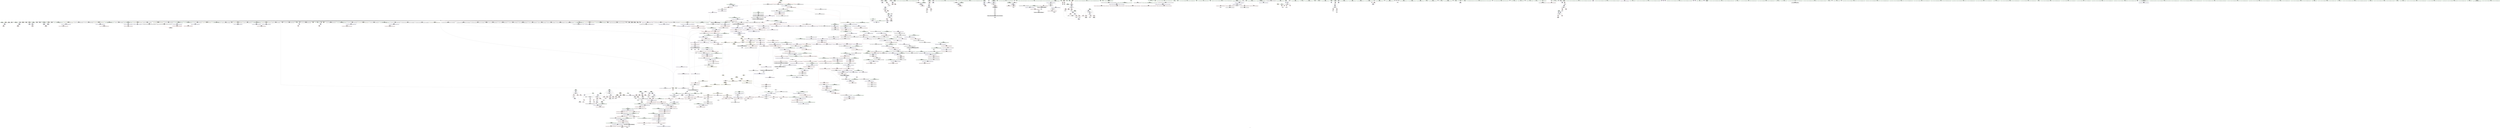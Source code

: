 digraph "SVFG" {
	label="SVFG";

	Node0x55d475351240 [shape=record,color=grey,label="{NodeID: 0\nNullPtr|{|<s62>74}}"];
	Node0x55d475351240 -> Node0x55d475733c50[style=solid];
	Node0x55d475351240 -> Node0x55d475733d50[style=solid];
	Node0x55d475351240 -> Node0x55d475733e20[style=solid];
	Node0x55d475351240 -> Node0x55d475733ef0[style=solid];
	Node0x55d475351240 -> Node0x55d475733fc0[style=solid];
	Node0x55d475351240 -> Node0x55d475734090[style=solid];
	Node0x55d475351240 -> Node0x55d475734160[style=solid];
	Node0x55d475351240 -> Node0x55d475734230[style=solid];
	Node0x55d475351240 -> Node0x55d475734300[style=solid];
	Node0x55d475351240 -> Node0x55d4757343d0[style=solid];
	Node0x55d475351240 -> Node0x55d4757344a0[style=solid];
	Node0x55d475351240 -> Node0x55d475734570[style=solid];
	Node0x55d475351240 -> Node0x55d475734640[style=solid];
	Node0x55d475351240 -> Node0x55d475734710[style=solid];
	Node0x55d475351240 -> Node0x55d4757347e0[style=solid];
	Node0x55d475351240 -> Node0x55d4757348b0[style=solid];
	Node0x55d475351240 -> Node0x55d475734980[style=solid];
	Node0x55d475351240 -> Node0x55d475734a50[style=solid];
	Node0x55d475351240 -> Node0x55d475734b20[style=solid];
	Node0x55d475351240 -> Node0x55d475734bf0[style=solid];
	Node0x55d475351240 -> Node0x55d475734cc0[style=solid];
	Node0x55d475351240 -> Node0x55d475734d90[style=solid];
	Node0x55d475351240 -> Node0x55d475734e60[style=solid];
	Node0x55d475351240 -> Node0x55d475734f30[style=solid];
	Node0x55d475351240 -> Node0x55d475735000[style=solid];
	Node0x55d475351240 -> Node0x55d4757350d0[style=solid];
	Node0x55d475351240 -> Node0x55d4757351a0[style=solid];
	Node0x55d475351240 -> Node0x55d475735270[style=solid];
	Node0x55d475351240 -> Node0x55d475735340[style=solid];
	Node0x55d475351240 -> Node0x55d475735410[style=solid];
	Node0x55d475351240 -> Node0x55d4757354e0[style=solid];
	Node0x55d475351240 -> Node0x55d4757355b0[style=solid];
	Node0x55d475351240 -> Node0x55d475735680[style=solid];
	Node0x55d475351240 -> Node0x55d475735750[style=solid];
	Node0x55d475351240 -> Node0x55d475735820[style=solid];
	Node0x55d475351240 -> Node0x55d4757358f0[style=solid];
	Node0x55d475351240 -> Node0x55d4757359c0[style=solid];
	Node0x55d475351240 -> Node0x55d475735a90[style=solid];
	Node0x55d475351240 -> Node0x55d475735b60[style=solid];
	Node0x55d475351240 -> Node0x55d475735c30[style=solid];
	Node0x55d475351240 -> Node0x55d475735d00[style=solid];
	Node0x55d475351240 -> Node0x55d475735dd0[style=solid];
	Node0x55d475351240 -> Node0x55d475735ea0[style=solid];
	Node0x55d475351240 -> Node0x55d475735f70[style=solid];
	Node0x55d475351240 -> Node0x55d475736040[style=solid];
	Node0x55d475351240 -> Node0x55d475736110[style=solid];
	Node0x55d475351240 -> Node0x55d4757361e0[style=solid];
	Node0x55d475351240 -> Node0x55d4757362b0[style=solid];
	Node0x55d475351240 -> Node0x55d475736380[style=solid];
	Node0x55d475351240 -> Node0x55d475736450[style=solid];
	Node0x55d475351240 -> Node0x55d475736520[style=solid];
	Node0x55d475351240 -> Node0x55d4757365f0[style=solid];
	Node0x55d475351240 -> Node0x55d4757366c0[style=solid];
	Node0x55d475351240 -> Node0x55d475736790[style=solid];
	Node0x55d475351240 -> Node0x55d475736860[style=solid];
	Node0x55d475351240 -> Node0x55d475736930[style=solid];
	Node0x55d475351240 -> Node0x55d47574b890[style=solid];
	Node0x55d475351240 -> Node0x55d475750790[style=solid];
	Node0x55d475351240 -> Node0x55d475750860[style=solid];
	Node0x55d475351240 -> Node0x55d475750930[style=solid];
	Node0x55d475351240 -> Node0x55d4751d4b40[style=solid];
	Node0x55d475351240 -> Node0x55d475742c20[style=solid];
	Node0x55d475351240:s62 -> Node0x55d475812e60[style=solid,color=red];
	Node0x55d47573b720 [shape=record,color=blue,label="{NodeID: 775\n1411\<--1406\n__n.addr\<--__n\n_ZNSt16allocator_traitsISaINSt7__cxx1112basic_stringIcSt11char_traitsIcESaIcEEEEE10deallocateERS6_PS5_m\n}"];
	Node0x55d47573b720 -> Node0x55d47574ae70[style=dashed];
	Node0x55d475732160 [shape=record,color=red,label="{NodeID: 443\n135\<--107\n\<--x.addr\n_Z10binpow_modxxx\n}"];
	Node0x55d475732160 -> Node0x55d4757699d0[style=solid];
	Node0x55d4757266e0 [shape=record,color=green,label="{NodeID: 111\n546\<--547\n_ZNKSt6vectorINSt7__cxx1112basic_stringIcSt11char_traitsIcESaIcEEESaIS5_EE4sizeEv\<--_ZNKSt6vectorINSt7__cxx1112basic_stringIcSt11char_traitsIcESaIcEEESaIS5_EE4sizeEv_field_insensitive\n}"];
	Node0x55d475811290 [shape=record,color=black,label="{NodeID: 1661\n1466 = PHI(713, )\n0th arg _ZNSt11char_traitsIcE7compareEPKcS2_m }"];
	Node0x55d475811290 -> Node0x55d47573bcd0[style=solid];
	Node0x55d475747c10 [shape=record,color=red,label="{NodeID: 554\n906\<--895\n\<--__a.addr\n_ZNSt12_Vector_baseINSt7__cxx1112basic_stringIcSt11char_traitsIcESaIcEEESaIS5_EEC2EmRKS6_\n|{<s0>60}}"];
	Node0x55d475747c10:s0 -> Node0x55d47580f1f0[style=solid,color=red];
	Node0x55d4757b53d0 [shape=record,color=yellow,style=double,label="{NodeID: 1329\n79V_1 = ENCHI(MR_79V_0)\npts\{7700001 \}\nFun[_ZNSt6vectorINSt7__cxx1112basic_stringIcSt11char_traitsIcESaIcEEESaIS5_EEC2EmRKS6_]|{<s0>20}}"];
	Node0x55d4757b53d0:s0 -> Node0x55d4757b5a20[style=dashed,color=red];
	Node0x55d47572a780 [shape=record,color=green,label="{NodeID: 222\n1385\<--1386\n__n.addr\<--__n.addr_field_insensitive\n_ZNSt12_Vector_baseINSt7__cxx1112basic_stringIcSt11char_traitsIcESaIcEEESaIS5_EE13_M_deallocateEPS5_m\n}"];
	Node0x55d47572a780 -> Node0x55d47574ac00[style=solid];
	Node0x55d47572a780 -> Node0x55d47573b4b0[style=solid];
	Node0x55d47574d6d0 [shape=record,color=blue,label="{NodeID: 665\n220\<--366\nii\<--add33\n_Z10solve_testB5cxx11ii\n}"];
	Node0x55d47574d6d0 -> Node0x55d47579f1a0[style=dashed];
	Node0x55d4757387d0 [shape=record,color=black,label="{NodeID: 333\n685\<--684\n\<--this1\n_ZNKSt6vectorINSt7__cxx1112basic_stringIcSt11char_traitsIcESaIcEEESaIS5_EEixEm\n}"];
	Node0x55d4757387d0 -> Node0x55d47572fa60[style=solid];
	Node0x55d4757387d0 -> Node0x55d47572fb30[style=solid];
	Node0x55d47573f620 [shape=record,color=grey,label="{NodeID: 1108\n340 = Binary(333, 339, )\n}"];
	Node0x55d47573f620 -> Node0x55d475737520[style=solid];
	Node0x55d4753512d0 [shape=record,color=green,label="{NodeID: 1\n7\<--1\n__dso_handle\<--dummyObj\nGlob }"];
	Node0x55d47573b7f0 [shape=record,color=blue,label="{NodeID: 776\n1428\<--1425\nthis.addr\<--this\n_ZN9__gnu_cxx13new_allocatorINSt7__cxx1112basic_stringIcSt11char_traitsIcESaIcEEEE10deallocateEPS6_m\n}"];
	Node0x55d47573b7f0 -> Node0x55d47574af40[style=dashed];
	Node0x55d475732230 [shape=record,color=red,label="{NodeID: 444\n120\<--109\n\<--p.addr\n_Z10binpow_modxxx\n}"];
	Node0x55d475732230 -> Node0x55d475741ea0[style=solid];
	Node0x55d4757267e0 [shape=record,color=green,label="{NodeID: 112\n589\<--590\n_ZNKSt6vectorINSt7__cxx1112basic_stringIcSt11char_traitsIcESaIcEEESaIS5_EEixEm\<--_ZNKSt6vectorINSt7__cxx1112basic_stringIcSt11char_traitsIcESaIcEEESaIS5_EEixEm_field_insensitive\n}"];
	Node0x55d4758113d0 [shape=record,color=black,label="{NodeID: 1662\n1467 = PHI(717, )\n1st arg _ZNSt11char_traitsIcE7compareEPKcS2_m }"];
	Node0x55d4758113d0 -> Node0x55d47573bda0[style=solid];
	Node0x55d475747ce0 [shape=record,color=red,label="{NodeID: 555\n924\<--897\nexn\<--exn.slot\n_ZNSt12_Vector_baseINSt7__cxx1112basic_stringIcSt11char_traitsIcESaIcEEESaIS5_EEC2EmRKS6_\n}"];
	Node0x55d4757b54b0 [shape=record,color=yellow,style=double,label="{NodeID: 1330\n81V_1 = ENCHI(MR_81V_0)\npts\{7700002 \}\nFun[_ZNSt6vectorINSt7__cxx1112basic_stringIcSt11char_traitsIcESaIcEEESaIS5_EEC2EmRKS6_]|{<s0>20}}"];
	Node0x55d4757b54b0:s0 -> Node0x55d4757b5a20[style=dashed,color=red];
	Node0x55d47572a850 [shape=record,color=green,label="{NodeID: 223\n1399\<--1400\n_ZNSt16allocator_traitsISaINSt7__cxx1112basic_stringIcSt11char_traitsIcESaIcEEEEE10deallocateERS6_PS5_m\<--_ZNSt16allocator_traitsISaINSt7__cxx1112basic_stringIcSt11char_traitsIcESaIcEEEEE10deallocateERS6_PS5_m_field_insensitive\n}"];
	Node0x55d47574d7a0 [shape=record,color=blue,label="{NodeID: 666\n210\<--371\nnrvo\<--\n_Z10solve_testB5cxx11ii\n}"];
	Node0x55d47574d7a0 -> Node0x55d475732f30[style=dashed];
	Node0x55d4757388a0 [shape=record,color=black,label="{NodeID: 334\n675\<--690\n_ZNKSt6vectorINSt7__cxx1112basic_stringIcSt11char_traitsIcESaIcEEESaIS5_EEixEm_ret\<--add.ptr\n_ZNKSt6vectorINSt7__cxx1112basic_stringIcSt11char_traitsIcESaIcEEESaIS5_EEixEm\n|{<s0>33}}"];
	Node0x55d4757388a0:s0 -> Node0x55d47580b5d0[style=solid,color=blue];
	Node0x55d47573f7a0 [shape=record,color=grey,label="{NodeID: 1109\n724 = Binary(723, 371, )\n}"];
	Node0x55d47573f7a0 -> Node0x55d4751cd1e0[style=solid];
	Node0x55d47571e920 [shape=record,color=green,label="{NodeID: 2\n15\<--1\n.str\<--dummyObj\nGlob }"];
	Node0x55d47573b8c0 [shape=record,color=blue,label="{NodeID: 777\n1430\<--1426\n__p.addr\<--__p\n_ZN9__gnu_cxx13new_allocatorINSt7__cxx1112basic_stringIcSt11char_traitsIcESaIcEEEE10deallocateEPS6_m\n}"];
	Node0x55d47573b8c0 -> Node0x55d47574b010[style=dashed];
	Node0x55d475732300 [shape=record,color=red,label="{NodeID: 445\n123\<--109\n\<--p.addr\n_Z10binpow_modxxx\n}"];
	Node0x55d475732300 -> Node0x55d475769b50[style=solid];
	Node0x55d4757268e0 [shape=record,color=green,label="{NodeID: 113\n603\<--604\n_ZNSt7__cxx1112basic_stringIcSt11char_traitsIcESaIcEEpLEc\<--_ZNSt7__cxx1112basic_stringIcSt11char_traitsIcESaIcEEpLEc_field_insensitive\n}"];
	Node0x55d475811510 [shape=record,color=black,label="{NodeID: 1663\n1468 = PHI(719, )\n2nd arg _ZNSt11char_traitsIcE7compareEPKcS2_m }"];
	Node0x55d475811510 -> Node0x55d47573be70[style=solid];
	Node0x55d475747db0 [shape=record,color=red,label="{NodeID: 556\n925\<--899\nsel\<--ehselector.slot\n_ZNSt12_Vector_baseINSt7__cxx1112basic_stringIcSt11char_traitsIcESaIcEEESaIS5_EEC2EmRKS6_\n}"];
	Node0x55d47572a950 [shape=record,color=green,label="{NodeID: 224\n1407\<--1408\n__a.addr\<--__a.addr_field_insensitive\n_ZNSt16allocator_traitsISaINSt7__cxx1112basic_stringIcSt11char_traitsIcESaIcEEEEE10deallocateERS6_PS5_m\n}"];
	Node0x55d47572a950 -> Node0x55d47574acd0[style=solid];
	Node0x55d47572a950 -> Node0x55d47573b580[style=solid];
	Node0x55d47574d870 [shape=record,color=blue,label="{NodeID: 667\n384\<--383\nthis.addr\<--this\n_ZNSaINSt7__cxx1112basic_stringIcSt11char_traitsIcESaIcEEEEC2Ev\n}"];
	Node0x55d47574d870 -> Node0x55d4757444d0[style=dashed];
	Node0x55d475738970 [shape=record,color=black,label="{NodeID: 335\n695\<--726\n_ZSteqIcEN9__gnu_cxx11__enable_ifIXsr9__is_charIT_EE7__valueEbE6__typeERKNSt7__cxx1112basic_stringIS2_St11char_traitsIS2_ESaIS2_EEESC__ret\<--\n_ZSteqIcEN9__gnu_cxx11__enable_ifIXsr9__is_charIT_EE7__valueEbE6__typeERKNSt7__cxx1112basic_stringIS2_St11char_traitsIS2_ESaIS2_EEESC_\n|{<s0>38}}"];
	Node0x55d475738970:s0 -> Node0x55d47580b8b0[style=solid,color=blue];
	Node0x55d47573f920 [shape=record,color=grey,label="{NodeID: 1110\n975 = Binary(973, 974, )\n}"];
	Node0x55d47573f920 -> Node0x55d47573faa0[style=solid];
	Node0x55d475707070 [shape=record,color=green,label="{NodeID: 3\n17\<--1\n.str.2\<--dummyObj\nGlob }"];
	Node0x55d47573b990 [shape=record,color=blue,label="{NodeID: 778\n1432\<--1427\n.addr\<--\n_ZN9__gnu_cxx13new_allocatorINSt7__cxx1112basic_stringIcSt11char_traitsIcESaIcEEEE10deallocateEPS6_m\n}"];
	Node0x55d4757323d0 [shape=record,color=red,label="{NodeID: 446\n140\<--109\n\<--p.addr\n_Z10binpow_modxxx\n}"];
	Node0x55d4757323d0 -> Node0x55d475769550[style=solid];
	Node0x55d47572acd0 [shape=record,color=green,label="{NodeID: 114\n625\<--626\n_ZSteqIcEN9__gnu_cxx11__enable_ifIXsr9__is_charIT_EE7__valueEbE6__typeERKNSt7__cxx1112basic_stringIS2_St11char_traitsIS2_ESaIS2_EEESC_\<--_ZSteqIcEN9__gnu_cxx11__enable_ifIXsr9__is_charIT_EE7__valueEbE6__typeERKNSt7__cxx1112basic_stringIS2_St11char_traitsIS2_ESaIS2_EEESC__field_insensitive\n}"];
	Node0x55d475811650 [shape=record,color=black,label="{NodeID: 1664\n203 = PHI(769, )\n0th arg _Z10solve_testB5cxx11ii |{<s0>9|<s1>11|<s2>14|<s3>16|<s4>18}}"];
	Node0x55d475811650:s0 -> Node0x55d475811e30[style=solid,color=red];
	Node0x55d475811650:s1 -> Node0x55d47580f520[style=solid,color=red];
	Node0x55d475811650:s2 -> Node0x55d47580fd80[style=solid,color=red];
	Node0x55d475811650:s3 -> Node0x55d47580f520[style=solid,color=red];
	Node0x55d475811650:s4 -> Node0x55d47580fd80[style=solid,color=red];
	Node0x55d475747e80 [shape=record,color=red,label="{NodeID: 557\n938\<--932\nthis1\<--this.addr\n_ZNSt6vectorINSt7__cxx1112basic_stringIcSt11char_traitsIcESaIcEEESaIS5_EE21_M_default_initializeEm\n}"];
	Node0x55d475747e80 -> Node0x55d475738e50[style=solid];
	Node0x55d475747e80 -> Node0x55d475738f20[style=solid];
	Node0x55d475747e80 -> Node0x55d475738ff0[style=solid];
	Node0x55d47572aa20 [shape=record,color=green,label="{NodeID: 225\n1409\<--1410\n__p.addr\<--__p.addr_field_insensitive\n_ZNSt16allocator_traitsISaINSt7__cxx1112basic_stringIcSt11char_traitsIcESaIcEEEEE10deallocateERS6_PS5_m\n}"];
	Node0x55d47572aa20 -> Node0x55d47574ada0[style=solid];
	Node0x55d47572aa20 -> Node0x55d47573b650[style=solid];
	Node0x55d47574d940 [shape=record,color=blue,label="{NodeID: 668\n397\<--394\nthis.addr\<--this\n_ZNSt6vectorINSt7__cxx1112basic_stringIcSt11char_traitsIcESaIcEEESaIS5_EEC2EmRKS6_\n}"];
	Node0x55d47574d940 -> Node0x55d4757445a0[style=dashed];
	Node0x55d475738a40 [shape=record,color=black,label="{NodeID: 336\n734\<--750\n_Z5checkRKSt6vectorINSt7__cxx1112basic_stringIcSt11char_traitsIcESaIcEEESaIS5_EEii_ret\<--cmp\n_Z5checkRKSt6vectorINSt7__cxx1112basic_stringIcSt11char_traitsIcESaIcEEESaIS5_EEii\n}"];
	Node0x55d47573faa0 [shape=record,color=grey,label="{NodeID: 1111\n976 = Binary(975, 673, )\n|{<s0>65}}"];
	Node0x55d47573faa0:s0 -> Node0x55d475810540[style=solid,color=red];
	Node0x55d475707100 [shape=record,color=green,label="{NodeID: 4\n19\<--1\n.str.3\<--dummyObj\nGlob }"];
	Node0x55d47573ba60 [shape=record,color=blue,label="{NodeID: 779\n1450\<--1447\n__first.addr\<--__first\n_ZSt8_DestroyIPNSt7__cxx1112basic_stringIcSt11char_traitsIcESaIcEEES5_EvT_S7_RSaIT0_E\n}"];
	Node0x55d47573ba60 -> Node0x55d47574b0e0[style=dashed];
	Node0x55d4757324a0 [shape=record,color=red,label="{NodeID: 447\n130\<--111\n\<--m.addr\n_Z10binpow_modxxx\n}"];
	Node0x55d4757324a0 -> Node0x55d4757696d0[style=solid];
	Node0x55d47572ada0 [shape=record,color=green,label="{NodeID: 115\n657\<--658\nthis.addr\<--this.addr_field_insensitive\n_ZNKSt6vectorINSt7__cxx1112basic_stringIcSt11char_traitsIcESaIcEEESaIS5_EE4sizeEv\n}"];
	Node0x55d47572ada0 -> Node0x55d475746550[style=solid];
	Node0x55d47572ada0 -> Node0x55d47574ef30[style=solid];
	Node0x55d475811c10 [shape=record,color=black,label="{NodeID: 1665\n204 = PHI(801, )\n1st arg _Z10solve_testB5cxx11ii }"];
	Node0x55d475811c10 -> Node0x55d47574c5c0[style=solid];
	Node0x55d475747f50 [shape=record,color=red,label="{NodeID: 558\n943\<--934\n\<--__n.addr\n_ZNSt6vectorINSt7__cxx1112basic_stringIcSt11char_traitsIcESaIcEEESaIS5_EE21_M_default_initializeEm\n|{<s0>64}}"];
	Node0x55d475747f50:s0 -> Node0x55d47580e1d0[style=solid,color=red];
	Node0x55d47572aaf0 [shape=record,color=green,label="{NodeID: 226\n1411\<--1412\n__n.addr\<--__n.addr_field_insensitive\n_ZNSt16allocator_traitsISaINSt7__cxx1112basic_stringIcSt11char_traitsIcESaIcEEEEE10deallocateERS6_PS5_m\n}"];
	Node0x55d47572aaf0 -> Node0x55d47574ae70[style=solid];
	Node0x55d47572aaf0 -> Node0x55d47573b720[style=solid];
	Node0x55d47574da10 [shape=record,color=blue,label="{NodeID: 669\n399\<--395\n__n.addr\<--__n\n_ZNSt6vectorINSt7__cxx1112basic_stringIcSt11char_traitsIcESaIcEEESaIS5_EEC2EmRKS6_\n}"];
	Node0x55d47574da10 -> Node0x55d475744670[style=dashed];
	Node0x55d47574da10 -> Node0x55d475744740[style=dashed];
	Node0x55d475738b10 [shape=record,color=black,label="{NodeID: 337\n781\<--778\ncall\<--\nmain\n}"];
	Node0x55d47573fc20 [shape=record,color=grey,label="{NodeID: 1112\n1149 = Binary(1148, 673, )\n}"];
	Node0x55d475707190 [shape=record,color=green,label="{NodeID: 5\n21\<--1\n.str.4\<--dummyObj\nGlob }"];
	Node0x55d47573bb30 [shape=record,color=blue,label="{NodeID: 780\n1452\<--1448\n__last.addr\<--__last\n_ZSt8_DestroyIPNSt7__cxx1112basic_stringIcSt11char_traitsIcESaIcEEES5_EvT_S7_RSaIT0_E\n}"];
	Node0x55d47573bb30 -> Node0x55d47574b1b0[style=dashed];
	Node0x55d475732570 [shape=record,color=red,label="{NodeID: 448\n137\<--111\n\<--m.addr\n_Z10binpow_modxxx\n}"];
	Node0x55d475732570 -> Node0x55d4757690d0[style=solid];
	Node0x55d4757af170 [shape=record,color=yellow,style=double,label="{NodeID: 1223\n192V_1 = ENCHI(MR_192V_0)\npts\{959 \}\nFun[_ZNSt12_Vector_baseINSt7__cxx1112basic_stringIcSt11char_traitsIcESaIcEEESaIS5_EED2Ev]}"];
	Node0x55d4757af170 -> Node0x55d475750450[style=dashed];
	Node0x55d47572ae70 [shape=record,color=green,label="{NodeID: 116\n678\<--679\nthis.addr\<--this.addr_field_insensitive\n_ZNKSt6vectorINSt7__cxx1112basic_stringIcSt11char_traitsIcESaIcEEESaIS5_EEixEm\n}"];
	Node0x55d47572ae70 -> Node0x55d4757467c0[style=solid];
	Node0x55d47572ae70 -> Node0x55d47574f000[style=solid];
	Node0x55d475811d20 [shape=record,color=black,label="{NodeID: 1666\n205 = PHI(802, )\n2nd arg _Z10solve_testB5cxx11ii }"];
	Node0x55d475811d20 -> Node0x55d47574c690[style=solid];
	Node0x55d475748020 [shape=record,color=red,label="{NodeID: 559\n942\<--941\n\<--_M_start\n_ZNSt6vectorINSt7__cxx1112basic_stringIcSt11char_traitsIcESaIcEEESaIS5_EE21_M_default_initializeEm\n|{<s0>64}}"];
	Node0x55d475748020:s0 -> Node0x55d47580e090[style=solid,color=red];
	Node0x55d4757b5860 [shape=record,color=yellow,style=double,label="{NodeID: 1334\n178V_1 = ENCHI(MR_178V_0)\npts\{898 \}\nFun[_ZNSt12_Vector_baseINSt7__cxx1112basic_stringIcSt11char_traitsIcESaIcEEESaIS5_EEC2EmRKS6_]}"];
	Node0x55d4757b5860 -> Node0x55d47574ff70[style=dashed];
	Node0x55d47572abc0 [shape=record,color=green,label="{NodeID: 227\n1421\<--1422\n_ZN9__gnu_cxx13new_allocatorINSt7__cxx1112basic_stringIcSt11char_traitsIcESaIcEEEE10deallocateEPS6_m\<--_ZN9__gnu_cxx13new_allocatorINSt7__cxx1112basic_stringIcSt11char_traitsIcESaIcEEEE10deallocateEPS6_m_field_insensitive\n}"];
	Node0x55d47574dae0 [shape=record,color=blue,label="{NodeID: 670\n401\<--396\n__a.addr\<--__a\n_ZNSt6vectorINSt7__cxx1112basic_stringIcSt11char_traitsIcESaIcEEESaIS5_EEC2EmRKS6_\n}"];
	Node0x55d47574dae0 -> Node0x55d475744810[style=dashed];
	Node0x55d475738be0 [shape=record,color=black,label="{NodeID: 338\n787\<--784\ncall1\<--\nmain\n}"];
	Node0x55d47573fda0 [shape=record,color=grey,label="{NodeID: 1113\n830 = Binary(829, 266, )\n}"];
	Node0x55d47573fda0 -> Node0x55d47574f820[style=solid];
	Node0x55d475707220 [shape=record,color=green,label="{NodeID: 6\n23\<--1\nstdin\<--dummyObj\nGlob }"];
	Node0x55d47573bc00 [shape=record,color=blue,label="{NodeID: 781\n1454\<--1449\n.addr\<--\n_ZSt8_DestroyIPNSt7__cxx1112basic_stringIcSt11char_traitsIcESaIcEEES5_EvT_S7_RSaIT0_E\n}"];
	Node0x55d475732640 [shape=record,color=red,label="{NodeID: 449\n127\<--113\n\<--res\n_Z10binpow_modxxx\n}"];
	Node0x55d475732640 -> Node0x55d475769850[style=solid];
	Node0x55d4757af250 [shape=record,color=yellow,style=double,label="{NodeID: 1224\n194V_1 = ENCHI(MR_194V_0)\npts\{961 \}\nFun[_ZNSt12_Vector_baseINSt7__cxx1112basic_stringIcSt11char_traitsIcESaIcEEESaIS5_EED2Ev]}"];
	Node0x55d4757af250 -> Node0x55d475750520[style=dashed];
	Node0x55d47572af40 [shape=record,color=green,label="{NodeID: 117\n680\<--681\n__n.addr\<--__n.addr_field_insensitive\n_ZNKSt6vectorINSt7__cxx1112basic_stringIcSt11char_traitsIcESaIcEEESaIS5_EEixEm\n}"];
	Node0x55d47572af40 -> Node0x55d475746890[style=solid];
	Node0x55d47572af40 -> Node0x55d47574f0d0[style=solid];
	Node0x55d475811e30 [shape=record,color=black,label="{NodeID: 1667\n394 = PHI(203, )\n0th arg _ZNSt6vectorINSt7__cxx1112basic_stringIcSt11char_traitsIcESaIcEEESaIS5_EEC2EmRKS6_ }"];
	Node0x55d475811e30 -> Node0x55d47574d940[style=solid];
	Node0x55d4757480f0 [shape=record,color=red,label="{NodeID: 560\n963\<--956\nthis1\<--this.addr\n_ZNSt12_Vector_baseINSt7__cxx1112basic_stringIcSt11char_traitsIcESaIcEEESaIS5_EED2Ev\n|{|<s8>65}}"];
	Node0x55d4757480f0 -> Node0x55d475730010[style=solid];
	Node0x55d4757480f0 -> Node0x55d4757300e0[style=solid];
	Node0x55d4757480f0 -> Node0x55d4757301b0[style=solid];
	Node0x55d4757480f0 -> Node0x55d475730280[style=solid];
	Node0x55d4757480f0 -> Node0x55d475730350[style=solid];
	Node0x55d4757480f0 -> Node0x55d475730420[style=solid];
	Node0x55d4757480f0 -> Node0x55d4757304f0[style=solid];
	Node0x55d4757480f0 -> Node0x55d4757305c0[style=solid];
	Node0x55d4757480f0:s8 -> Node0x55d475810320[style=solid,color=red];
	Node0x55d4757b5940 [shape=record,color=yellow,style=double,label="{NodeID: 1335\n180V_1 = ENCHI(MR_180V_0)\npts\{900 \}\nFun[_ZNSt12_Vector_baseINSt7__cxx1112basic_stringIcSt11char_traitsIcESaIcEEESaIS5_EEC2EmRKS6_]}"];
	Node0x55d4757b5940 -> Node0x55d475750040[style=dashed];
	Node0x55d475733130 [shape=record,color=green,label="{NodeID: 228\n1428\<--1429\nthis.addr\<--this.addr_field_insensitive\n_ZN9__gnu_cxx13new_allocatorINSt7__cxx1112basic_stringIcSt11char_traitsIcESaIcEEEE10deallocateEPS6_m\n}"];
	Node0x55d475733130 -> Node0x55d47574af40[style=solid];
	Node0x55d475733130 -> Node0x55d47573b7f0[style=solid];
	Node0x55d47574dbb0 [shape=record,color=blue,label="{NodeID: 671\n403\<--423\nexn.slot\<--\n_ZNSt6vectorINSt7__cxx1112basic_stringIcSt11char_traitsIcESaIcEEESaIS5_EEC2EmRKS6_\n}"];
	Node0x55d47574dbb0 -> Node0x55d4757448e0[style=dashed];
	Node0x55d475738cb0 [shape=record,color=black,label="{NodeID: 339\n813\<--812\nconv\<--\nmain\n}"];
	Node0x55d475738cb0 -> Node0x55d4757721e0[style=solid];
	Node0x55d47573ff20 [shape=record,color=grey,label="{NodeID: 1114\n357 = Binary(356, 358, )\n}"];
	Node0x55d47573ff20 -> Node0x55d47574d530[style=solid];
	Node0x55d475707a60 [shape=record,color=green,label="{NodeID: 7\n24\<--1\n.str.5\<--dummyObj\nGlob }"];
	Node0x55d47573bcd0 [shape=record,color=blue,label="{NodeID: 782\n1471\<--1466\n__s1.addr\<--__s1\n_ZNSt11char_traitsIcE7compareEPKcS2_m\n}"];
	Node0x55d47573bcd0 -> Node0x55d47574b350[style=dashed];
	Node0x55d475732710 [shape=record,color=red,label="{NodeID: 450\n144\<--113\n\<--res\n_Z10binpow_modxxx\n}"];
	Node0x55d475732710 -> Node0x55d475736cd0[style=solid];
	Node0x55d4757af330 [shape=record,color=yellow,style=double,label="{NodeID: 1225\n46V_1 = ENCHI(MR_46V_0)\npts\{7700000 \}\nFun[_ZNSt12_Vector_baseINSt7__cxx1112basic_stringIcSt11char_traitsIcESaIcEEESaIS5_EED2Ev]}"];
	Node0x55d4757af330 -> Node0x55d475748290[style=dashed];
	Node0x55d4757af330 -> Node0x55d475748430[style=dashed];
	Node0x55d47572b010 [shape=record,color=green,label="{NodeID: 118\n698\<--699\n__lhs.addr\<--__lhs.addr_field_insensitive\n_ZSteqIcEN9__gnu_cxx11__enable_ifIXsr9__is_charIT_EE7__valueEbE6__typeERKNSt7__cxx1112basic_stringIS2_St11char_traitsIS2_ESaIS2_EEESC_\n}"];
	Node0x55d47572b010 -> Node0x55d475746a30[style=solid];
	Node0x55d47572b010 -> Node0x55d475746b00[style=solid];
	Node0x55d47572b010 -> Node0x55d475746bd0[style=solid];
	Node0x55d47572b010 -> Node0x55d47574f1a0[style=solid];
	Node0x55d475811f40 [shape=record,color=black,label="{NodeID: 1668\n395 = PHI(235, )\n1st arg _ZNSt6vectorINSt7__cxx1112basic_stringIcSt11char_traitsIcESaIcEEESaIS5_EEC2EmRKS6_ }"];
	Node0x55d475811f40 -> Node0x55d47574da10[style=solid];
	Node0x55d4757481c0 [shape=record,color=red,label="{NodeID: 561\n991\<--958\nexn\<--exn.slot\n_ZNSt12_Vector_baseINSt7__cxx1112basic_stringIcSt11char_traitsIcESaIcEEESaIS5_EED2Ev\n|{<s0>68}}"];
	Node0x55d4757481c0:s0 -> Node0x55d47580eb10[style=solid,color=red];
	Node0x55d4757b5a20 [shape=record,color=yellow,style=double,label="{NodeID: 1336\n182V_1 = ENCHI(MR_182V_0)\npts\{7700000 7700001 7700002 \}\nFun[_ZNSt12_Vector_baseINSt7__cxx1112basic_stringIcSt11char_traitsIcESaIcEEESaIS5_EEC2EmRKS6_]|{<s0>60|<s1>60|<s2>60}}"];
	Node0x55d4757b5a20:s0 -> Node0x55d475750790[style=dashed,color=red];
	Node0x55d4757b5a20:s1 -> Node0x55d475750860[style=dashed,color=red];
	Node0x55d4757b5a20:s2 -> Node0x55d475750930[style=dashed,color=red];
	Node0x55d475733200 [shape=record,color=green,label="{NodeID: 229\n1430\<--1431\n__p.addr\<--__p.addr_field_insensitive\n_ZN9__gnu_cxx13new_allocatorINSt7__cxx1112basic_stringIcSt11char_traitsIcESaIcEEEE10deallocateEPS6_m\n}"];
	Node0x55d475733200 -> Node0x55d47574b010[style=solid];
	Node0x55d475733200 -> Node0x55d47573b8c0[style=solid];
	Node0x55d47574dc80 [shape=record,color=blue,label="{NodeID: 672\n405\<--425\nehselector.slot\<--\n_ZNSt6vectorINSt7__cxx1112basic_stringIcSt11char_traitsIcESaIcEEESaIS5_EEC2EmRKS6_\n}"];
	Node0x55d47574dc80 -> Node0x55d4757449b0[style=dashed];
	Node0x55d475738d80 [shape=record,color=black,label="{NodeID: 340\n818\<--817\nconv9\<--\nmain\n|{<s0>55}}"];
	Node0x55d475738d80:s0 -> Node0x55d47580f770[style=solid,color=red];
	Node0x55d4757400a0 [shape=record,color=grey,label="{NodeID: 1115\n353 = Binary(352, 266, )\n}"];
	Node0x55d4757400a0 -> Node0x55d47574d460[style=solid];
	Node0x55d475707af0 [shape=record,color=green,label="{NodeID: 8\n26\<--1\n.str.6\<--dummyObj\nGlob }"];
	Node0x55d47573bda0 [shape=record,color=blue,label="{NodeID: 783\n1473\<--1467\n__s2.addr\<--__s2\n_ZNSt11char_traitsIcE7compareEPKcS2_m\n}"];
	Node0x55d47573bda0 -> Node0x55d47574b420[style=dashed];
	Node0x55d475754420 [shape=record,color=yellow,style=double,label="{NodeID: 1558\n46V_2 = CSCHI(MR_46V_1)\npts\{7700000 \}\nCS[]|{<s0>11|<s1>14|<s2>16|<s3>18|<s4>52}}"];
	Node0x55d475754420:s0 -> Node0x55d4757b1c20[style=dashed,color=red];
	Node0x55d475754420:s1 -> Node0x55d4757b27c0[style=dashed,color=red];
	Node0x55d475754420:s2 -> Node0x55d4757b1c20[style=dashed,color=red];
	Node0x55d475754420:s3 -> Node0x55d4757b27c0[style=dashed,color=red];
	Node0x55d475754420:s4 -> Node0x55d475754660[style=dashed,color=blue];
	Node0x55d4757327e0 [shape=record,color=red,label="{NodeID: 451\n176\<--151\nexn\<--exn.slot\n__cxx_global_var_init.1\n}"];
	Node0x55d4757af410 [shape=record,color=yellow,style=double,label="{NodeID: 1226\n81V_1 = ENCHI(MR_81V_0)\npts\{7700002 \}\nFun[_ZNSt12_Vector_baseINSt7__cxx1112basic_stringIcSt11char_traitsIcESaIcEEESaIS5_EED2Ev]}"];
	Node0x55d4757af410 -> Node0x55d475748360[style=dashed];
	Node0x55d47572b0e0 [shape=record,color=green,label="{NodeID: 119\n700\<--701\n__rhs.addr\<--__rhs.addr_field_insensitive\n_ZSteqIcEN9__gnu_cxx11__enable_ifIXsr9__is_charIT_EE7__valueEbE6__typeERKNSt7__cxx1112basic_stringIS2_St11char_traitsIS2_ESaIS2_EEESC_\n}"];
	Node0x55d47572b0e0 -> Node0x55d475746ca0[style=solid];
	Node0x55d47572b0e0 -> Node0x55d475746d70[style=solid];
	Node0x55d47572b0e0 -> Node0x55d47574f270[style=solid];
	Node0x55d475812050 [shape=record,color=black,label="{NodeID: 1669\n396 = PHI(212, )\n2nd arg _ZNSt6vectorINSt7__cxx1112basic_stringIcSt11char_traitsIcESaIcEEESaIS5_EEC2EmRKS6_ }"];
	Node0x55d475812050 -> Node0x55d47574dae0[style=solid];
	Node0x55d475748290 [shape=record,color=red,label="{NodeID: 562\n966\<--965\n\<--_M_start\n_ZNSt12_Vector_baseINSt7__cxx1112basic_stringIcSt11char_traitsIcESaIcEEESaIS5_EED2Ev\n|{<s0>65}}"];
	Node0x55d475748290:s0 -> Node0x55d475810430[style=solid,color=red];
	Node0x55d4757332d0 [shape=record,color=green,label="{NodeID: 230\n1432\<--1433\n.addr\<--.addr_field_insensitive\n_ZN9__gnu_cxx13new_allocatorINSt7__cxx1112basic_stringIcSt11char_traitsIcESaIcEEEE10deallocateEPS6_m\n}"];
	Node0x55d4757332d0 -> Node0x55d47573b990[style=solid];
	Node0x55d47574dd50 [shape=record,color=blue,label="{NodeID: 673\n439\<--438\nthis.addr\<--this\n_ZNSaINSt7__cxx1112basic_stringIcSt11char_traitsIcESaIcEEEED2Ev\n}"];
	Node0x55d47574dd50 -> Node0x55d475744a80[style=dashed];
	Node0x55d475738e50 [shape=record,color=black,label="{NodeID: 341\n939\<--938\n\<--this1\n_ZNSt6vectorINSt7__cxx1112basic_stringIcSt11char_traitsIcESaIcEEESaIS5_EE21_M_default_initializeEm\n}"];
	Node0x55d475738e50 -> Node0x55d47572fcd0[style=solid];
	Node0x55d475738e50 -> Node0x55d47572fda0[style=solid];
	Node0x55d475740220 [shape=record,color=grey,label="{NodeID: 1116\n348 = Binary(347, 266, )\n}"];
	Node0x55d475740220 -> Node0x55d47574d390[style=solid];
	Node0x55d475707b80 [shape=record,color=green,label="{NodeID: 9\n28\<--1\nstdout\<--dummyObj\nGlob }"];
	Node0x55d47573be70 [shape=record,color=blue,label="{NodeID: 784\n1475\<--1468\n__n.addr\<--__n\n_ZNSt11char_traitsIcE7compareEPKcS2_m\n}"];
	Node0x55d47573be70 -> Node0x55d47574b4f0[style=dashed];
	Node0x55d47573be70 -> Node0x55d47574b5c0[style=dashed];
	Node0x55d475754580 [shape=record,color=yellow,style=double,label="{NodeID: 1559\n48V_2 = CSCHI(MR_48V_1)\npts\{7700001 7700002 \}\nCS[]|{<s0>14|<s1>14|<s2>18|<s3>18|<s4>52|<s5>52}}"];
	Node0x55d475754580:s0 -> Node0x55d4757b28a0[style=dashed,color=red];
	Node0x55d475754580:s1 -> Node0x55d4757b2980[style=dashed,color=red];
	Node0x55d475754580:s2 -> Node0x55d4757b28a0[style=dashed,color=red];
	Node0x55d475754580:s3 -> Node0x55d4757b2980[style=dashed,color=red];
	Node0x55d475754580:s4 -> Node0x55d4757547c0[style=dashed,color=blue];
	Node0x55d475754580:s5 -> Node0x55d4757548a0[style=dashed,color=blue];
	Node0x55d4757328b0 [shape=record,color=red,label="{NodeID: 452\n177\<--153\nsel\<--ehselector.slot\n__cxx_global_var_init.1\n}"];
	Node0x55d47572b1b0 [shape=record,color=green,label="{NodeID: 120\n706\<--707\n_ZNKSt7__cxx1112basic_stringIcSt11char_traitsIcESaIcEE4sizeEv\<--_ZNKSt7__cxx1112basic_stringIcSt11char_traitsIcESaIcEE4sizeEv_field_insensitive\n}"];
	Node0x55d475812160 [shape=record,color=black,label="{NodeID: 1670\n888 = PHI(411, )\n0th arg _ZNSt12_Vector_baseINSt7__cxx1112basic_stringIcSt11char_traitsIcESaIcEEESaIS5_EEC2EmRKS6_ }"];
	Node0x55d475812160 -> Node0x55d47574fd00[style=solid];
	Node0x55d475748360 [shape=record,color=red,label="{NodeID: 563\n969\<--968\n\<--_M_end_of_storage\n_ZNSt12_Vector_baseINSt7__cxx1112basic_stringIcSt11char_traitsIcESaIcEEESaIS5_EED2Ev\n}"];
	Node0x55d475748360 -> Node0x55d4757390c0[style=solid];
	Node0x55d4757333a0 [shape=record,color=green,label="{NodeID: 231\n1441\<--1442\n_ZdlPv\<--_ZdlPv_field_insensitive\n}"];
	Node0x55d47574de20 [shape=record,color=blue,label="{NodeID: 674\n451\<--449\nthis.addr\<--this\n_ZNSt6vectorINSt7__cxx1112basic_stringIcSt11char_traitsIcESaIcEEESaIS5_EEixEm\n}"];
	Node0x55d47574de20 -> Node0x55d475744b50[style=dashed];
	Node0x55d475738f20 [shape=record,color=black,label="{NodeID: 342\n944\<--938\n\<--this1\n_ZNSt6vectorINSt7__cxx1112basic_stringIcSt11char_traitsIcESaIcEEESaIS5_EE21_M_default_initializeEm\n|{<s0>63}}"];
	Node0x55d475738f20:s0 -> Node0x55d475812af0[style=solid,color=red];
	Node0x55d4757403a0 [shape=record,color=grey,label="{NodeID: 1117\n293 = Binary(292, 294, )\n}"];
	Node0x55d4757403a0 -> Node0x55d47574ceb0[style=solid];
	Node0x55d475707c10 [shape=record,color=green,label="{NodeID: 10\n29\<--1\n_ZSt3cin\<--dummyObj\nGlob }"];
	Node0x55d47573bf40 [shape=record,color=blue,label="{NodeID: 785\n1469\<--246\nretval\<--\n_ZNSt11char_traitsIcE7compareEPKcS2_m\n}"];
	Node0x55d47573bf40 -> Node0x55d47579aba0[style=dashed];
	Node0x55d475754660 [shape=record,color=yellow,style=double,label="{NodeID: 1560\n46V_3 = CSCHI(MR_46V_2)\npts\{7700000 \}\nCS[]|{|<s1>54|<s2>55|<s3>58|<s4>59}}"];
	Node0x55d475754660 -> Node0x55d4757ad3c0[style=dashed];
	Node0x55d475754660:s1 -> Node0x55d4757af8d0[style=dashed,color=red];
	Node0x55d475754660:s2 -> Node0x55d4757b1c20[style=dashed,color=red];
	Node0x55d475754660:s3 -> Node0x55d4757b27c0[style=dashed,color=red];
	Node0x55d475754660:s4 -> Node0x55d4757b27c0[style=dashed,color=red];
	Node0x55d475732980 [shape=record,color=red,label="{NodeID: 453\n234\<--206\n\<--d.addr\n_Z10solve_testB5cxx11ii\n}"];
	Node0x55d475732980 -> Node0x55d475736ea0[style=solid];
	Node0x55d47572b2b0 [shape=record,color=green,label="{NodeID: 121\n714\<--715\n_ZNKSt7__cxx1112basic_stringIcSt11char_traitsIcESaIcEE4dataEv\<--_ZNKSt7__cxx1112basic_stringIcSt11char_traitsIcESaIcEE4dataEv_field_insensitive\n}"];
	Node0x55d475812270 [shape=record,color=black,label="{NodeID: 1671\n889 = PHI(412, )\n1st arg _ZNSt12_Vector_baseINSt7__cxx1112basic_stringIcSt11char_traitsIcESaIcEEESaIS5_EEC2EmRKS6_ }"];
	Node0x55d475812270 -> Node0x55d47574fdd0[style=solid];
	Node0x55d475748430 [shape=record,color=red,label="{NodeID: 564\n972\<--971\n\<--_M_start4\n_ZNSt12_Vector_baseINSt7__cxx1112basic_stringIcSt11char_traitsIcESaIcEEESaIS5_EED2Ev\n}"];
	Node0x55d475748430 -> Node0x55d475739190[style=solid];
	Node0x55d4757334a0 [shape=record,color=green,label="{NodeID: 232\n1450\<--1451\n__first.addr\<--__first.addr_field_insensitive\n_ZSt8_DestroyIPNSt7__cxx1112basic_stringIcSt11char_traitsIcESaIcEEES5_EvT_S7_RSaIT0_E\n}"];
	Node0x55d4757334a0 -> Node0x55d47574b0e0[style=solid];
	Node0x55d4757334a0 -> Node0x55d47573ba60[style=solid];
	Node0x55d47574def0 [shape=record,color=blue,label="{NodeID: 675\n453\<--450\n__n.addr\<--__n\n_ZNSt6vectorINSt7__cxx1112basic_stringIcSt11char_traitsIcESaIcEEESaIS5_EEixEm\n}"];
	Node0x55d47574def0 -> Node0x55d475744c20[style=dashed];
	Node0x55d475738ff0 [shape=record,color=black,label="{NodeID: 343\n949\<--938\n\<--this1\n_ZNSt6vectorINSt7__cxx1112basic_stringIcSt11char_traitsIcESaIcEEESaIS5_EE21_M_default_initializeEm\n}"];
	Node0x55d475738ff0 -> Node0x55d47572fe70[style=solid];
	Node0x55d475738ff0 -> Node0x55d47572ff40[style=solid];
	Node0x55d475740520 [shape=record,color=grey,label="{NodeID: 1118\n607 = Binary(606, 266, )\n}"];
	Node0x55d475740520 -> Node0x55d47574e7e0[style=solid];
	Node0x55d475707ce0 [shape=record,color=green,label="{NodeID: 11\n30\<--1\n.str.7\<--dummyObj\nGlob }"];
	Node0x55d47573c010 [shape=record,color=blue,label="{NodeID: 786\n1469\<--1488\nretval\<--call\n_ZNSt11char_traitsIcE7compareEPKcS2_m\n}"];
	Node0x55d47573c010 -> Node0x55d47579aba0[style=dashed];
	Node0x55d4757547c0 [shape=record,color=yellow,style=double,label="{NodeID: 1561\n79V_3 = CSCHI(MR_79V_2)\npts\{7700001 \}\nCS[]|{|<s1>54|<s2>58|<s3>59}}"];
	Node0x55d4757547c0 -> Node0x55d4757ad8c0[style=dashed];
	Node0x55d4757547c0:s1 -> Node0x55d4757afac0[style=dashed,color=red];
	Node0x55d4757547c0:s2 -> Node0x55d4757b28a0[style=dashed,color=red];
	Node0x55d4757547c0:s3 -> Node0x55d4757b28a0[style=dashed,color=red];
	Node0x55d475732a50 [shape=record,color=red,label="{NodeID: 454\n249\<--206\n\<--d.addr\n_Z10solve_testB5cxx11ii\n}"];
	Node0x55d475732a50 -> Node0x55d475742f20[style=solid];
	Node0x55d47572b3b0 [shape=record,color=green,label="{NodeID: 122\n721\<--722\n_ZNSt11char_traitsIcE7compareEPKcS2_m\<--_ZNSt11char_traitsIcE7compareEPKcS2_m_field_insensitive\n}"];
	Node0x55d475812380 [shape=record,color=black,label="{NodeID: 1672\n890 = PHI(413, )\n2nd arg _ZNSt12_Vector_baseINSt7__cxx1112basic_stringIcSt11char_traitsIcESaIcEEESaIS5_EEC2EmRKS6_ }"];
	Node0x55d475812380 -> Node0x55d47574fea0[style=solid];
	Node0x55d475748500 [shape=record,color=red,label="{NodeID: 565\n1003\<--997\nthis1\<--this.addr\n_ZNSt12_Vector_baseINSt7__cxx1112basic_stringIcSt11char_traitsIcESaIcEEESaIS5_EE12_Vector_implC2ERKS6_\n}"];
	Node0x55d475748500 -> Node0x55d475739260[style=solid];
	Node0x55d475748500 -> Node0x55d475730690[style=solid];
	Node0x55d475748500 -> Node0x55d475730760[style=solid];
	Node0x55d475748500 -> Node0x55d475730830[style=solid];
	Node0x55d475733570 [shape=record,color=green,label="{NodeID: 233\n1452\<--1453\n__last.addr\<--__last.addr_field_insensitive\n_ZSt8_DestroyIPNSt7__cxx1112basic_stringIcSt11char_traitsIcESaIcEEES5_EvT_S7_RSaIT0_E\n}"];
	Node0x55d475733570 -> Node0x55d47574b1b0[style=solid];
	Node0x55d475733570 -> Node0x55d47573bb30[style=solid];
	Node0x55d47574dfc0 [shape=record,color=blue,label="{NodeID: 676\n477\<--476\nthis.addr\<--this\n_ZNSt6vectorINSt7__cxx1112basic_stringIcSt11char_traitsIcESaIcEEESaIS5_EED2Ev\n}"];
	Node0x55d47574dfc0 -> Node0x55d475744dc0[style=dashed];
	Node0x55d4757390c0 [shape=record,color=black,label="{NodeID: 344\n973\<--969\nsub.ptr.lhs.cast\<--\n_ZNSt12_Vector_baseINSt7__cxx1112basic_stringIcSt11char_traitsIcESaIcEEESaIS5_EED2Ev\n}"];
	Node0x55d4757390c0 -> Node0x55d47573f920[style=solid];
	Node0x55d4757406a0 [shape=record,color=grey,label="{NodeID: 1119\n640 = Binary(639, 266, )\n}"];
	Node0x55d4757406a0 -> Node0x55d47574ed90[style=solid];
	Node0x55d475707de0 [shape=record,color=green,label="{NodeID: 12\n32\<--1\n.str.8\<--dummyObj\nGlob }"];
	Node0x55d4757548a0 [shape=record,color=yellow,style=double,label="{NodeID: 1562\n81V_3 = CSCHI(MR_81V_2)\npts\{7700002 \}\nCS[]|{|<s1>58|<s2>59}}"];
	Node0x55d4757548a0 -> Node0x55d4757addc0[style=dashed];
	Node0x55d4757548a0:s1 -> Node0x55d4757b2980[style=dashed,color=red];
	Node0x55d4757548a0:s2 -> Node0x55d4757b2980[style=dashed,color=red];
	Node0x55d475732b20 [shape=record,color=red,label="{NodeID: 455\n257\<--206\n\<--d.addr\n_Z10solve_testB5cxx11ii\n}"];
	Node0x55d475732b20 -> Node0x55d475737110[style=solid];
	Node0x55d47572b4b0 [shape=record,color=green,label="{NodeID: 123\n732\<--733\n_Z5checkRKSt6vectorINSt7__cxx1112basic_stringIcSt11char_traitsIcESaIcEEESaIS5_EEii\<--_Z5checkRKSt6vectorINSt7__cxx1112basic_stringIcSt11char_traitsIcESaIcEEESaIS5_EEii_field_insensitive\n}"];
	Node0x55d475812490 [shape=record,color=black,label="{NodeID: 1673\n676 = PHI(578, )\n0th arg _ZNKSt6vectorINSt7__cxx1112basic_stringIcSt11char_traitsIcESaIcEEESaIS5_EEixEm }"];
	Node0x55d475812490 -> Node0x55d47574f000[style=solid];
	Node0x55d4757485d0 [shape=record,color=red,label="{NodeID: 566\n1005\<--999\n\<--__a.addr\n_ZNSt12_Vector_baseINSt7__cxx1112basic_stringIcSt11char_traitsIcESaIcEEESaIS5_EE12_Vector_implC2ERKS6_\n|{<s0>69}}"];
	Node0x55d4757485d0:s0 -> Node0x55d47580f410[style=solid,color=red];
	Node0x55d475733640 [shape=record,color=green,label="{NodeID: 234\n1454\<--1455\n.addr\<--.addr_field_insensitive\n_ZSt8_DestroyIPNSt7__cxx1112basic_stringIcSt11char_traitsIcESaIcEEES5_EvT_S7_RSaIT0_E\n}"];
	Node0x55d475733640 -> Node0x55d47573bc00[style=solid];
	Node0x55d47574e090 [shape=record,color=blue,label="{NodeID: 677\n479\<--504\nexn.slot\<--\n_ZNSt6vectorINSt7__cxx1112basic_stringIcSt11char_traitsIcESaIcEEESaIS5_EED2Ev\n}"];
	Node0x55d47574e090 -> Node0x55d475744e90[style=dashed];
	Node0x55d475739190 [shape=record,color=black,label="{NodeID: 345\n974\<--972\nsub.ptr.rhs.cast\<--\n_ZNSt12_Vector_baseINSt7__cxx1112basic_stringIcSt11char_traitsIcESaIcEEESaIS5_EED2Ev\n}"];
	Node0x55d475739190 -> Node0x55d47573f920[style=solid];
	Node0x55d475740820 [shape=record,color=grey,label="{NodeID: 1120\n635 = Binary(634, 266, )\n}"];
	Node0x55d475740820 -> Node0x55d47574ecc0[style=solid];
	Node0x55d475707ee0 [shape=record,color=green,label="{NodeID: 13\n34\<--1\n_ZSt4cout\<--dummyObj\nGlob }"];
	Node0x55d475754980 [shape=record,color=yellow,style=double,label="{NodeID: 1563\n81V_2 = CSCHI(MR_81V_1)\npts\{7700002 \}\nCS[]|{<s0>9|<s1>22}}"];
	Node0x55d475754980:s0 -> Node0x55d475754580[style=dashed,color=blue];
	Node0x55d475754980:s1 -> Node0x55d4757af410[style=dashed,color=red];
	Node0x55d475732bf0 [shape=record,color=red,label="{NodeID: 456\n361\<--206\n\<--d.addr\n_Z10solve_testB5cxx11ii\n}"];
	Node0x55d475732bf0 -> Node0x55d475742920[style=solid];
	Node0x55d4757af8d0 [shape=record,color=yellow,style=double,label="{NodeID: 1231\n46V_1 = ENCHI(MR_46V_0)\npts\{7700000 \}\nFun[_ZNKSt6vectorINSt7__cxx1112basic_stringIcSt11char_traitsIcESaIcEEESaIS5_EE4sizeEv]}"];
	Node0x55d4757af8d0 -> Node0x55d4757466f0[style=dashed];
	Node0x55d47572b5b0 [shape=record,color=green,label="{NodeID: 124\n738\<--739\nvec.addr\<--vec.addr_field_insensitive\n_Z5checkRKSt6vectorINSt7__cxx1112basic_stringIcSt11char_traitsIcESaIcEEESaIS5_EEii\n}"];
	Node0x55d47572b5b0 -> Node0x55d475746e40[style=solid];
	Node0x55d47572b5b0 -> Node0x55d47574f340[style=solid];
	Node0x55d4758125a0 [shape=record,color=black,label="{NodeID: 1674\n677 = PHI(587, )\n1st arg _ZNKSt6vectorINSt7__cxx1112basic_stringIcSt11char_traitsIcESaIcEEESaIS5_EEixEm }"];
	Node0x55d4758125a0 -> Node0x55d47574f0d0[style=solid];
	Node0x55d4757486a0 [shape=record,color=red,label="{NodeID: 567\n1025\<--1019\nthis1\<--this.addr\n_ZNSt12_Vector_baseINSt7__cxx1112basic_stringIcSt11char_traitsIcESaIcEEESaIS5_EE17_M_create_storageEm\n|{|<s10>70}}"];
	Node0x55d4757486a0 -> Node0x55d475730900[style=solid];
	Node0x55d4757486a0 -> Node0x55d4757309d0[style=solid];
	Node0x55d4757486a0 -> Node0x55d475730aa0[style=solid];
	Node0x55d4757486a0 -> Node0x55d475730b70[style=solid];
	Node0x55d4757486a0 -> Node0x55d475730c40[style=solid];
	Node0x55d4757486a0 -> Node0x55d475730d10[style=solid];
	Node0x55d4757486a0 -> Node0x55d475730de0[style=solid];
	Node0x55d4757486a0 -> Node0x55d475730eb0[style=solid];
	Node0x55d4757486a0 -> Node0x55d475730f80[style=solid];
	Node0x55d4757486a0 -> Node0x55d475731050[style=solid];
	Node0x55d4757486a0:s10 -> Node0x55d47580de40[style=solid,color=red];
	Node0x55d475733710 [shape=record,color=green,label="{NodeID: 235\n1469\<--1470\nretval\<--retval_field_insensitive\n_ZNSt11char_traitsIcE7compareEPKcS2_m\n}"];
	Node0x55d475733710 -> Node0x55d47574b280[style=solid];
	Node0x55d475733710 -> Node0x55d47573bf40[style=solid];
	Node0x55d475733710 -> Node0x55d47573c010[style=solid];
	Node0x55d47574e160 [shape=record,color=blue,label="{NodeID: 678\n481\<--506\nehselector.slot\<--\n_ZNSt6vectorINSt7__cxx1112basic_stringIcSt11char_traitsIcESaIcEEESaIS5_EED2Ev\n}"];
	Node0x55d475739260 [shape=record,color=black,label="{NodeID: 346\n1004\<--1003\n\<--this1\n_ZNSt12_Vector_baseINSt7__cxx1112basic_stringIcSt11char_traitsIcESaIcEEESaIS5_EE12_Vector_implC2ERKS6_\n|{<s0>69}}"];
	Node0x55d475739260:s0 -> Node0x55d47580f300[style=solid,color=red];
	Node0x55d4757409a0 [shape=record,color=grey,label="{NodeID: 1121\n629 = Binary(628, 266, )\n}"];
	Node0x55d4757409a0 -> Node0x55d47574ebf0[style=solid];
	Node0x55d475707fe0 [shape=record,color=green,label="{NodeID: 14\n36\<--1\n\<--dummyObj\nCan only get source location for instruction, argument, global var or function.}"];
	Node0x55d475754ae0 [shape=record,color=yellow,style=double,label="{NodeID: 1564\n46V_2 = CSCHI(MR_46V_1)\npts\{7700000 \}\nCS[]|{<s0>9|<s1>21|<s2>22}}"];
	Node0x55d475754ae0:s0 -> Node0x55d475754420[style=dashed,color=blue];
	Node0x55d475754ae0:s1 -> Node0x55d4757b2c50[style=dashed,color=red];
	Node0x55d475754ae0:s2 -> Node0x55d4757af330[style=dashed,color=red];
	Node0x55d475732cc0 [shape=record,color=red,label="{NodeID: 457\n289\<--208\n\<--n.addr\n_Z10solve_testB5cxx11ii\n}"];
	Node0x55d475732cc0 -> Node0x55d475742da0[style=solid];
	Node0x55d47572b680 [shape=record,color=green,label="{NodeID: 125\n740\<--741\nd.addr\<--d.addr_field_insensitive\n_Z5checkRKSt6vectorINSt7__cxx1112basic_stringIcSt11char_traitsIcESaIcEEESaIS5_EEii\n}"];
	Node0x55d47572b680 -> Node0x55d47574f410[style=solid];
	Node0x55d4758126b0 [shape=record,color=black,label="{NodeID: 1675\n1017 = PHI(904, )\n0th arg _ZNSt12_Vector_baseINSt7__cxx1112basic_stringIcSt11char_traitsIcESaIcEEESaIS5_EE17_M_create_storageEm }"];
	Node0x55d4758126b0 -> Node0x55d475750a00[style=solid];
	Node0x55d475748770 [shape=record,color=red,label="{NodeID: 568\n1026\<--1021\n\<--__n.addr\n_ZNSt12_Vector_baseINSt7__cxx1112basic_stringIcSt11char_traitsIcESaIcEEESaIS5_EE17_M_create_storageEm\n|{<s0>70}}"];
	Node0x55d475748770:s0 -> Node0x55d47580df50[style=solid,color=red];
	Node0x55d4757337e0 [shape=record,color=green,label="{NodeID: 236\n1471\<--1472\n__s1.addr\<--__s1.addr_field_insensitive\n_ZNSt11char_traitsIcE7compareEPKcS2_m\n}"];
	Node0x55d4757337e0 -> Node0x55d47574b350[style=solid];
	Node0x55d4757337e0 -> Node0x55d47573bcd0[style=solid];
	Node0x55d47574e230 [shape=record,color=blue,label="{NodeID: 679\n520\<--519\nvec.addr\<--vec\n_Z3cntRKSt6vectorINSt7__cxx1112basic_stringIcSt11char_traitsIcESaIcEEESaIS5_EE\n}"];
	Node0x55d47574e230 -> Node0x55d475745100[style=dashed];
	Node0x55d47574e230 -> Node0x55d4757451d0[style=dashed];
	Node0x55d475739330 [shape=record,color=black,label="{NodeID: 347\n1054\<--1053\n\<--this1\n_ZNSt12_Vector_baseINSt7__cxx1112basic_stringIcSt11char_traitsIcESaIcEEESaIS5_EE12_Vector_implD2Ev\n|{<s0>71}}"];
	Node0x55d475739330:s0 -> Node0x55d475813190[style=solid,color=red];
	Node0x55d475740b20 [shape=record,color=grey,label="{NodeID: 1122\n265 = Binary(264, 266, )\n}"];
	Node0x55d475740b20 -> Node0x55d47574c900[style=solid];
	Node0x55d4757080e0 [shape=record,color=green,label="{NodeID: 15\n76\<--1\n\<--dummyObj\nCan only get source location for instruction, argument, global var or function.}"];
	Node0x55d475754bc0 [shape=record,color=yellow,style=double,label="{NodeID: 1565\n79V_2 = CSCHI(MR_79V_1)\npts\{7700001 \}\nCS[]|{<s0>21}}"];
	Node0x55d475754bc0:s0 -> Node0x55d4757502b0[style=dashed,color=red];
	Node0x55d475732d90 [shape=record,color=red,label="{NodeID: 458\n292\<--208\n\<--n.addr\n_Z10solve_testB5cxx11ii\n}"];
	Node0x55d475732d90 -> Node0x55d4757403a0[style=solid];
	Node0x55d4757afac0 [shape=record,color=yellow,style=double,label="{NodeID: 1233\n79V_1 = ENCHI(MR_79V_0)\npts\{7700001 \}\nFun[_ZNKSt6vectorINSt7__cxx1112basic_stringIcSt11char_traitsIcESaIcEEESaIS5_EE4sizeEv]}"];
	Node0x55d4757afac0 -> Node0x55d475746620[style=dashed];
	Node0x55d47572b750 [shape=record,color=green,label="{NodeID: 126\n742\<--743\nn.addr\<--n.addr_field_insensitive\n_Z5checkRKSt6vectorINSt7__cxx1112basic_stringIcSt11char_traitsIcESaIcEEESaIS5_EEii\n}"];
	Node0x55d47572b750 -> Node0x55d475746f10[style=solid];
	Node0x55d47572b750 -> Node0x55d47574f4e0[style=solid];
	Node0x55d4758127c0 [shape=record,color=black,label="{NodeID: 1676\n1018 = PHI(910, )\n1st arg _ZNSt12_Vector_baseINSt7__cxx1112basic_stringIcSt11char_traitsIcESaIcEEESaIS5_EE17_M_create_storageEm }"];
	Node0x55d4758127c0 -> Node0x55d475750ad0[style=solid];
	Node0x55d475748840 [shape=record,color=red,label="{NodeID: 569\n1042\<--1021\n\<--__n.addr\n_ZNSt12_Vector_baseINSt7__cxx1112basic_stringIcSt11char_traitsIcESaIcEEESaIS5_EE17_M_create_storageEm\n}"];
	Node0x55d4757338b0 [shape=record,color=green,label="{NodeID: 237\n1473\<--1474\n__s2.addr\<--__s2.addr_field_insensitive\n_ZNSt11char_traitsIcE7compareEPKcS2_m\n}"];
	Node0x55d4757338b0 -> Node0x55d47574b420[style=solid];
	Node0x55d4757338b0 -> Node0x55d47573bda0[style=solid];
	Node0x55d47574e300 [shape=record,color=blue,label="{NodeID: 680\n522\<--246\nres\<--\n_Z3cntRKSt6vectorINSt7__cxx1112basic_stringIcSt11char_traitsIcESaIcEEESaIS5_EE\n}"];
	Node0x55d47574e300 -> Node0x55d4757ab0c0[style=dashed];
	Node0x55d475739400 [shape=record,color=black,label="{NodeID: 348\n1067\<--1066\n\<--this1\n_ZNSaINSt7__cxx1112basic_stringIcSt11char_traitsIcESaIcEEEEC2ERKS5_\n|{<s0>72}}"];
	Node0x55d475739400:s0 -> Node0x55d475811070[style=solid,color=red];
	Node0x55d475740ca0 [shape=record,color=grey,label="{NodeID: 1123\n843 = Binary(842, 266, )\n}"];
	Node0x55d475740ca0 -> Node0x55d47574fa90[style=solid];
	Node0x55d4757081e0 [shape=record,color=green,label="{NodeID: 16\n80\<--1\n\<--dummyObj\nCan only get source location for instruction, argument, global var or function.}"];
	Node0x55d475758cb0 [shape=record,color=yellow,style=double,label="{NodeID: 1566\n79V_3 = CSCHI(MR_79V_2)\npts\{7700001 \}\nCS[]|{<s0>9}}"];
	Node0x55d475758cb0:s0 -> Node0x55d475754580[style=dashed,color=blue];
	Node0x55d475732e60 [shape=record,color=red,label="{NodeID: 459\n302\<--208\n\<--n.addr\n_Z10solve_testB5cxx11ii\n}"];
	Node0x55d475732e60 -> Node0x55d475769250[style=solid];
	Node0x55d47572b820 [shape=record,color=green,label="{NodeID: 127\n752\<--753\n_Z9print_ansv\<--_Z9print_ansv_field_insensitive\n}"];
	Node0x55d4758128d0 [shape=record,color=black,label="{NodeID: 1677\n1215 = PHI(1208, )\n0th arg _ZNSt27__uninitialized_default_n_1ILb0EE18__uninit_default_nIPNSt7__cxx1112basic_stringIcSt11char_traitsIcESaIcEEEmEET_S9_T0_ }"];
	Node0x55d4758128d0 -> Node0x55d475751e50[style=solid];
	Node0x55d475748910 [shape=record,color=red,label="{NodeID: 570\n1035\<--1034\n\<--_M_start3\n_ZNSt12_Vector_baseINSt7__cxx1112basic_stringIcSt11char_traitsIcESaIcEEESaIS5_EE17_M_create_storageEm\n}"];
	Node0x55d475748910 -> Node0x55d475750c70[style=solid];
	Node0x55d475733980 [shape=record,color=green,label="{NodeID: 238\n1475\<--1476\n__n.addr\<--__n.addr_field_insensitive\n_ZNSt11char_traitsIcE7compareEPKcS2_m\n}"];
	Node0x55d475733980 -> Node0x55d47574b4f0[style=solid];
	Node0x55d475733980 -> Node0x55d47574b5c0[style=solid];
	Node0x55d475733980 -> Node0x55d47573be70[style=solid];
	Node0x55d47574e3d0 [shape=record,color=blue,label="{NodeID: 681\n524\<--548\nsz\<--conv\n_Z3cntRKSt6vectorINSt7__cxx1112basic_stringIcSt11char_traitsIcESaIcEEESaIS5_EE\n}"];
	Node0x55d47574e3d0 -> Node0x55d475745440[style=dashed];
	Node0x55d47574e3d0 -> Node0x55d475745510[style=dashed];
	Node0x55d4757394d0 [shape=record,color=black,label="{NodeID: 349\n1069\<--1068\n\<--\n_ZNSaINSt7__cxx1112basic_stringIcSt11char_traitsIcESaIcEEEEC2ERKS5_\n|{<s0>72}}"];
	Node0x55d4757394d0:s0 -> Node0x55d475811180[style=solid,color=red];
	Node0x55d475740e20 [shape=record,color=grey,label="{NodeID: 1124\n645 = Binary(644, 266, )\n}"];
	Node0x55d475740e20 -> Node0x55d47574ee60[style=solid];
	Node0x55d4757082e0 [shape=record,color=green,label="{NodeID: 17\n233\<--1\n\<--dummyObj\nCan only get source location for instruction, argument, global var or function.}"];
	Node0x55d475758e10 [shape=record,color=yellow,style=double,label="{NodeID: 1567\n182V_2 = CSCHI(MR_182V_1)\npts\{7700000 7700001 7700002 \}\nCS[]|{<s0>61|<s1>61|<s2>61}}"];
	Node0x55d475758e10:s0 -> Node0x55d475750ba0[style=dashed,color=red];
	Node0x55d475758e10:s1 -> Node0x55d475750c70[style=dashed,color=red];
	Node0x55d475758e10:s2 -> Node0x55d475750d40[style=dashed,color=red];
	Node0x55d475732f30 [shape=record,color=red,label="{NodeID: 460\n372\<--210\nnrvo.val\<--nrvo\n_Z10solve_testB5cxx11ii\n}"];
	Node0x55d47572b920 [shape=record,color=green,label="{NodeID: 128\n756\<--757\nmain\<--main_field_insensitive\n}"];
	Node0x55d4758129e0 [shape=record,color=black,label="{NodeID: 1678\n1216 = PHI(1209, )\n1st arg _ZNSt27__uninitialized_default_n_1ILb0EE18__uninit_default_nIPNSt7__cxx1112basic_stringIcSt11char_traitsIcESaIcEEEmEET_S9_T0_ }"];
	Node0x55d4758129e0 -> Node0x55d475751f20[style=solid];
	Node0x55d4757489e0 [shape=record,color=red,label="{NodeID: 571\n1041\<--1040\n\<--_M_start6\n_ZNSt12_Vector_baseINSt7__cxx1112basic_stringIcSt11char_traitsIcESaIcEEESaIS5_EE17_M_create_storageEm\n}"];
	Node0x55d4757489e0 -> Node0x55d4757316d0[style=solid];
	Node0x55d475733a50 [shape=record,color=green,label="{NodeID: 239\n1489\<--1490\nmemcmp\<--memcmp_field_insensitive\n}"];
	Node0x55d47574e4a0 [shape=record,color=blue,label="{NodeID: 682\n526\<--286\ni\<--\n_Z3cntRKSt6vectorINSt7__cxx1112basic_stringIcSt11char_traitsIcESaIcEEESaIS5_EE\n}"];
	Node0x55d47574e4a0 -> Node0x55d4757ab5c0[style=dashed];
	Node0x55d4757395a0 [shape=record,color=black,label="{NodeID: 350\n1099\<--1098\n\<--_M_impl\n_ZNSt12_Vector_baseINSt7__cxx1112basic_stringIcSt11char_traitsIcESaIcEEESaIS5_EE11_M_allocateEm\n|{<s0>73}}"];
	Node0x55d4757395a0:s0 -> Node0x55d475810980[style=solid,color=red];
	Node0x55d475740fa0 [shape=record,color=grey,label="{NodeID: 1125\n805 = Binary(804, 266, )\n}"];
	Node0x55d4757083e0 [shape=record,color=green,label="{NodeID: 18\n246\<--1\n\<--dummyObj\nCan only get source location for instruction, argument, global var or function.}"];
	Node0x55d475758f70 [shape=record,color=yellow,style=double,label="{NodeID: 1568\n182V_3 = CSCHI(MR_182V_2)\npts\{7700000 7700001 7700002 \}\nCS[]|{<s0>20|<s1>20|<s2>20}}"];
	Node0x55d475758f70:s0 -> Node0x55d475754980[style=dashed,color=blue];
	Node0x55d475758f70:s1 -> Node0x55d475754ae0[style=dashed,color=blue];
	Node0x55d475758f70:s2 -> Node0x55d475754bc0[style=dashed,color=blue];
	Node0x55d475733000 [shape=record,color=red,label="{NodeID: 461\n377\<--214\nexn\<--exn.slot\n_Z10solve_testB5cxx11ii\n}"];
	Node0x55d47572ba20 [shape=record,color=green,label="{NodeID: 129\n759\<--760\nretval\<--retval_field_insensitive\nmain\n}"];
	Node0x55d47572ba20 -> Node0x55d47574f5b0[style=solid];
	Node0x55d475812af0 [shape=record,color=black,label="{NodeID: 1679\n1187 = PHI(493, 944, )\n0th arg _ZNSt12_Vector_baseINSt7__cxx1112basic_stringIcSt11char_traitsIcESaIcEEESaIS5_EE19_M_get_Tp_allocatorEv }"];
	Node0x55d475812af0 -> Node0x55d475751b10[style=solid];
	Node0x55d475748ab0 [shape=record,color=red,label="{NodeID: 572\n1053\<--1050\nthis1\<--this.addr\n_ZNSt12_Vector_baseINSt7__cxx1112basic_stringIcSt11char_traitsIcESaIcEEESaIS5_EE12_Vector_implD2Ev\n}"];
	Node0x55d475748ab0 -> Node0x55d475739330[style=solid];
	Node0x55d4757b6450 [shape=record,color=yellow,style=double,label="{NodeID: 1347\n235V_1 = ENCHI(MR_235V_0)\npts\{1224 \}\nFun[_ZNSt27__uninitialized_default_n_1ILb0EE18__uninit_default_nIPNSt7__cxx1112basic_stringIcSt11char_traitsIcESaIcEEEmEET_S9_T0_]}"];
	Node0x55d4757b6450 -> Node0x55d475752260[style=dashed];
	Node0x55d475733b50 [shape=record,color=green,label="{NodeID: 240\n37\<--1501\n_GLOBAL__sub_I_rureggaeton_2_0.cpp\<--_GLOBAL__sub_I_rureggaeton_2_0.cpp_field_insensitive\n}"];
	Node0x55d475733b50 -> Node0x55d47574b790[style=solid];
	Node0x55d47574e570 [shape=record,color=blue,label="{NodeID: 683\n528\<--286\nj\<--\n_Z3cntRKSt6vectorINSt7__cxx1112basic_stringIcSt11char_traitsIcESaIcEEESaIS5_EE\n}"];
	Node0x55d47574e570 -> Node0x55d475745850[style=dashed];
	Node0x55d47574e570 -> Node0x55d475745920[style=dashed];
	Node0x55d47574e570 -> Node0x55d4757459f0[style=dashed];
	Node0x55d47574e570 -> Node0x55d47574ed90[style=dashed];
	Node0x55d47574e570 -> Node0x55d4757abac0[style=dashed];
	Node0x55d475739670 [shape=record,color=black,label="{NodeID: 351\n1085\<--1106\n_ZNSt12_Vector_baseINSt7__cxx1112basic_stringIcSt11char_traitsIcESaIcEEESaIS5_EE11_M_allocateEm_ret\<--cond\n_ZNSt12_Vector_baseINSt7__cxx1112basic_stringIcSt11char_traitsIcESaIcEEESaIS5_EE11_M_allocateEm\n|{<s0>70}}"];
	Node0x55d475739670:s0 -> Node0x55d47580c450[style=solid,color=blue];
	Node0x55d475741120 [shape=record,color=grey,label="{NodeID: 1126\n84 = cmp(83, 80, )\n}"];
	Node0x55d4757084e0 [shape=record,color=green,label="{NodeID: 19\n260\<--1\n\<--dummyObj\nCan only get source location for instruction, argument, global var or function.}"];
	Node0x55d4758006c0 [shape=record,color=black,label="{NodeID: 1569\n1426 = PHI(1418, )\n1st arg _ZN9__gnu_cxx13new_allocatorINSt7__cxx1112basic_stringIcSt11char_traitsIcESaIcEEEE10deallocateEPS6_m }"];
	Node0x55d4758006c0 -> Node0x55d47573b8c0[style=solid];
	Node0x55d475743190 [shape=record,color=red,label="{NodeID: 462\n378\<--216\nsel\<--ehselector.slot\n_Z10solve_testB5cxx11ii\n}"];
	Node0x55d47572baf0 [shape=record,color=green,label="{NodeID: 130\n761\<--762\ntests_cnt\<--tests_cnt_field_insensitive\nmain\n}"];
	Node0x55d47572baf0 -> Node0x55d475746fe0[style=solid];
	Node0x55d475812c40 [shape=record,color=black,label="{NodeID: 1680\n1125 = PHI(1118, )\n0th arg _ZN9__gnu_cxx13new_allocatorINSt7__cxx1112basic_stringIcSt11char_traitsIcESaIcEEEE8allocateEmPKv }"];
	Node0x55d475812c40 -> Node0x55d475751560[style=solid];
	Node0x55d475748b80 [shape=record,color=red,label="{NodeID: 573\n1066\<--1060\nthis1\<--this.addr\n_ZNSaINSt7__cxx1112basic_stringIcSt11char_traitsIcESaIcEEEEC2ERKS5_\n}"];
	Node0x55d475748b80 -> Node0x55d475739400[style=solid];
	Node0x55d4757b6530 [shape=record,color=yellow,style=double,label="{NodeID: 1348\n237V_1 = ENCHI(MR_237V_0)\npts\{1226 \}\nFun[_ZNSt27__uninitialized_default_n_1ILb0EE18__uninit_default_nIPNSt7__cxx1112basic_stringIcSt11char_traitsIcESaIcEEEmEET_S9_T0_]}"];
	Node0x55d4757b6530 -> Node0x55d475752330[style=dashed];
	Node0x55d475733c50 [shape=record,color=black,label="{NodeID: 241\n2\<--3\ndummyVal\<--dummyVal\n}"];
	Node0x55d47574e640 [shape=record,color=blue,label="{NodeID: 684\n530\<--246\ndir\<--\n_Z3cntRKSt6vectorINSt7__cxx1112basic_stringIcSt11char_traitsIcESaIcEEESaIS5_EE\n}"];
	Node0x55d47574e640 -> Node0x55d475745ac0[style=dashed];
	Node0x55d47574e640 -> Node0x55d475745b90[style=dashed];
	Node0x55d47574e640 -> Node0x55d475745c60[style=dashed];
	Node0x55d47574e640 -> Node0x55d475745d30[style=dashed];
	Node0x55d47574e640 -> Node0x55d47574e640[style=dashed];
	Node0x55d47574e640 -> Node0x55d47574ecc0[style=dashed];
	Node0x55d47574e640 -> Node0x55d4757abfc0[style=dashed];
	Node0x55d475739740 [shape=record,color=black,label="{NodeID: 352\n1118\<--1117\n\<--\n_ZNSt16allocator_traitsISaINSt7__cxx1112basic_stringIcSt11char_traitsIcESaIcEEEEE8allocateERS6_m\n|{<s0>74}}"];
	Node0x55d475739740:s0 -> Node0x55d475812c40[style=solid,color=red];
	Node0x55d4757412a0 [shape=record,color=grey,label="{NodeID: 1127\n555 = cmp(552, 554, )\n}"];
	Node0x55d4757085e0 [shape=record,color=green,label="{NodeID: 20\n266\<--1\n\<--dummyObj\nCan only get source location for instruction, argument, global var or function.}"];
	Node0x55d4758005f0 [shape=record,color=black,label="{NodeID: 1570\n1425 = PHI(1417, )\n0th arg _ZN9__gnu_cxx13new_allocatorINSt7__cxx1112basic_stringIcSt11char_traitsIcESaIcEEEE10deallocateEPS6_m }"];
	Node0x55d4758005f0 -> Node0x55d47573b7f0[style=solid];
	Node0x55d475743220 [shape=record,color=red,label="{NodeID: 463\n248\<--218\n\<--i\n_Z10solve_testB5cxx11ii\n}"];
	Node0x55d475743220 -> Node0x55d475742f20[style=solid];
	Node0x55d47572bbc0 [shape=record,color=green,label="{NodeID: 131\n763\<--764\ni\<--i_field_insensitive\nmain\n}"];
	Node0x55d47572bbc0 -> Node0x55d4757470b0[style=solid];
	Node0x55d47572bbc0 -> Node0x55d475747180[style=solid];
	Node0x55d47572bbc0 -> Node0x55d475747250[style=solid];
	Node0x55d47572bbc0 -> Node0x55d47574f680[style=solid];
	Node0x55d47572bbc0 -> Node0x55d47574fa90[style=solid];
	Node0x55d475812d50 [shape=record,color=black,label="{NodeID: 1681\n1126 = PHI(1119, )\n1st arg _ZN9__gnu_cxx13new_allocatorINSt7__cxx1112basic_stringIcSt11char_traitsIcESaIcEEEE8allocateEmPKv }"];
	Node0x55d475812d50 -> Node0x55d475751630[style=solid];
	Node0x55d475748c50 [shape=record,color=red,label="{NodeID: 574\n1068\<--1062\n\<--__a.addr\n_ZNSaINSt7__cxx1112basic_stringIcSt11char_traitsIcESaIcEEEEC2ERKS5_\n}"];
	Node0x55d475748c50 -> Node0x55d4757394d0[style=solid];
	Node0x55d475733d50 [shape=record,color=black,label="{NodeID: 242\n169\<--3\n\<--dummyVal\n__cxx_global_var_init.1\n}"];
	Node0x55d47574e710 [shape=record,color=blue,label="{NodeID: 685\n540\<--246\nk\<--\n_Z3cntRKSt6vectorINSt7__cxx1112basic_stringIcSt11char_traitsIcESaIcEEESaIS5_EE\n}"];
	Node0x55d47574e710 -> Node0x55d475745fa0[style=dashed];
	Node0x55d47574e710 -> Node0x55d475746070[style=dashed];
	Node0x55d47574e710 -> Node0x55d475746140[style=dashed];
	Node0x55d47574e710 -> Node0x55d475746210[style=dashed];
	Node0x55d47574e710 -> Node0x55d47574e710[style=dashed];
	Node0x55d47574e710 -> Node0x55d47574e7e0[style=dashed];
	Node0x55d47574e710 -> Node0x55d4757a60c0[style=dashed];
	Node0x55d475739810 [shape=record,color=black,label="{NodeID: 353\n1108\<--1120\n_ZNSt16allocator_traitsISaINSt7__cxx1112basic_stringIcSt11char_traitsIcESaIcEEEEE8allocateERS6_m_ret\<--call\n_ZNSt16allocator_traitsISaINSt7__cxx1112basic_stringIcSt11char_traitsIcESaIcEEEEE8allocateERS6_m\n|{<s0>73}}"];
	Node0x55d475739810:s0 -> Node0x55d47580c590[style=solid,color=blue];
	Node0x55d475741420 [shape=record,color=grey,label="{NodeID: 1128\n79 = cmp(78, 80, )\n}"];
	Node0x55d4757086e0 [shape=record,color=green,label="{NodeID: 21\n286\<--1\n\<--dummyObj\nCan only get source location for instruction, argument, global var or function.}"];
	Node0x55d475808850 [shape=record,color=black,label="{NodeID: 1571\n1427 = PHI(1419, )\n2nd arg _ZN9__gnu_cxx13new_allocatorINSt7__cxx1112basic_stringIcSt11char_traitsIcESaIcEEEE10deallocateEPS6_m }"];
	Node0x55d475808850 -> Node0x55d47573b990[style=solid];
	Node0x55d4757432f0 [shape=record,color=red,label="{NodeID: 464\n252\<--218\n\<--i\n_Z10solve_testB5cxx11ii\n}"];
	Node0x55d4757432f0 -> Node0x55d475737040[style=solid];
	Node0x55d47572bc90 [shape=record,color=green,label="{NodeID: 132\n765\<--766\nd\<--d_field_insensitive\nmain\n}"];
	Node0x55d47572bc90 -> Node0x55d475747320[style=solid];
	Node0x55d475812e60 [shape=record,color=black,label="{NodeID: 1682\n1127 = PHI(3, )\n2nd arg _ZN9__gnu_cxx13new_allocatorINSt7__cxx1112basic_stringIcSt11char_traitsIcESaIcEEEE8allocateEmPKv }"];
	Node0x55d475812e60 -> Node0x55d475751700[style=solid];
	Node0x55d475748d20 [shape=record,color=red,label="{NodeID: 575\n1083\<--1077\nthis1\<--this.addr\n_ZN9__gnu_cxx13new_allocatorINSt7__cxx1112basic_stringIcSt11char_traitsIcESaIcEEEEC2ERKS7_\n}"];
	Node0x55d4757b6720 [shape=record,color=yellow,style=double,label="{NodeID: 1350\n16V_1 = ENCHI(MR_16V_0)\npts\{152 \}\nFun[__cxx_global_var_init.1]}"];
	Node0x55d4757b6720 -> Node0x55d47574c420[style=dashed];
	Node0x55d475733e20 [shape=record,color=black,label="{NodeID: 243\n170\<--3\n\<--dummyVal\n__cxx_global_var_init.1\n}"];
	Node0x55d475733e20 -> Node0x55d47574c420[style=solid];
	Node0x55d47574e7e0 [shape=record,color=blue,label="{NodeID: 686\n540\<--607\nk\<--inc\n_Z3cntRKSt6vectorINSt7__cxx1112basic_stringIcSt11char_traitsIcESaIcEEESaIS5_EE\n}"];
	Node0x55d47574e7e0 -> Node0x55d475745fa0[style=dashed];
	Node0x55d47574e7e0 -> Node0x55d475746070[style=dashed];
	Node0x55d47574e7e0 -> Node0x55d475746140[style=dashed];
	Node0x55d47574e7e0 -> Node0x55d475746210[style=dashed];
	Node0x55d47574e7e0 -> Node0x55d47574e710[style=dashed];
	Node0x55d47574e7e0 -> Node0x55d47574e7e0[style=dashed];
	Node0x55d47574e7e0 -> Node0x55d4757a60c0[style=dashed];
	Node0x55d4757398e0 [shape=record,color=black,label="{NodeID: 354\n1154\<--1150\n\<--call2\n_ZN9__gnu_cxx13new_allocatorINSt7__cxx1112basic_stringIcSt11char_traitsIcESaIcEEEE8allocateEmPKv\n}"];
	Node0x55d4757398e0 -> Node0x55d4757399b0[style=solid];
	Node0x55d4757415a0 [shape=record,color=grey,label="{NodeID: 1129\n562 = cmp(559, 561, )\n}"];
	Node0x55d4757087e0 [shape=record,color=green,label="{NodeID: 22\n294\<--1\n\<--dummyObj\nCan only get source location for instruction, argument, global var or function.}"];
	Node0x55d47580a460 [shape=record,color=black,label="{NodeID: 1572\n342 = PHI()\n}"];
	Node0x55d47580a460 -> Node0x55d47574d2c0[style=solid];
	Node0x55d4757433c0 [shape=record,color=red,label="{NodeID: 465\n264\<--218\n\<--i\n_Z10solve_testB5cxx11ii\n}"];
	Node0x55d4757433c0 -> Node0x55d475740b20[style=solid];
	Node0x55d47572bd60 [shape=record,color=green,label="{NodeID: 133\n767\<--768\nn\<--n_field_insensitive\nmain\n}"];
	Node0x55d47572bd60 -> Node0x55d4757473f0[style=solid];
	Node0x55d475812f70 [shape=record,color=black,label="{NodeID: 1683\n1296 = PHI(1236, )\n0th arg _ZSt10_ConstructINSt7__cxx1112basic_stringIcSt11char_traitsIcESaIcEEEJEEvPT_DpOT0_ }"];
	Node0x55d475812f70 -> Node0x55d4757525a0[style=solid];
	Node0x55d475748df0 [shape=record,color=red,label="{NodeID: 576\n1094\<--1088\nthis1\<--this.addr\n_ZNSt12_Vector_baseINSt7__cxx1112basic_stringIcSt11char_traitsIcESaIcEEESaIS5_EE11_M_allocateEm\n}"];
	Node0x55d475748df0 -> Node0x55d475731120[style=solid];
	Node0x55d4757b6830 [shape=record,color=yellow,style=double,label="{NodeID: 1351\n18V_1 = ENCHI(MR_18V_0)\npts\{154 \}\nFun[__cxx_global_var_init.1]}"];
	Node0x55d4757b6830 -> Node0x55d47574c4f0[style=dashed];
	Node0x55d475733ef0 [shape=record,color=black,label="{NodeID: 244\n172\<--3\n\<--dummyVal\n__cxx_global_var_init.1\n}"];
	Node0x55d475733ef0 -> Node0x55d47574c4f0[style=solid];
	Node0x55d47574e8b0 [shape=record,color=blue,label="{NodeID: 687\n536\<--611\nexn.slot\<--\n_Z3cntRKSt6vectorINSt7__cxx1112basic_stringIcSt11char_traitsIcESaIcEEESaIS5_EE\n}"];
	Node0x55d47574e8b0 -> Node0x55d475745e00[style=dashed];
	Node0x55d4757399b0 [shape=record,color=black,label="{NodeID: 355\n1124\<--1154\n_ZN9__gnu_cxx13new_allocatorINSt7__cxx1112basic_stringIcSt11char_traitsIcESaIcEEEE8allocateEmPKv_ret\<--\n_ZN9__gnu_cxx13new_allocatorINSt7__cxx1112basic_stringIcSt11char_traitsIcESaIcEEEE8allocateEmPKv\n|{<s0>74}}"];
	Node0x55d4757399b0:s0 -> Node0x55d47580c6d0[style=solid,color=blue];
	Node0x55d475741720 [shape=record,color=grey,label="{NodeID: 1130\n576 = cmp(575, 315, )\n}"];
	Node0x55d4757088e0 [shape=record,color=green,label="{NodeID: 23\n315\<--1\n\<--dummyObj\nCan only get source location for instruction, argument, global var or function.}"];
	Node0x55d47580a5c0 [shape=record,color=black,label="{NodeID: 1573\n47 = PHI()\n}"];
	Node0x55d475743490 [shape=record,color=red,label="{NodeID: 466\n323\<--220\n\<--ii\n_Z10solve_testB5cxx11ii\n}"];
	Node0x55d475743490 -> Node0x55d475768c50[style=solid];
	Node0x55d47572be30 [shape=record,color=green,label="{NodeID: 134\n769\<--770\nres\<--res_field_insensitive\nmain\n|{<s0>52|<s1>54|<s2>55|<s3>58|<s4>59}}"];
	Node0x55d47572be30:s0 -> Node0x55d475811650[style=solid,color=red];
	Node0x55d47572be30:s1 -> Node0x55d47580daa0[style=solid,color=red];
	Node0x55d47572be30:s2 -> Node0x55d47580f520[style=solid,color=red];
	Node0x55d47572be30:s3 -> Node0x55d47580fd80[style=solid,color=red];
	Node0x55d47572be30:s4 -> Node0x55d47580fd80[style=solid,color=red];
	Node0x55d475813080 [shape=record,color=black,label="{NodeID: 1684\n383 = PHI(212, )\n0th arg _ZNSaINSt7__cxx1112basic_stringIcSt11char_traitsIcESaIcEEEEC2Ev }"];
	Node0x55d475813080 -> Node0x55d47574d870[style=solid];
	Node0x55d475748ec0 [shape=record,color=red,label="{NodeID: 577\n1095\<--1090\n\<--__n.addr\n_ZNSt12_Vector_baseINSt7__cxx1112basic_stringIcSt11char_traitsIcESaIcEEESaIS5_EE11_M_allocateEm\n}"];
	Node0x55d475748ec0 -> Node0x55d475771ee0[style=solid];
	Node0x55d475733fc0 [shape=record,color=black,label="{NodeID: 245\n178\<--3\nlpad.val\<--dummyVal\n__cxx_global_var_init.1\n}"];
	Node0x55d47574e980 [shape=record,color=blue,label="{NodeID: 688\n538\<--613\nehselector.slot\<--\n_Z3cntRKSt6vectorINSt7__cxx1112basic_stringIcSt11char_traitsIcESaIcEEESaIS5_EE\n}"];
	Node0x55d47574e980 -> Node0x55d475745ed0[style=dashed];
	Node0x55d475739a80 [shape=record,color=black,label="{NodeID: 356\n1156\<--1163\n_ZNK9__gnu_cxx13new_allocatorINSt7__cxx1112basic_stringIcSt11char_traitsIcESaIcEEEE8max_sizeEv_ret\<--\n_ZNK9__gnu_cxx13new_allocatorINSt7__cxx1112basic_stringIcSt11char_traitsIcESaIcEEEE8max_sizeEv\n|{<s0>75}}"];
	Node0x55d475739a80:s0 -> Node0x55d47580c810[style=solid,color=blue];
	Node0x55d4757418a0 [shape=record,color=grey,label="{NodeID: 1131\n567 = cmp(566, 294, )\n}"];
	Node0x55d4757089e0 [shape=record,color=green,label="{NodeID: 24\n358\<--1\n\<--dummyObj\nCan only get source location for instruction, argument, global var or function.}"];
	Node0x55d47580a690 [shape=record,color=black,label="{NodeID: 1574\n165 = PHI()\n}"];
	Node0x55d475743560 [shape=record,color=red,label="{NodeID: 467\n365\<--220\n\<--ii\n_Z10solve_testB5cxx11ii\n}"];
	Node0x55d475743560 -> Node0x55d47573f320[style=solid];
	Node0x55d47572bf00 [shape=record,color=green,label="{NodeID: 135\n771\<--772\nexn.slot\<--exn.slot_field_insensitive\nmain\n}"];
	Node0x55d47572bf00 -> Node0x55d4757474c0[style=solid];
	Node0x55d47572bf00 -> Node0x55d47574f8f0[style=solid];
	Node0x55d475813190 [shape=record,color=black,label="{NodeID: 1685\n438 = PHI(212, 212, 1054, )\n0th arg _ZNSaINSt7__cxx1112basic_stringIcSt11char_traitsIcESaIcEEEED2Ev }"];
	Node0x55d475813190 -> Node0x55d47574dd50[style=solid];
	Node0x55d475748f90 [shape=record,color=red,label="{NodeID: 578\n1100\<--1090\n\<--__n.addr\n_ZNSt12_Vector_baseINSt7__cxx1112basic_stringIcSt11char_traitsIcESaIcEEESaIS5_EE11_M_allocateEm\n|{<s0>73}}"];
	Node0x55d475748f90:s0 -> Node0x55d475810a90[style=solid,color=red];
	Node0x55d475734090 [shape=record,color=black,label="{NodeID: 246\n179\<--3\nlpad.val1\<--dummyVal\n__cxx_global_var_init.1\n}"];
	Node0x55d47574ea50 [shape=record,color=blue,label="{NodeID: 689\n536\<--618\nexn.slot\<--\n_Z3cntRKSt6vectorINSt7__cxx1112basic_stringIcSt11char_traitsIcESaIcEEESaIS5_EE\n}"];
	Node0x55d47574ea50 -> Node0x55d475745e00[style=dashed];
	Node0x55d475739b50 [shape=record,color=black,label="{NodeID: 357\n1167\<--1182\n_ZSt27__uninitialized_default_n_aIPNSt7__cxx1112basic_stringIcSt11char_traitsIcESaIcEEEmS5_ET_S7_T0_RSaIT1_E_ret\<--call\n_ZSt27__uninitialized_default_n_aIPNSt7__cxx1112basic_stringIcSt11char_traitsIcESaIcEEEmS5_ET_S7_T0_RSaIT1_E\n|{<s0>64}}"];
	Node0x55d475739b50:s0 -> Node0x55d47580c310[style=solid,color=blue];
	Node0x55d475741a20 [shape=record,color=grey,label="{NodeID: 1132\n710 = cmp(705, 709, )\n}"];
	Node0x55d475708ae0 [shape=record,color=green,label="{NodeID: 25\n371\<--1\n\<--dummyObj\nCan only get source location for instruction, argument, global var or function.}"];
	Node0x55d47580a760 [shape=record,color=black,label="{NodeID: 1575\n254 = PHI(448, )\n}"];
	Node0x55d475743630 [shape=record,color=red,label="{NodeID: 468\n333\<--222\n\<--jj\n_Z10solve_testB5cxx11ii\n}"];
	Node0x55d475743630 -> Node0x55d47573f620[style=solid];
	Node0x55d47572bfd0 [shape=record,color=green,label="{NodeID: 136\n773\<--774\nehselector.slot\<--ehselector.slot_field_insensitive\nmain\n}"];
	Node0x55d47572bfd0 -> Node0x55d475747590[style=solid];
	Node0x55d47572bfd0 -> Node0x55d47574f9c0[style=solid];
	Node0x55d4758133b0 [shape=record,color=black,label="{NodeID: 1686\n519 = PHI(747, )\n0th arg _Z3cntRKSt6vectorINSt7__cxx1112basic_stringIcSt11char_traitsIcESaIcEEESaIS5_EE }"];
	Node0x55d4758133b0 -> Node0x55d47574e230[style=solid];
	Node0x55d475749060 [shape=record,color=red,label="{NodeID: 579\n1117\<--1111\n\<--__a.addr\n_ZNSt16allocator_traitsISaINSt7__cxx1112basic_stringIcSt11char_traitsIcESaIcEEEEE8allocateERS6_m\n}"];
	Node0x55d475749060 -> Node0x55d475739740[style=solid];
	Node0x55d475734160 [shape=record,color=black,label="{NodeID: 247\n269\<--3\n\<--dummyVal\n_Z10solve_testB5cxx11ii\n}"];
	Node0x55d47574eb20 [shape=record,color=blue,label="{NodeID: 690\n538\<--620\nehselector.slot\<--\n_Z3cntRKSt6vectorINSt7__cxx1112basic_stringIcSt11char_traitsIcESaIcEEESaIS5_EE\n}"];
	Node0x55d47574eb20 -> Node0x55d475745ed0[style=dashed];
	Node0x55d475739c20 [shape=record,color=black,label="{NodeID: 358\n1193\<--1192\n\<--_M_impl\n_ZNSt12_Vector_baseINSt7__cxx1112basic_stringIcSt11char_traitsIcESaIcEEESaIS5_EE19_M_get_Tp_allocatorEv\n}"];
	Node0x55d475739c20 -> Node0x55d475739cf0[style=solid];
	Node0x55d475741ba0 [shape=record,color=grey,label="{NodeID: 1133\n309 = cmp(307, 308, )\n}"];
	Node0x55d475708be0 [shape=record,color=green,label="{NodeID: 26\n673\<--1\n\<--dummyObj\nCan only get source location for instruction, argument, global var or function.}"];
	Node0x55d47580a990 [shape=record,color=black,label="{NodeID: 1576\n319 = PHI()\n}"];
	Node0x55d47580a990 -> Node0x55d475744260[style=solid];
	Node0x55d475743700 [shape=record,color=red,label="{NodeID: 469\n356\<--222\n\<--jj\n_Z10solve_testB5cxx11ii\n}"];
	Node0x55d475743700 -> Node0x55d47573ff20[style=solid];
	Node0x55d47572c0a0 [shape=record,color=green,label="{NodeID: 137\n775\<--776\nj\<--j_field_insensitive\nmain\n}"];
	Node0x55d47572c0a0 -> Node0x55d475747660[style=solid];
	Node0x55d47572c0a0 -> Node0x55d475747730[style=solid];
	Node0x55d47572c0a0 -> Node0x55d475747800[style=solid];
	Node0x55d47572c0a0 -> Node0x55d47574f750[style=solid];
	Node0x55d47572c0a0 -> Node0x55d47574f820[style=solid];
	Node0x55d4758134c0 [shape=record,color=black,label="{NodeID: 1687\n881 = PHI(443, )\n0th arg _ZN9__gnu_cxx13new_allocatorINSt7__cxx1112basic_stringIcSt11char_traitsIcESaIcEEEED2Ev }"];
	Node0x55d4758134c0 -> Node0x55d47574fc30[style=solid];
	Node0x55d475749130 [shape=record,color=red,label="{NodeID: 580\n1119\<--1113\n\<--__n.addr\n_ZNSt16allocator_traitsISaINSt7__cxx1112basic_stringIcSt11char_traitsIcESaIcEEEEE8allocateERS6_m\n|{<s0>74}}"];
	Node0x55d475749130:s0 -> Node0x55d475812d50[style=solid,color=red];
	Node0x55d475734230 [shape=record,color=black,label="{NodeID: 248\n270\<--3\n\<--dummyVal\n_Z10solve_testB5cxx11ii\n}"];
	Node0x55d475734230 -> Node0x55d47574c9d0[style=solid];
	Node0x55d47574ebf0 [shape=record,color=blue,label="{NodeID: 691\n522\<--629\nres\<--inc23\n_Z3cntRKSt6vectorINSt7__cxx1112basic_stringIcSt11char_traitsIcESaIcEEESaIS5_EE\n}"];
	Node0x55d47574ebf0 -> Node0x55d4757a65c0[style=dashed];
	Node0x55d475739cf0 [shape=record,color=black,label="{NodeID: 359\n1186\<--1193\n_ZNSt12_Vector_baseINSt7__cxx1112basic_stringIcSt11char_traitsIcESaIcEEESaIS5_EE19_M_get_Tp_allocatorEv_ret\<--\n_ZNSt12_Vector_baseINSt7__cxx1112basic_stringIcSt11char_traitsIcESaIcEEESaIS5_EE19_M_get_Tp_allocatorEv\n|{<s0>24|<s1>63}}"];
	Node0x55d475739cf0:s0 -> Node0x55d47580b1f0[style=solid,color=blue];
	Node0x55d475739cf0:s1 -> Node0x55d47580c1d0[style=solid,color=blue];
	Node0x55d475741d20 [shape=record,color=grey,label="{NodeID: 1134\n314 = cmp(313, 315, )\n}"];
	Node0x55d475708ce0 [shape=record,color=green,label="{NodeID: 27\n1163\<--1\n\<--dummyObj\nCan only get source location for instruction, argument, global var or function.}"];
	Node0x55d47580aa60 [shape=record,color=black,label="{NodeID: 1577\n332 = PHI(448, )\n}"];
	Node0x55d4757437d0 [shape=record,color=red,label="{NodeID: 470\n360\<--222\n\<--jj\n_Z10solve_testB5cxx11ii\n}"];
	Node0x55d4757437d0 -> Node0x55d475742920[style=solid];
	Node0x55d4757b0600 [shape=record,color=yellow,style=double,label="{NodeID: 1245\n85V_1 = ENCHI(MR_85V_0)\npts\{1 \}\nFun[main]}"];
	Node0x55d4757b0600 -> Node0x55d4757317a0[style=dashed];
	Node0x55d4757b0600 -> Node0x55d475731870[style=dashed];
	Node0x55d47572c170 [shape=record,color=green,label="{NodeID: 138\n782\<--783\nfreopen\<--freopen_field_insensitive\n}"];
	Node0x55d475749200 [shape=record,color=red,label="{NodeID: 581\n1137\<--1128\nthis1\<--this.addr\n_ZN9__gnu_cxx13new_allocatorINSt7__cxx1112basic_stringIcSt11char_traitsIcESaIcEEEE8allocateEmPKv\n|{<s0>75}}"];
	Node0x55d475749200:s0 -> Node0x55d47580d430[style=solid,color=red];
	Node0x55d475734300 [shape=record,color=black,label="{NodeID: 249\n272\<--3\n\<--dummyVal\n_Z10solve_testB5cxx11ii\n}"];
	Node0x55d475734300 -> Node0x55d47574caa0[style=solid];
	Node0x55d47574ecc0 [shape=record,color=blue,label="{NodeID: 692\n530\<--635\ndir\<--inc25\n_Z3cntRKSt6vectorINSt7__cxx1112basic_stringIcSt11char_traitsIcESaIcEEESaIS5_EE\n}"];
	Node0x55d47574ecc0 -> Node0x55d475745ac0[style=dashed];
	Node0x55d47574ecc0 -> Node0x55d475745b90[style=dashed];
	Node0x55d47574ecc0 -> Node0x55d475745c60[style=dashed];
	Node0x55d47574ecc0 -> Node0x55d475745d30[style=dashed];
	Node0x55d47574ecc0 -> Node0x55d47574e640[style=dashed];
	Node0x55d47574ecc0 -> Node0x55d47574ecc0[style=dashed];
	Node0x55d47574ecc0 -> Node0x55d4757abfc0[style=dashed];
	Node0x55d475739dc0 [shape=record,color=black,label="{NodeID: 360\n1195\<--1210\n_ZSt25__uninitialized_default_nIPNSt7__cxx1112basic_stringIcSt11char_traitsIcESaIcEEEmET_S7_T0__ret\<--call\n_ZSt25__uninitialized_default_nIPNSt7__cxx1112basic_stringIcSt11char_traitsIcESaIcEEEmET_S7_T0_\n|{<s0>78}}"];
	Node0x55d475739dc0:s0 -> Node0x55d47580c950[style=solid,color=blue];
	Node0x55d475741ea0 [shape=record,color=grey,label="{NodeID: 1135\n121 = cmp(120, 80, )\n}"];
	Node0x55d475708de0 [shape=record,color=green,label="{NodeID: 28\n1207\<--1\n\<--dummyObj\nCan only get source location for instruction, argument, global var or function.}"];
	Node0x55d47580abd0 [shape=record,color=black,label="{NodeID: 1578\n788 = PHI()\n}"];
	Node0x55d4757438a0 [shape=record,color=red,label="{NodeID: 471\n296\<--224\n\<--cur\n_Z10solve_testB5cxx11ii\n}"];
	Node0x55d4757438a0 -> Node0x55d475742aa0[style=solid];
	Node0x55d47572c270 [shape=record,color=green,label="{NodeID: 139\n789\<--790\n_ZNSirsERi\<--_ZNSirsERi_field_insensitive\n}"];
	Node0x55d4757492d0 [shape=record,color=red,label="{NodeID: 582\n1138\<--1130\n\<--__n.addr\n_ZN9__gnu_cxx13new_allocatorINSt7__cxx1112basic_stringIcSt11char_traitsIcESaIcEEEE8allocateEmPKv\n}"];
	Node0x55d4757492d0 -> Node0x55d4757427a0[style=solid];
	Node0x55d4757343d0 [shape=record,color=black,label="{NodeID: 250\n276\<--3\n\<--dummyVal\n_Z10solve_testB5cxx11ii\n}"];
	Node0x55d47574ed90 [shape=record,color=blue,label="{NodeID: 693\n528\<--640\nj\<--inc28\n_Z3cntRKSt6vectorINSt7__cxx1112basic_stringIcSt11char_traitsIcESaIcEEESaIS5_EE\n}"];
	Node0x55d47574ed90 -> Node0x55d475745850[style=dashed];
	Node0x55d47574ed90 -> Node0x55d475745920[style=dashed];
	Node0x55d47574ed90 -> Node0x55d4757459f0[style=dashed];
	Node0x55d47574ed90 -> Node0x55d47574ed90[style=dashed];
	Node0x55d47574ed90 -> Node0x55d4757abac0[style=dashed];
	Node0x55d475739e90 [shape=record,color=black,label="{NodeID: 361\n1214\<--1269\n_ZNSt27__uninitialized_default_n_1ILb0EE18__uninit_default_nIPNSt7__cxx1112basic_stringIcSt11char_traitsIcESaIcEEEmEET_S9_T0__ret\<--\n_ZNSt27__uninitialized_default_n_1ILb0EE18__uninit_default_nIPNSt7__cxx1112basic_stringIcSt11char_traitsIcESaIcEEEmEET_S9_T0_\n|{<s0>79}}"];
	Node0x55d475739e90:s0 -> Node0x55d47580ca90[style=solid,color=blue];
	Node0x55d475742020 [shape=record,color=grey,label="{NodeID: 1136\n125 = cmp(124, 80, )\n}"];
	Node0x55d475708ee0 [shape=record,color=green,label="{NodeID: 29\n1245\<--1\n\<--dummyObj\nCan only get source location for instruction, argument, global var or function.}"];
	Node0x55d47580aca0 [shape=record,color=black,label="{NodeID: 1579\n798 = PHI()\n}"];
	Node0x55d475743970 [shape=record,color=red,label="{NodeID: 472\n301\<--224\n\<--cur\n_Z10solve_testB5cxx11ii\n}"];
	Node0x55d475743970 -> Node0x55d475769250[style=solid];
	Node0x55d4757b07f0 [shape=record,color=yellow,style=double,label="{NodeID: 1247\n89V_1 = ENCHI(MR_89V_0)\npts\{762 \}\nFun[main]}"];
	Node0x55d4757b07f0 -> Node0x55d475746fe0[style=dashed];
	Node0x55d47572c370 [shape=record,color=green,label="{NodeID: 140\n799\<--800\nscanf\<--scanf_field_insensitive\n}"];
	Node0x55d4757493a0 [shape=record,color=red,label="{NodeID: 583\n1148\<--1130\n\<--__n.addr\n_ZN9__gnu_cxx13new_allocatorINSt7__cxx1112basic_stringIcSt11char_traitsIcESaIcEEEE8allocateEmPKv\n}"];
	Node0x55d4757493a0 -> Node0x55d47573fc20[style=solid];
	Node0x55d4757344a0 [shape=record,color=black,label="{NodeID: 251\n277\<--3\n\<--dummyVal\n_Z10solve_testB5cxx11ii\n}"];
	Node0x55d4757344a0 -> Node0x55d47574cb70[style=solid];
	Node0x55d47574ee60 [shape=record,color=blue,label="{NodeID: 694\n526\<--645\ni\<--inc31\n_Z3cntRKSt6vectorINSt7__cxx1112basic_stringIcSt11char_traitsIcESaIcEEESaIS5_EE\n}"];
	Node0x55d47574ee60 -> Node0x55d4757ab5c0[style=dashed];
	Node0x55d475739f60 [shape=record,color=black,label="{NodeID: 362\n1301\<--1300\n\<--\n_ZSt10_ConstructINSt7__cxx1112basic_stringIcSt11char_traitsIcESaIcEEEJEEvPT_DpOT0_\n}"];
	Node0x55d475739f60 -> Node0x55d47573a030[style=solid];
	Node0x55d4757421a0 [shape=record,color=grey,label="{NodeID: 1137\n723 = cmp(720, 246, )\n}"];
	Node0x55d4757421a0 -> Node0x55d47573f7a0[style=solid];
	Node0x55d475708fe0 [shape=record,color=green,label="{NodeID: 30\n4\<--6\n_ZStL8__ioinit\<--_ZStL8__ioinit_field_insensitive\nGlob }"];
	Node0x55d475708fe0 -> Node0x55d47573a510[style=solid];
	Node0x55d47580ad70 [shape=record,color=black,label="{NodeID: 1580\n814 = PHI(655, )\n}"];
	Node0x55d47580ad70 -> Node0x55d4757721e0[style=solid];
	Node0x55d475743a40 [shape=record,color=red,label="{NodeID: 473\n308\<--224\n\<--cur\n_Z10solve_testB5cxx11ii\n}"];
	Node0x55d475743a40 -> Node0x55d475741ba0[style=solid];
	Node0x55d47572c470 [shape=record,color=green,label="{NodeID: 141\n808\<--809\nprintf\<--printf_field_insensitive\n}"];
	Node0x55d475749470 [shape=record,color=red,label="{NodeID: 584\n1161\<--1158\nthis1\<--this.addr\n_ZNK9__gnu_cxx13new_allocatorINSt7__cxx1112basic_stringIcSt11char_traitsIcESaIcEEEE8max_sizeEv\n}"];
	Node0x55d475734570 [shape=record,color=black,label="{NodeID: 252\n279\<--3\n\<--dummyVal\n_Z10solve_testB5cxx11ii\n}"];
	Node0x55d475734570 -> Node0x55d47574cc40[style=solid];
	Node0x55d47574ef30 [shape=record,color=blue,label="{NodeID: 695\n657\<--656\nthis.addr\<--this\n_ZNKSt6vectorINSt7__cxx1112basic_stringIcSt11char_traitsIcESaIcEEESaIS5_EE4sizeEv\n}"];
	Node0x55d47574ef30 -> Node0x55d475746550[style=dashed];
	Node0x55d47573a030 [shape=record,color=black,label="{NodeID: 363\n1302\<--1301\n\<--\n_ZSt10_ConstructINSt7__cxx1112basic_stringIcSt11char_traitsIcESaIcEEEJEEvPT_DpOT0_\n}"];
	Node0x55d475742320 [shape=record,color=grey,label="{NodeID: 1138\n750 = cmp(748, 749, )\n}"];
	Node0x55d475742320 -> Node0x55d475738a40[style=solid];
	Node0x55d4757090e0 [shape=record,color=green,label="{NodeID: 31\n8\<--9\ndx\<--dx_field_insensitive\nGlob }"];
	Node0x55d4757090e0 -> Node0x55d47573a5e0[style=solid];
	Node0x55d4757090e0 -> Node0x55d47573a6b0[style=solid];
	Node0x55d47580af10 [shape=record,color=black,label="{NodeID: 1581\n819 = PHI(448, )\n}"];
	Node0x55d475743b10 [shape=record,color=red,label="{NodeID: 474\n307\<--226\n\<--k\n_Z10solve_testB5cxx11ii\n}"];
	Node0x55d475743b10 -> Node0x55d475741ba0[style=solid];
	Node0x55d4757b09b0 [shape=record,color=yellow,style=double,label="{NodeID: 1249\n93V_1 = ENCHI(MR_93V_0)\npts\{766 \}\nFun[main]}"];
	Node0x55d4757b09b0 -> Node0x55d475747320[style=dashed];
	Node0x55d47572c570 [shape=record,color=green,label="{NodeID: 142\n821\<--822\n_ZStlsIcSt11char_traitsIcESaIcEERSt13basic_ostreamIT_T0_ES7_RKNSt7__cxx1112basic_stringIS4_S5_T1_EE\<--_ZStlsIcSt11char_traitsIcESaIcEERSt13basic_ostreamIT_T0_ES7_RKNSt7__cxx1112basic_stringIS4_S5_T1_EE_field_insensitive\n}"];
	Node0x55d475749540 [shape=record,color=red,label="{NodeID: 585\n1180\<--1171\n\<--__first.addr\n_ZSt27__uninitialized_default_n_aIPNSt7__cxx1112basic_stringIcSt11char_traitsIcESaIcEEEmS5_ET_S7_T0_RSaIT1_E\n|{<s0>78}}"];
	Node0x55d475749540:s0 -> Node0x55d47580d730[style=solid,color=red];
	Node0x55d475734640 [shape=record,color=black,label="{NodeID: 253\n379\<--3\nlpad.val\<--dummyVal\n_Z10solve_testB5cxx11ii\n}"];
	Node0x55d47574f000 [shape=record,color=blue,label="{NodeID: 696\n678\<--676\nthis.addr\<--this\n_ZNKSt6vectorINSt7__cxx1112basic_stringIcSt11char_traitsIcESaIcEEESaIS5_EEixEm\n}"];
	Node0x55d47574f000 -> Node0x55d4757467c0[style=dashed];
	Node0x55d47573a100 [shape=record,color=black,label="{NodeID: 364\n1307\<--1312\n_ZSt11__addressofINSt7__cxx1112basic_stringIcSt11char_traitsIcESaIcEEEEPT_RS6__ret\<--\n_ZSt11__addressofINSt7__cxx1112basic_stringIcSt11char_traitsIcESaIcEEEEPT_RS6_\n|{<s0>80|<s1>92}}"];
	Node0x55d47573a100:s0 -> Node0x55d47580cbd0[style=solid,color=blue];
	Node0x55d47573a100:s1 -> Node0x55d47580ceb0[style=solid,color=blue];
	Node0x55d4757424a0 [shape=record,color=grey,label="{NodeID: 1139\n1233 = cmp(1232, 80, )\n}"];
	Node0x55d4757091e0 [shape=record,color=green,label="{NodeID: 32\n10\<--11\ndy\<--dy_field_insensitive\nGlob }"];
	Node0x55d4757091e0 -> Node0x55d47573a780[style=solid];
	Node0x55d4757091e0 -> Node0x55d47573a850[style=solid];
	Node0x55d47580b050 [shape=record,color=black,label="{NodeID: 1582\n820 = PHI()\n}"];
	Node0x55d475743be0 [shape=record,color=red,label="{NodeID: 475\n325\<--226\n\<--k\n_Z10solve_testB5cxx11ii\n}"];
	Node0x55d475743be0 -> Node0x55d4757372b0[style=solid];
	Node0x55d4757b0a90 [shape=record,color=yellow,style=double,label="{NodeID: 1250\n95V_1 = ENCHI(MR_95V_0)\npts\{768 \}\nFun[main]}"];
	Node0x55d4757b0a90 -> Node0x55d4757473f0[style=dashed];
	Node0x55d47572c670 [shape=record,color=green,label="{NodeID: 143\n824\<--825\n_ZSt4endlIcSt11char_traitsIcEERSt13basic_ostreamIT_T0_ES6_\<--_ZSt4endlIcSt11char_traitsIcEERSt13basic_ostreamIT_T0_ES6__field_insensitive\n}"];
	Node0x55d475749610 [shape=record,color=red,label="{NodeID: 586\n1181\<--1173\n\<--__n.addr\n_ZSt27__uninitialized_default_n_aIPNSt7__cxx1112basic_stringIcSt11char_traitsIcESaIcEEEmS5_ET_S7_T0_RSaIT1_E\n|{<s0>78}}"];
	Node0x55d475749610:s0 -> Node0x55d47580d840[style=solid,color=red];
	Node0x55d475734710 [shape=record,color=black,label="{NodeID: 254\n380\<--3\nlpad.val35\<--dummyVal\n_Z10solve_testB5cxx11ii\n}"];
	Node0x55d47574f0d0 [shape=record,color=blue,label="{NodeID: 697\n680\<--677\n__n.addr\<--__n\n_ZNKSt6vectorINSt7__cxx1112basic_stringIcSt11char_traitsIcESaIcEEESaIS5_EEixEm\n}"];
	Node0x55d47574f0d0 -> Node0x55d475746890[style=dashed];
	Node0x55d47573a1d0 [shape=record,color=black,label="{NodeID: 365\n1395\<--1394\n\<--_M_impl\n_ZNSt12_Vector_baseINSt7__cxx1112basic_stringIcSt11char_traitsIcESaIcEEESaIS5_EE13_M_deallocateEPS5_m\n|{<s0>95}}"];
	Node0x55d47573a1d0:s0 -> Node0x55d47580e6c0[style=solid,color=red];
	Node0x55d475742620 [shape=record,color=grey,label="{NodeID: 1140\n1481 = cmp(1480, 80, )\n}"];
	Node0x55d4757092e0 [shape=record,color=green,label="{NodeID: 33\n12\<--14\n_ZL3tmpB5cxx11\<--_ZL3tmpB5cxx11_field_insensitive\nGlob |{|<s1>38}}"];
	Node0x55d4757092e0 -> Node0x55d475736a00[style=solid];
	Node0x55d4757092e0:s1 -> Node0x55d47580dd30[style=solid,color=red];
	Node0x55d47580b120 [shape=record,color=black,label="{NodeID: 1583\n823 = PHI()\n}"];
	Node0x55d475743cb0 [shape=record,color=red,label="{NodeID: 476\n335\<--226\n\<--k\n_Z10solve_testB5cxx11ii\n}"];
	Node0x55d475743cb0 -> Node0x55d475737450[style=solid];
	Node0x55d4757b0b70 [shape=record,color=yellow,style=double,label="{NodeID: 1251\n97V_1 = ENCHI(MR_97V_0)\npts\{772 \}\nFun[main]}"];
	Node0x55d4757b0b70 -> Node0x55d47574f8f0[style=dashed];
	Node0x55d47572c770 [shape=record,color=green,label="{NodeID: 144\n826\<--827\n_ZNSolsEPFRSoS_E\<--_ZNSolsEPFRSoS_E_field_insensitive\n}"];
	Node0x55d4757496e0 [shape=record,color=red,label="{NodeID: 587\n1191\<--1188\nthis1\<--this.addr\n_ZNSt12_Vector_baseINSt7__cxx1112basic_stringIcSt11char_traitsIcESaIcEEESaIS5_EE19_M_get_Tp_allocatorEv\n}"];
	Node0x55d4757496e0 -> Node0x55d4757311f0[style=solid];
	Node0x55d4757347e0 [shape=record,color=black,label="{NodeID: 255\n422\<--3\n\<--dummyVal\n_ZNSt6vectorINSt7__cxx1112basic_stringIcSt11char_traitsIcESaIcEEESaIS5_EEC2EmRKS6_\n}"];
	Node0x55d47574f1a0 [shape=record,color=blue,label="{NodeID: 698\n698\<--696\n__lhs.addr\<--__lhs\n_ZSteqIcEN9__gnu_cxx11__enable_ifIXsr9__is_charIT_EE7__valueEbE6__typeERKNSt7__cxx1112basic_stringIS2_St11char_traitsIS2_ESaIS2_EEESC_\n}"];
	Node0x55d47574f1a0 -> Node0x55d475746a30[style=dashed];
	Node0x55d47574f1a0 -> Node0x55d475746b00[style=dashed];
	Node0x55d47574f1a0 -> Node0x55d475746bd0[style=dashed];
	Node0x55d47573a2a0 [shape=record,color=black,label="{NodeID: 366\n1417\<--1416\n\<--\n_ZNSt16allocator_traitsISaINSt7__cxx1112basic_stringIcSt11char_traitsIcESaIcEEEEE10deallocateERS6_PS5_m\n|{<s0>96}}"];
	Node0x55d47573a2a0:s0 -> Node0x55d4758005f0[style=solid,color=red];
	Node0x55d4757427a0 [shape=record,color=grey,label="{NodeID: 1141\n1142 = cmp(1138, 1139, )\n}"];
	Node0x55d4757093e0 [shape=record,color=green,label="{NodeID: 34\n35\<--39\nllvm.global_ctors\<--llvm.global_ctors_field_insensitive\nGlob }"];
	Node0x55d4757093e0 -> Node0x55d47573afa0[style=solid];
	Node0x55d4757093e0 -> Node0x55d47573b0a0[style=solid];
	Node0x55d4757093e0 -> Node0x55d47572f140[style=solid];
	Node0x55d47580b1f0 [shape=record,color=black,label="{NodeID: 1584\n494 = PHI(1186, )\n|{<s0>25}}"];
	Node0x55d47580b1f0:s0 -> Node0x55d475810870[style=solid,color=red];
	Node0x55d475743d80 [shape=record,color=red,label="{NodeID: 477\n352\<--226\n\<--k\n_Z10solve_testB5cxx11ii\n}"];
	Node0x55d475743d80 -> Node0x55d4757400a0[style=solid];
	Node0x55d4757b0c50 [shape=record,color=yellow,style=double,label="{NodeID: 1252\n99V_1 = ENCHI(MR_99V_0)\npts\{774 \}\nFun[main]}"];
	Node0x55d4757b0c50 -> Node0x55d47574f9c0[style=dashed];
	Node0x55d47572c870 [shape=record,color=green,label="{NodeID: 145\n875\<--876\nthis.addr\<--this.addr_field_insensitive\n_ZN9__gnu_cxx13new_allocatorINSt7__cxx1112basic_stringIcSt11char_traitsIcESaIcEEEEC2Ev\n}"];
	Node0x55d47572c870 -> Node0x55d4757478d0[style=solid];
	Node0x55d47572c870 -> Node0x55d47574fb60[style=solid];
	Node0x55d4757497b0 [shape=record,color=red,label="{NodeID: 588\n1208\<--1198\n\<--__first.addr\n_ZSt25__uninitialized_default_nIPNSt7__cxx1112basic_stringIcSt11char_traitsIcESaIcEEEmET_S7_T0_\n|{<s0>79}}"];
	Node0x55d4757497b0:s0 -> Node0x55d4758128d0[style=solid,color=red];
	Node0x55d4757348b0 [shape=record,color=black,label="{NodeID: 256\n423\<--3\n\<--dummyVal\n_ZNSt6vectorINSt7__cxx1112basic_stringIcSt11char_traitsIcESaIcEEESaIS5_EEC2EmRKS6_\n}"];
	Node0x55d4757348b0 -> Node0x55d47574dbb0[style=solid];
	Node0x55d47574f270 [shape=record,color=blue,label="{NodeID: 699\n700\<--697\n__rhs.addr\<--__rhs\n_ZSteqIcEN9__gnu_cxx11__enable_ifIXsr9__is_charIT_EE7__valueEbE6__typeERKNSt7__cxx1112basic_stringIS2_St11char_traitsIS2_ESaIS2_EEESC_\n}"];
	Node0x55d47574f270 -> Node0x55d475746ca0[style=dashed];
	Node0x55d47574f270 -> Node0x55d475746d70[style=dashed];
	Node0x55d47573a370 [shape=record,color=black,label="{NodeID: 367\n1439\<--1438\n\<--\n_ZN9__gnu_cxx13new_allocatorINSt7__cxx1112basic_stringIcSt11char_traitsIcESaIcEEEE10deallocateEPS6_m\n}"];
	Node0x55d475742920 [shape=record,color=grey,label="{NodeID: 1142\n362 = cmp(360, 361, )\n}"];
	Node0x55d4757094e0 [shape=record,color=green,label="{NodeID: 35\n40\<--41\n__cxx_global_var_init\<--__cxx_global_var_init_field_insensitive\n}"];
	Node0x55d47580b390 [shape=record,color=black,label="{NodeID: 1585\n807 = PHI()\n}"];
	Node0x55d475743e50 [shape=record,color=red,label="{NodeID: 478\n313\<--228\n\<--p\n_Z10solve_testB5cxx11ii\n}"];
	Node0x55d475743e50 -> Node0x55d475741d20[style=solid];
	Node0x55d47572c940 [shape=record,color=green,label="{NodeID: 146\n882\<--883\nthis.addr\<--this.addr_field_insensitive\n_ZN9__gnu_cxx13new_allocatorINSt7__cxx1112basic_stringIcSt11char_traitsIcESaIcEEEED2Ev\n}"];
	Node0x55d47572c940 -> Node0x55d4757479a0[style=solid];
	Node0x55d47572c940 -> Node0x55d47574fc30[style=solid];
	Node0x55d475749880 [shape=record,color=red,label="{NodeID: 589\n1209\<--1200\n\<--__n.addr\n_ZSt25__uninitialized_default_nIPNSt7__cxx1112basic_stringIcSt11char_traitsIcESaIcEEEmET_S7_T0_\n|{<s0>79}}"];
	Node0x55d475749880:s0 -> Node0x55d4758129e0[style=solid,color=red];
	Node0x55d4757b7480 [shape=record,color=yellow,style=double,label="{NodeID: 1364\n134V_1 = ENCHI(MR_134V_0)\npts\{537 \}\nFun[_Z3cntRKSt6vectorINSt7__cxx1112basic_stringIcSt11char_traitsIcESaIcEEESaIS5_EE]}"];
	Node0x55d4757b7480 -> Node0x55d47574e8b0[style=dashed];
	Node0x55d4757b7480 -> Node0x55d47574ea50[style=dashed];
	Node0x55d475734980 [shape=record,color=black,label="{NodeID: 257\n425\<--3\n\<--dummyVal\n_ZNSt6vectorINSt7__cxx1112basic_stringIcSt11char_traitsIcESaIcEEESaIS5_EEC2EmRKS6_\n}"];
	Node0x55d475734980 -> Node0x55d47574dc80[style=solid];
	Node0x55d47574f340 [shape=record,color=blue,label="{NodeID: 700\n738\<--735\nvec.addr\<--vec\n_Z5checkRKSt6vectorINSt7__cxx1112basic_stringIcSt11char_traitsIcESaIcEEESaIS5_EEii\n}"];
	Node0x55d47574f340 -> Node0x55d475746e40[style=dashed];
	Node0x55d47573a440 [shape=record,color=black,label="{NodeID: 368\n1465\<--1493\n_ZNSt11char_traitsIcE7compareEPKcS2_m_ret\<--\n_ZNSt11char_traitsIcE7compareEPKcS2_m\n|{<s0>45}}"];
	Node0x55d47573a440:s0 -> Node0x55d47580b9c0[style=solid,color=blue];
	Node0x55d475742aa0 [shape=record,color=grey,label="{NodeID: 1143\n297 = cmp(296, 246, )\n}"];
	Node0x55d4757095e0 [shape=record,color=green,label="{NodeID: 36\n44\<--45\n_ZNSt8ios_base4InitC1Ev\<--_ZNSt8ios_base4InitC1Ev_field_insensitive\n}"];
	Node0x55d47580b460 [shape=record,color=black,label="{NodeID: 1586\n545 = PHI(655, )\n}"];
	Node0x55d47580b460 -> Node0x55d475737ee0[style=solid];
	Node0x55d475743f20 [shape=record,color=red,label="{NodeID: 479\n317\<--228\n\<--p\n_Z10solve_testB5cxx11ii\n}"];
	Node0x55d475743f20 -> Node0x55d4757371e0[style=solid];
	Node0x55d47572ca10 [shape=record,color=green,label="{NodeID: 147\n891\<--892\nthis.addr\<--this.addr_field_insensitive\n_ZNSt12_Vector_baseINSt7__cxx1112basic_stringIcSt11char_traitsIcESaIcEEESaIS5_EEC2EmRKS6_\n}"];
	Node0x55d47572ca10 -> Node0x55d475747a70[style=solid];
	Node0x55d47572ca10 -> Node0x55d47574fd00[style=solid];
	Node0x55d475749950 [shape=record,color=red,label="{NodeID: 590\n1229\<--1217\n\<--__first.addr\n_ZNSt27__uninitialized_default_n_1ILb0EE18__uninit_default_nIPNSt7__cxx1112basic_stringIcSt11char_traitsIcESaIcEEEmEET_S9_T0_\n}"];
	Node0x55d475749950 -> Node0x55d475751ff0[style=solid];
	Node0x55d4757b7560 [shape=record,color=yellow,style=double,label="{NodeID: 1365\n136V_1 = ENCHI(MR_136V_0)\npts\{539 \}\nFun[_Z3cntRKSt6vectorINSt7__cxx1112basic_stringIcSt11char_traitsIcESaIcEEESaIS5_EE]}"];
	Node0x55d4757b7560 -> Node0x55d47574e980[style=dashed];
	Node0x55d4757b7560 -> Node0x55d47574eb20[style=dashed];
	Node0x55d475734a50 [shape=record,color=black,label="{NodeID: 258\n434\<--3\nlpad.val\<--dummyVal\n_ZNSt6vectorINSt7__cxx1112basic_stringIcSt11char_traitsIcESaIcEEESaIS5_EEC2EmRKS6_\n}"];
	Node0x55d47574f410 [shape=record,color=blue,label="{NodeID: 701\n740\<--736\nd.addr\<--d\n_Z5checkRKSt6vectorINSt7__cxx1112basic_stringIcSt11char_traitsIcESaIcEEESaIS5_EEii\n}"];
	Node0x55d47573a510 [shape=record,color=purple,label="{NodeID: 369\n46\<--4\n\<--_ZStL8__ioinit\n__cxx_global_var_init\n}"];
	Node0x55d475742c20 [shape=record,color=grey,label="{NodeID: 1144\n1392 = cmp(1391, 3, )\n}"];
	Node0x55d4757096e0 [shape=record,color=green,label="{NodeID: 37\n50\<--51\n__cxa_atexit\<--__cxa_atexit_field_insensitive\n}"];
	Node0x55d47580b5d0 [shape=record,color=black,label="{NodeID: 1587\n588 = PHI(675, )\n}"];
	Node0x55d475743ff0 [shape=record,color=red,label="{NodeID: 480\n324\<--228\n\<--p\n_Z10solve_testB5cxx11ii\n}"];
	Node0x55d475743ff0 -> Node0x55d475768ad0[style=solid];
	Node0x55d47572cae0 [shape=record,color=green,label="{NodeID: 148\n893\<--894\n__n.addr\<--__n.addr_field_insensitive\n_ZNSt12_Vector_baseINSt7__cxx1112basic_stringIcSt11char_traitsIcESaIcEEESaIS5_EEC2EmRKS6_\n}"];
	Node0x55d47572cae0 -> Node0x55d475747b40[style=solid];
	Node0x55d47572cae0 -> Node0x55d47574fdd0[style=solid];
	Node0x55d475749a20 [shape=record,color=red,label="{NodeID: 591\n1261\<--1217\n\<--__first.addr\n_ZNSt27__uninitialized_default_n_1ILb0EE18__uninit_default_nIPNSt7__cxx1112basic_stringIcSt11char_traitsIcESaIcEEEmEET_S9_T0_\n|{<s0>83}}"];
	Node0x55d475749a20:s0 -> Node0x55d475810bd0[style=solid,color=red];
	Node0x55d475734b20 [shape=record,color=black,label="{NodeID: 259\n435\<--3\nlpad.val2\<--dummyVal\n_ZNSt6vectorINSt7__cxx1112basic_stringIcSt11char_traitsIcESaIcEEESaIS5_EEC2EmRKS6_\n}"];
	Node0x55d47574f4e0 [shape=record,color=blue,label="{NodeID: 702\n742\<--737\nn.addr\<--n\n_Z5checkRKSt6vectorINSt7__cxx1112basic_stringIcSt11char_traitsIcESaIcEEESaIS5_EEii\n}"];
	Node0x55d47574f4e0 -> Node0x55d475746f10[style=dashed];
	Node0x55d47573a5e0 [shape=record,color=purple,label="{NodeID: 370\n327\<--8\narrayidx\<--dx\n_Z10solve_testB5cxx11ii\n}"];
	Node0x55d47573a5e0 -> Node0x55d475744330[style=solid];
	Node0x55d475742da0 [shape=record,color=grey,label="{NodeID: 1145\n290 = cmp(289, 246, )\n}"];
	Node0x55d4757097e0 [shape=record,color=green,label="{NodeID: 38\n49\<--55\n_ZNSt8ios_base4InitD1Ev\<--_ZNSt8ios_base4InitD1Ev_field_insensitive\n}"];
	Node0x55d4757097e0 -> Node0x55d475736b00[style=solid];
	Node0x55d47580b710 [shape=record,color=black,label="{NodeID: 1588\n600 = PHI()\n}"];
	Node0x55d47580b710 -> Node0x55d475746480[style=solid];
	Node0x55d4757440c0 [shape=record,color=red,label="{NodeID: 481\n334\<--228\n\<--p\n_Z10solve_testB5cxx11ii\n}"];
	Node0x55d4757440c0 -> Node0x55d47573f4a0[style=solid];
	Node0x55d47572cbb0 [shape=record,color=green,label="{NodeID: 149\n895\<--896\n__a.addr\<--__a.addr_field_insensitive\n_ZNSt12_Vector_baseINSt7__cxx1112basic_stringIcSt11char_traitsIcESaIcEEESaIS5_EEC2EmRKS6_\n}"];
	Node0x55d47572cbb0 -> Node0x55d475747c10[style=solid];
	Node0x55d47572cbb0 -> Node0x55d47574fea0[style=solid];
	Node0x55d475749af0 [shape=record,color=red,label="{NodeID: 592\n1232\<--1219\n\<--__n.addr\n_ZNSt27__uninitialized_default_n_1ILb0EE18__uninit_default_nIPNSt7__cxx1112basic_stringIcSt11char_traitsIcESaIcEEEmEET_S9_T0_\n}"];
	Node0x55d475749af0 -> Node0x55d4757424a0[style=solid];
	Node0x55d4757b7720 [shape=record,color=yellow,style=double,label="{NodeID: 1367\n42V_1 = ENCHI(MR_42V_0)\npts\{90000 \}\nFun[_Z3cntRKSt6vectorINSt7__cxx1112basic_stringIcSt11char_traitsIcESaIcEEESaIS5_EE]}"];
	Node0x55d4757b7720 -> Node0x55d4757462e0[style=dashed];
	Node0x55d475734bf0 [shape=record,color=black,label="{NodeID: 260\n503\<--3\n\<--dummyVal\n_ZNSt6vectorINSt7__cxx1112basic_stringIcSt11char_traitsIcESaIcEEESaIS5_EED2Ev\n}"];
	Node0x55d47574f5b0 [shape=record,color=blue,label="{NodeID: 703\n759\<--246\nretval\<--\nmain\n}"];
	Node0x55d47573a6b0 [shape=record,color=purple,label="{NodeID: 371\n582\<--8\narrayidx\<--dx\n_Z3cntRKSt6vectorINSt7__cxx1112basic_stringIcSt11char_traitsIcESaIcEEESaIS5_EE\n}"];
	Node0x55d47573a6b0 -> Node0x55d4757462e0[style=solid];
	Node0x55d475742f20 [shape=record,color=grey,label="{NodeID: 1146\n250 = cmp(248, 249, )\n}"];
	Node0x55d4757098e0 [shape=record,color=green,label="{NodeID: 39\n62\<--63\n_Z6binpowxx\<--_Z6binpowxx_field_insensitive\n}"];
	Node0x55d47580b7e0 [shape=record,color=black,label="{NodeID: 1589\n602 = PHI()\n}"];
	Node0x55d475744190 [shape=record,color=red,label="{NodeID: 482\n347\<--228\n\<--p\n_Z10solve_testB5cxx11ii\n}"];
	Node0x55d475744190 -> Node0x55d475740220[style=solid];
	Node0x55d4757b10b0 [shape=record,color=yellow,style=double,label="{NodeID: 1257\n106V_1 = ENCHI(MR_106V_0)\npts\{90000 110000 \}\nFun[main]|{<s0>52|<s1>52}}"];
	Node0x55d4757b10b0:s0 -> Node0x55d4757b4ae0[style=dashed,color=red];
	Node0x55d4757b10b0:s1 -> Node0x55d4757b4bc0[style=dashed,color=red];
	Node0x55d47572cc80 [shape=record,color=green,label="{NodeID: 150\n897\<--898\nexn.slot\<--exn.slot_field_insensitive\n_ZNSt12_Vector_baseINSt7__cxx1112basic_stringIcSt11char_traitsIcESaIcEEESaIS5_EEC2EmRKS6_\n}"];
	Node0x55d47572cc80 -> Node0x55d475747ce0[style=solid];
	Node0x55d47572cc80 -> Node0x55d47574ff70[style=solid];
	Node0x55d475749bc0 [shape=record,color=red,label="{NodeID: 593\n1243\<--1219\n\<--__n.addr\n_ZNSt27__uninitialized_default_n_1ILb0EE18__uninit_default_nIPNSt7__cxx1112basic_stringIcSt11char_traitsIcESaIcEEEmEET_S9_T0_\n}"];
	Node0x55d475749bc0 -> Node0x55d4757693d0[style=solid];
	Node0x55d4757b7800 [shape=record,color=yellow,style=double,label="{NodeID: 1368\n44V_1 = ENCHI(MR_44V_0)\npts\{110000 \}\nFun[_Z3cntRKSt6vectorINSt7__cxx1112basic_stringIcSt11char_traitsIcESaIcEEESaIS5_EE]}"];
	Node0x55d4757b7800 -> Node0x55d4757463b0[style=dashed];
	Node0x55d475734cc0 [shape=record,color=black,label="{NodeID: 261\n504\<--3\n\<--dummyVal\n_ZNSt6vectorINSt7__cxx1112basic_stringIcSt11char_traitsIcESaIcEEESaIS5_EED2Ev\n}"];
	Node0x55d475734cc0 -> Node0x55d47574e090[style=solid];
	Node0x55d47574f680 [shape=record,color=blue,label="{NodeID: 704\n763\<--246\ni\<--\nmain\n}"];
	Node0x55d47574f680 -> Node0x55d4757ac9c0[style=dashed];
	Node0x55d47573a780 [shape=record,color=purple,label="{NodeID: 372\n337\<--10\narrayidx18\<--dy\n_Z10solve_testB5cxx11ii\n}"];
	Node0x55d47573a780 -> Node0x55d475744400[style=solid];
	Node0x55d4757430a0 [shape=record,color=grey,label="{NodeID: 1147\n1356 = cmp(1354, 1355, )\n}"];
	Node0x55d4757099e0 [shape=record,color=green,label="{NodeID: 40\n67\<--68\nx.addr\<--x.addr_field_insensitive\n_Z6binpowxx\n}"];
	Node0x55d4757099e0 -> Node0x55d475731940[style=solid];
	Node0x55d4757099e0 -> Node0x55d475731a10[style=solid];
	Node0x55d4757099e0 -> Node0x55d475731ae0[style=solid];
	Node0x55d4757099e0 -> Node0x55d47574b990[style=solid];
	Node0x55d4757099e0 -> Node0x55d47574bcd0[style=solid];
	Node0x55d47580b8b0 [shape=record,color=black,label="{NodeID: 1590\n624 = PHI(695, )\n}"];
	Node0x55d475744260 [shape=record,color=red,label="{NodeID: 483\n322\<--319\n\<--call14\n_Z10solve_testB5cxx11ii\n}"];
	Node0x55d475744260 -> Node0x55d47574d2c0[style=solid];
	Node0x55d47572cd50 [shape=record,color=green,label="{NodeID: 151\n899\<--900\nehselector.slot\<--ehselector.slot_field_insensitive\n_ZNSt12_Vector_baseINSt7__cxx1112basic_stringIcSt11char_traitsIcESaIcEEESaIS5_EEC2EmRKS6_\n}"];
	Node0x55d47572cd50 -> Node0x55d475747db0[style=solid];
	Node0x55d47572cd50 -> Node0x55d475750040[style=solid];
	Node0x55d475749c90 [shape=record,color=red,label="{NodeID: 594\n1235\<--1221\n\<--__cur\n_ZNSt27__uninitialized_default_n_1ILb0EE18__uninit_default_nIPNSt7__cxx1112basic_stringIcSt11char_traitsIcESaIcEEEmEET_S9_T0_\n|{<s0>80}}"];
	Node0x55d475749c90:s0 -> Node0x55d47580d950[style=solid,color=red];
	Node0x55d475734d90 [shape=record,color=black,label="{NodeID: 262\n506\<--3\n\<--dummyVal\n_ZNSt6vectorINSt7__cxx1112basic_stringIcSt11char_traitsIcESaIcEEESaIS5_EED2Ev\n}"];
	Node0x55d475734d90 -> Node0x55d47574e160[style=solid];
	Node0x55d47574f750 [shape=record,color=blue,label="{NodeID: 705\n775\<--246\nj\<--\nmain\n}"];
	Node0x55d47574f750 -> Node0x55d475747660[style=dashed];
	Node0x55d47574f750 -> Node0x55d475747730[style=dashed];
	Node0x55d47574f750 -> Node0x55d475747800[style=dashed];
	Node0x55d47574f750 -> Node0x55d47574f820[style=dashed];
	Node0x55d47574f750 -> Node0x55d4757acec0[style=dashed];
	Node0x55d47573a850 [shape=record,color=purple,label="{NodeID: 373\n594\<--10\narrayidx14\<--dy\n_Z3cntRKSt6vectorINSt7__cxx1112basic_stringIcSt11char_traitsIcESaIcEEESaIS5_EE\n}"];
	Node0x55d47573a850 -> Node0x55d4757463b0[style=solid];
	Node0x55d475771ee0 [shape=record,color=grey,label="{NodeID: 1148\n1096 = cmp(1095, 80, )\n}"];
	Node0x55d475709ab0 [shape=record,color=green,label="{NodeID: 41\n69\<--70\np.addr\<--p.addr_field_insensitive\n_Z6binpowxx\n}"];
	Node0x55d475709ab0 -> Node0x55d475731bb0[style=solid];
	Node0x55d475709ab0 -> Node0x55d475731c80[style=solid];
	Node0x55d475709ab0 -> Node0x55d475731d50[style=solid];
	Node0x55d475709ab0 -> Node0x55d47574ba60[style=solid];
	Node0x55d475709ab0 -> Node0x55d47574bda0[style=solid];
	Node0x55d47580b9c0 [shape=record,color=black,label="{NodeID: 1591\n720 = PHI(1465, )\n}"];
	Node0x55d47580b9c0 -> Node0x55d4757421a0[style=solid];
	Node0x55d475744330 [shape=record,color=red,label="{NodeID: 484\n328\<--327\n\<--arrayidx\n_Z10solve_testB5cxx11ii\n}"];
	Node0x55d475744330 -> Node0x55d475768ad0[style=solid];
	Node0x55d47572ce20 [shape=record,color=green,label="{NodeID: 152\n908\<--909\n_ZNSt12_Vector_baseINSt7__cxx1112basic_stringIcSt11char_traitsIcESaIcEEESaIS5_EE12_Vector_implC2ERKS6_\<--_ZNSt12_Vector_baseINSt7__cxx1112basic_stringIcSt11char_traitsIcESaIcEEESaIS5_EE12_Vector_implC2ERKS6__field_insensitive\n}"];
	Node0x55d475749d60 [shape=record,color=red,label="{NodeID: 595\n1247\<--1221\n\<--__cur\n_ZNSt27__uninitialized_default_n_1ILb0EE18__uninit_default_nIPNSt7__cxx1112basic_stringIcSt11char_traitsIcESaIcEEEmEET_S9_T0_\n}"];
	Node0x55d475749d60 -> Node0x55d4757312c0[style=solid];
	Node0x55d475734e60 [shape=record,color=black,label="{NodeID: 263\n610\<--3\n\<--dummyVal\n_Z3cntRKSt6vectorINSt7__cxx1112basic_stringIcSt11char_traitsIcESaIcEEESaIS5_EE\n}"];
	Node0x55d47574f820 [shape=record,color=blue,label="{NodeID: 706\n775\<--830\nj\<--inc\nmain\n}"];
	Node0x55d47574f820 -> Node0x55d475747660[style=dashed];
	Node0x55d47574f820 -> Node0x55d475747730[style=dashed];
	Node0x55d47574f820 -> Node0x55d475747800[style=dashed];
	Node0x55d47574f820 -> Node0x55d47574f820[style=dashed];
	Node0x55d47574f820 -> Node0x55d4757acec0[style=dashed];
	Node0x55d47573a920 [shape=record,color=purple,label="{NodeID: 374\n158\<--15\n\<--.str\n__cxx_global_var_init.1\n}"];
	Node0x55d475772060 [shape=record,color=grey,label="{NodeID: 1149\n795 = cmp(793, 794, )\n}"];
	Node0x55d475709b80 [shape=record,color=green,label="{NodeID: 42\n71\<--72\nres\<--res_field_insensitive\n_Z6binpowxx\n}"];
	Node0x55d475709b80 -> Node0x55d475731e20[style=solid];
	Node0x55d475709b80 -> Node0x55d475731ef0[style=solid];
	Node0x55d475709b80 -> Node0x55d47574bb30[style=solid];
	Node0x55d475709b80 -> Node0x55d47574bc00[style=solid];
	Node0x55d47580bb90 [shape=record,color=black,label="{NodeID: 1592\n705 = PHI()\n}"];
	Node0x55d47580bb90 -> Node0x55d475741a20[style=solid];
	Node0x55d475744400 [shape=record,color=red,label="{NodeID: 485\n338\<--337\n\<--arrayidx18\n_Z10solve_testB5cxx11ii\n}"];
	Node0x55d475744400 -> Node0x55d47573f4a0[style=solid];
	Node0x55d47572cf20 [shape=record,color=green,label="{NodeID: 153\n912\<--913\n_ZNSt12_Vector_baseINSt7__cxx1112basic_stringIcSt11char_traitsIcESaIcEEESaIS5_EE17_M_create_storageEm\<--_ZNSt12_Vector_baseINSt7__cxx1112basic_stringIcSt11char_traitsIcESaIcEEESaIS5_EE17_M_create_storageEm_field_insensitive\n}"];
	Node0x55d475749e30 [shape=record,color=red,label="{NodeID: 596\n1262\<--1221\n\<--__cur\n_ZNSt27__uninitialized_default_n_1ILb0EE18__uninit_default_nIPNSt7__cxx1112basic_stringIcSt11char_traitsIcESaIcEEEmEET_S9_T0_\n|{<s0>83}}"];
	Node0x55d475749e30:s0 -> Node0x55d475810de0[style=solid,color=red];
	Node0x55d475734f30 [shape=record,color=black,label="{NodeID: 264\n611\<--3\n\<--dummyVal\n_Z3cntRKSt6vectorINSt7__cxx1112basic_stringIcSt11char_traitsIcESaIcEEESaIS5_EE\n}"];
	Node0x55d475734f30 -> Node0x55d47574e8b0[style=solid];
	Node0x55d47574f8f0 [shape=record,color=blue,label="{NodeID: 707\n771\<--834\nexn.slot\<--\nmain\n}"];
	Node0x55d47574f8f0 -> Node0x55d4757474c0[style=dashed];
	Node0x55d47573a9f0 [shape=record,color=purple,label="{NodeID: 375\n570\<--17\n\<--.str.2\n_Z3cntRKSt6vectorINSt7__cxx1112basic_stringIcSt11char_traitsIcESaIcEEESaIS5_EE\n}"];
	Node0x55d4757721e0 [shape=record,color=grey,label="{NodeID: 1150\n815 = cmp(813, 814, )\n}"];
	Node0x55d475709c50 [shape=record,color=green,label="{NodeID: 43\n101\<--102\n_Z10binpow_modxxx\<--_Z10binpow_modxxx_field_insensitive\n}"];
	Node0x55d47580bc60 [shape=record,color=black,label="{NodeID: 1593\n709 = PHI()\n}"];
	Node0x55d47580bc60 -> Node0x55d475741a20[style=solid];
	Node0x55d4757444d0 [shape=record,color=red,label="{NodeID: 486\n387\<--384\nthis1\<--this.addr\n_ZNSaINSt7__cxx1112basic_stringIcSt11char_traitsIcESaIcEEEEC2Ev\n}"];
	Node0x55d4757444d0 -> Node0x55d4757375f0[style=solid];
	Node0x55d47572d020 [shape=record,color=green,label="{NodeID: 154\n921\<--922\n_ZNSt12_Vector_baseINSt7__cxx1112basic_stringIcSt11char_traitsIcESaIcEEESaIS5_EE12_Vector_implD2Ev\<--_ZNSt12_Vector_baseINSt7__cxx1112basic_stringIcSt11char_traitsIcESaIcEEESaIS5_EE12_Vector_implD2Ev_field_insensitive\n}"];
	Node0x55d475749f00 [shape=record,color=red,label="{NodeID: 597\n1269\<--1221\n\<--__cur\n_ZNSt27__uninitialized_default_n_1ILb0EE18__uninit_default_nIPNSt7__cxx1112basic_stringIcSt11char_traitsIcESaIcEEEmEET_S9_T0_\n}"];
	Node0x55d475749f00 -> Node0x55d475739e90[style=solid];
	Node0x55d475735000 [shape=record,color=black,label="{NodeID: 265\n613\<--3\n\<--dummyVal\n_Z3cntRKSt6vectorINSt7__cxx1112basic_stringIcSt11char_traitsIcESaIcEEESaIS5_EE\n}"];
	Node0x55d475735000 -> Node0x55d47574e980[style=solid];
	Node0x55d47574f9c0 [shape=record,color=blue,label="{NodeID: 708\n773\<--836\nehselector.slot\<--\nmain\n}"];
	Node0x55d47574f9c0 -> Node0x55d475747590[style=dashed];
	Node0x55d47573aac0 [shape=record,color=purple,label="{NodeID: 376\n779\<--19\n\<--.str.3\nmain\n}"];
	Node0x55d475709d50 [shape=record,color=green,label="{NodeID: 44\n107\<--108\nx.addr\<--x.addr_field_insensitive\n_Z10binpow_modxxx\n}"];
	Node0x55d475709d50 -> Node0x55d475731fc0[style=solid];
	Node0x55d475709d50 -> Node0x55d475732090[style=solid];
	Node0x55d475709d50 -> Node0x55d475732160[style=solid];
	Node0x55d475709d50 -> Node0x55d47574be70[style=solid];
	Node0x55d475709d50 -> Node0x55d47574c280[style=solid];
	Node0x55d47580bd30 [shape=record,color=black,label="{NodeID: 1594\n713 = PHI()\n|{<s0>45}}"];
	Node0x55d47580bd30:s0 -> Node0x55d475811290[style=solid,color=red];
	Node0x55d4757445a0 [shape=record,color=red,label="{NodeID: 487\n410\<--397\nthis1\<--this.addr\n_ZNSt6vectorINSt7__cxx1112basic_stringIcSt11char_traitsIcESaIcEEESaIS5_EEC2EmRKS6_\n|{|<s2>21}}"];
	Node0x55d4757445a0 -> Node0x55d4757376c0[style=solid];
	Node0x55d4757445a0 -> Node0x55d475737790[style=solid];
	Node0x55d4757445a0:s2 -> Node0x55d475810100[style=solid,color=red];
	Node0x55d47572d120 [shape=record,color=green,label="{NodeID: 155\n932\<--933\nthis.addr\<--this.addr_field_insensitive\n_ZNSt6vectorINSt7__cxx1112basic_stringIcSt11char_traitsIcESaIcEEESaIS5_EE21_M_default_initializeEm\n}"];
	Node0x55d47572d120 -> Node0x55d475747e80[style=solid];
	Node0x55d47572d120 -> Node0x55d475750110[style=solid];
	Node0x55d475749fd0 [shape=record,color=red,label="{NodeID: 598\n1257\<--1223\nexn\<--exn.slot\n_ZNSt27__uninitialized_default_n_1ILb0EE18__uninit_default_nIPNSt7__cxx1112basic_stringIcSt11char_traitsIcESaIcEEEmEET_S9_T0_\n}"];
	Node0x55d4757350d0 [shape=record,color=black,label="{NodeID: 266\n617\<--3\n\<--dummyVal\n_Z3cntRKSt6vectorINSt7__cxx1112basic_stringIcSt11char_traitsIcESaIcEEESaIS5_EE\n}"];
	Node0x55d47574fa90 [shape=record,color=blue,label="{NodeID: 709\n763\<--843\ni\<--inc16\nmain\n}"];
	Node0x55d47574fa90 -> Node0x55d4757ac9c0[style=dashed];
	Node0x55d47573ab90 [shape=record,color=purple,label="{NodeID: 377\n780\<--21\n\<--.str.4\nmain\n}"];
	Node0x55d475709e20 [shape=record,color=green,label="{NodeID: 45\n109\<--110\np.addr\<--p.addr_field_insensitive\n_Z10binpow_modxxx\n}"];
	Node0x55d475709e20 -> Node0x55d475732230[style=solid];
	Node0x55d475709e20 -> Node0x55d475732300[style=solid];
	Node0x55d475709e20 -> Node0x55d4757323d0[style=solid];
	Node0x55d475709e20 -> Node0x55d47574bf40[style=solid];
	Node0x55d475709e20 -> Node0x55d47574c350[style=solid];
	Node0x55d47580be00 [shape=record,color=black,label="{NodeID: 1595\n717 = PHI()\n|{<s0>45}}"];
	Node0x55d47580be00:s0 -> Node0x55d4758113d0[style=solid,color=red];
	Node0x55d475744670 [shape=record,color=red,label="{NodeID: 488\n412\<--399\n\<--__n.addr\n_ZNSt6vectorINSt7__cxx1112basic_stringIcSt11char_traitsIcESaIcEEESaIS5_EEC2EmRKS6_\n|{<s0>20}}"];
	Node0x55d475744670:s0 -> Node0x55d475812270[style=solid,color=red];
	Node0x55d47572d1f0 [shape=record,color=green,label="{NodeID: 156\n934\<--935\n__n.addr\<--__n.addr_field_insensitive\n_ZNSt6vectorINSt7__cxx1112basic_stringIcSt11char_traitsIcESaIcEEESaIS5_EE21_M_default_initializeEm\n}"];
	Node0x55d47572d1f0 -> Node0x55d475747f50[style=solid];
	Node0x55d47572d1f0 -> Node0x55d4757501e0[style=solid];
	Node0x55d47574a0a0 [shape=record,color=red,label="{NodeID: 599\n1284\<--1223\nexn4\<--exn.slot\n_ZNSt27__uninitialized_default_n_1ILb0EE18__uninit_default_nIPNSt7__cxx1112basic_stringIcSt11char_traitsIcESaIcEEEmEET_S9_T0_\n}"];
	Node0x55d4757351a0 [shape=record,color=black,label="{NodeID: 267\n618\<--3\n\<--dummyVal\n_Z3cntRKSt6vectorINSt7__cxx1112basic_stringIcSt11char_traitsIcESaIcEEESaIS5_EE\n}"];
	Node0x55d4757351a0 -> Node0x55d47574ea50[style=solid];
	Node0x55d47574fb60 [shape=record,color=blue,label="{NodeID: 710\n875\<--874\nthis.addr\<--this\n_ZN9__gnu_cxx13new_allocatorINSt7__cxx1112basic_stringIcSt11char_traitsIcESaIcEEEEC2Ev\n}"];
	Node0x55d47574fb60 -> Node0x55d4757478d0[style=dashed];
	Node0x55d47573ac60 [shape=record,color=purple,label="{NodeID: 378\n785\<--24\n\<--.str.5\nmain\n}"];
	Node0x55d475709ef0 [shape=record,color=green,label="{NodeID: 46\n111\<--112\nm.addr\<--m.addr_field_insensitive\n_Z10binpow_modxxx\n}"];
	Node0x55d475709ef0 -> Node0x55d4757324a0[style=solid];
	Node0x55d475709ef0 -> Node0x55d475732570[style=solid];
	Node0x55d475709ef0 -> Node0x55d47574c010[style=solid];
	Node0x55d47580bf00 [shape=record,color=black,label="{NodeID: 1596\n719 = PHI()\n|{<s0>45}}"];
	Node0x55d47580bf00:s0 -> Node0x55d475811510[style=solid,color=red];
	Node0x55d475744740 [shape=record,color=red,label="{NodeID: 489\n417\<--399\n\<--__n.addr\n_ZNSt6vectorINSt7__cxx1112basic_stringIcSt11char_traitsIcESaIcEEESaIS5_EEC2EmRKS6_\n|{<s0>21}}"];
	Node0x55d475744740:s0 -> Node0x55d475810210[style=solid,color=red];
	Node0x55d47572d2c0 [shape=record,color=green,label="{NodeID: 157\n947\<--948\n_ZSt27__uninitialized_default_n_aIPNSt7__cxx1112basic_stringIcSt11char_traitsIcESaIcEEEmS5_ET_S7_T0_RSaIT1_E\<--_ZSt27__uninitialized_default_n_aIPNSt7__cxx1112basic_stringIcSt11char_traitsIcESaIcEEEmS5_ET_S7_T0_RSaIT1_E_field_insensitive\n}"];
	Node0x55d47574a170 [shape=record,color=red,label="{NodeID: 600\n1285\<--1225\nsel\<--ehselector.slot\n_ZNSt27__uninitialized_default_n_1ILb0EE18__uninit_default_nIPNSt7__cxx1112basic_stringIcSt11char_traitsIcESaIcEEEmEET_S9_T0_\n}"];
	Node0x55d475735270 [shape=record,color=black,label="{NodeID: 268\n620\<--3\n\<--dummyVal\n_Z3cntRKSt6vectorINSt7__cxx1112basic_stringIcSt11char_traitsIcESaIcEEESaIS5_EE\n}"];
	Node0x55d475735270 -> Node0x55d47574eb20[style=solid];
	Node0x55d47574fc30 [shape=record,color=blue,label="{NodeID: 711\n882\<--881\nthis.addr\<--this\n_ZN9__gnu_cxx13new_allocatorINSt7__cxx1112basic_stringIcSt11char_traitsIcESaIcEEEED2Ev\n}"];
	Node0x55d47574fc30 -> Node0x55d4757479a0[style=dashed];
	Node0x55d47573ad30 [shape=record,color=purple,label="{NodeID: 379\n786\<--26\n\<--.str.6\nmain\n}"];
	Node0x55d475709fc0 [shape=record,color=green,label="{NodeID: 47\n113\<--114\nres\<--res_field_insensitive\n_Z10binpow_modxxx\n}"];
	Node0x55d475709fc0 -> Node0x55d475732640[style=solid];
	Node0x55d475709fc0 -> Node0x55d475732710[style=solid];
	Node0x55d475709fc0 -> Node0x55d47574c0e0[style=solid];
	Node0x55d475709fc0 -> Node0x55d47574c1b0[style=solid];
	Node0x55d47580c000 [shape=record,color=black,label="{NodeID: 1597\n748 = PHI(518, )\n}"];
	Node0x55d47580c000 -> Node0x55d475742320[style=solid];
	Node0x55d475744810 [shape=record,color=red,label="{NodeID: 490\n413\<--401\n\<--__a.addr\n_ZNSt6vectorINSt7__cxx1112basic_stringIcSt11char_traitsIcESaIcEEESaIS5_EEC2EmRKS6_\n|{<s0>20}}"];
	Node0x55d475744810:s0 -> Node0x55d475812380[style=solid,color=red];
	Node0x55d47572d3c0 [shape=record,color=green,label="{NodeID: 158\n956\<--957\nthis.addr\<--this.addr_field_insensitive\n_ZNSt12_Vector_baseINSt7__cxx1112basic_stringIcSt11char_traitsIcESaIcEEESaIS5_EED2Ev\n}"];
	Node0x55d47572d3c0 -> Node0x55d4757480f0[style=solid];
	Node0x55d47572d3c0 -> Node0x55d475750380[style=solid];
	Node0x55d47574a240 [shape=record,color=red,label="{NodeID: 601\n1300\<--1297\n\<--__p.addr\n_ZSt10_ConstructINSt7__cxx1112basic_stringIcSt11char_traitsIcESaIcEEEJEEvPT_DpOT0_\n}"];
	Node0x55d47574a240 -> Node0x55d475739f60[style=solid];
	Node0x55d475735340 [shape=record,color=black,label="{NodeID: 269\n652\<--3\nlpad.val\<--dummyVal\n_Z3cntRKSt6vectorINSt7__cxx1112basic_stringIcSt11char_traitsIcESaIcEEESaIS5_EE\n}"];
	Node0x55d47574fd00 [shape=record,color=blue,label="{NodeID: 712\n891\<--888\nthis.addr\<--this\n_ZNSt12_Vector_baseINSt7__cxx1112basic_stringIcSt11char_traitsIcESaIcEEESaIS5_EEC2EmRKS6_\n}"];
	Node0x55d47574fd00 -> Node0x55d475747a70[style=dashed];
	Node0x55d47573ae00 [shape=record,color=purple,label="{NodeID: 380\n797\<--30\n\<--.str.7\nmain\n}"];
	Node0x55d47570a090 [shape=record,color=green,label="{NodeID: 48\n146\<--147\n__cxx_global_var_init.1\<--__cxx_global_var_init.1_field_insensitive\n}"];
	Node0x55d47580c1d0 [shape=record,color=black,label="{NodeID: 1598\n945 = PHI(1186, )\n|{<s0>64}}"];
	Node0x55d47580c1d0:s0 -> Node0x55d47580e310[style=solid,color=red];
	Node0x55d4757448e0 [shape=record,color=red,label="{NodeID: 491\n432\<--403\nexn\<--exn.slot\n_ZNSt6vectorINSt7__cxx1112basic_stringIcSt11char_traitsIcESaIcEEESaIS5_EEC2EmRKS6_\n}"];
	Node0x55d47572d490 [shape=record,color=green,label="{NodeID: 159\n958\<--959\nexn.slot\<--exn.slot_field_insensitive\n_ZNSt12_Vector_baseINSt7__cxx1112basic_stringIcSt11char_traitsIcESaIcEEESaIS5_EED2Ev\n}"];
	Node0x55d47572d490 -> Node0x55d4757481c0[style=solid];
	Node0x55d47572d490 -> Node0x55d475750450[style=solid];
	Node0x55d47574a310 [shape=record,color=red,label="{NodeID: 602\n1312\<--1309\n\<--__r.addr\n_ZSt11__addressofINSt7__cxx1112basic_stringIcSt11char_traitsIcESaIcEEEEPT_RS6_\n}"];
	Node0x55d47574a310 -> Node0x55d47573a100[style=solid];
	Node0x55d475735410 [shape=record,color=black,label="{NodeID: 270\n653\<--3\nlpad.val33\<--dummyVal\n_Z3cntRKSt6vectorINSt7__cxx1112basic_stringIcSt11char_traitsIcESaIcEEESaIS5_EE\n}"];
	Node0x55d47574fdd0 [shape=record,color=blue,label="{NodeID: 713\n893\<--889\n__n.addr\<--__n\n_ZNSt12_Vector_baseINSt7__cxx1112basic_stringIcSt11char_traitsIcESaIcEEESaIS5_EEC2EmRKS6_\n}"];
	Node0x55d47574fdd0 -> Node0x55d475747b40[style=dashed];
	Node0x55d47573aed0 [shape=record,color=purple,label="{NodeID: 381\n806\<--32\n\<--.str.8\nmain\n}"];
	Node0x55d47579a1a0 [shape=record,color=black,label="{NodeID: 1156\nMR_30V_3 = PHI(MR_30V_4, MR_30V_2, )\npts\{219 \}\n}"];
	Node0x55d47579a1a0 -> Node0x55d475743220[style=dashed];
	Node0x55d47579a1a0 -> Node0x55d4757432f0[style=dashed];
	Node0x55d47579a1a0 -> Node0x55d4757433c0[style=dashed];
	Node0x55d47579a1a0 -> Node0x55d47574c900[style=dashed];
	Node0x55d47570a190 [shape=record,color=green,label="{NodeID: 49\n149\<--150\nref.tmp\<--ref.tmp_field_insensitive\n__cxx_global_var_init.1\n}"];
	Node0x55d47580c310 [shape=record,color=black,label="{NodeID: 1599\n946 = PHI(1167, )\n}"];
	Node0x55d47580c310 -> Node0x55d4757502b0[style=solid];
	Node0x55d4757449b0 [shape=record,color=red,label="{NodeID: 492\n433\<--405\nsel\<--ehselector.slot\n_ZNSt6vectorINSt7__cxx1112basic_stringIcSt11char_traitsIcESaIcEEESaIS5_EEC2EmRKS6_\n}"];
	Node0x55d47572d560 [shape=record,color=green,label="{NodeID: 160\n960\<--961\nehselector.slot\<--ehselector.slot_field_insensitive\n_ZNSt12_Vector_baseINSt7__cxx1112basic_stringIcSt11char_traitsIcESaIcEEESaIS5_EED2Ev\n}"];
	Node0x55d47572d560 -> Node0x55d475750520[style=solid];
	Node0x55d47574a3e0 [shape=record,color=red,label="{NodeID: 603\n1325\<--1319\n\<--__first.addr\n_ZSt8_DestroyIPNSt7__cxx1112basic_stringIcSt11char_traitsIcESaIcEEEEvT_S7_\n|{<s0>89}}"];
	Node0x55d47574a3e0:s0 -> Node0x55d47580eec0[style=solid,color=red];
	Node0x55d4757354e0 [shape=record,color=black,label="{NodeID: 271\n728\<--3\n\<--dummyVal\n_ZSteqIcEN9__gnu_cxx11__enable_ifIXsr9__is_charIT_EE7__valueEbE6__typeERKNSt7__cxx1112basic_stringIS2_St11char_traitsIS2_ESaIS2_EEESC_\n}"];
	Node0x55d47574fea0 [shape=record,color=blue,label="{NodeID: 714\n895\<--890\n__a.addr\<--__a\n_ZNSt12_Vector_baseINSt7__cxx1112basic_stringIcSt11char_traitsIcESaIcEEESaIS5_EEC2EmRKS6_\n}"];
	Node0x55d47574fea0 -> Node0x55d475747c10[style=dashed];
	Node0x55d47573afa0 [shape=record,color=purple,label="{NodeID: 382\n1506\<--35\nllvm.global_ctors_0\<--llvm.global_ctors\nGlob }"];
	Node0x55d47573afa0 -> Node0x55d47574b690[style=solid];
	Node0x55d47570a260 [shape=record,color=green,label="{NodeID: 50\n151\<--152\nexn.slot\<--exn.slot_field_insensitive\n__cxx_global_var_init.1\n}"];
	Node0x55d47570a260 -> Node0x55d4757327e0[style=solid];
	Node0x55d47570a260 -> Node0x55d47574c420[style=solid];
	Node0x55d47580c450 [shape=record,color=black,label="{NodeID: 1600\n1027 = PHI(1085, )\n}"];
	Node0x55d47580c450 -> Node0x55d475750ba0[style=solid];
	Node0x55d475744a80 [shape=record,color=red,label="{NodeID: 493\n442\<--439\nthis1\<--this.addr\n_ZNSaINSt7__cxx1112basic_stringIcSt11char_traitsIcESaIcEEEED2Ev\n}"];
	Node0x55d475744a80 -> Node0x55d475737860[style=solid];
	Node0x55d47572d630 [shape=record,color=green,label="{NodeID: 161\n978\<--979\n_ZNSt12_Vector_baseINSt7__cxx1112basic_stringIcSt11char_traitsIcESaIcEEESaIS5_EE13_M_deallocateEPS5_m\<--_ZNSt12_Vector_baseINSt7__cxx1112basic_stringIcSt11char_traitsIcESaIcEEESaIS5_EE13_M_deallocateEPS5_m_field_insensitive\n}"];
	Node0x55d47574a4b0 [shape=record,color=red,label="{NodeID: 604\n1326\<--1321\n\<--__last.addr\n_ZSt8_DestroyIPNSt7__cxx1112basic_stringIcSt11char_traitsIcESaIcEEEEvT_S7_\n|{<s0>89}}"];
	Node0x55d47574a4b0:s0 -> Node0x55d47580efd0[style=solid,color=red];
	Node0x55d4757355b0 [shape=record,color=black,label="{NodeID: 272\n729\<--3\n\<--dummyVal\n_ZSteqIcEN9__gnu_cxx11__enable_ifIXsr9__is_charIT_EE7__valueEbE6__typeERKNSt7__cxx1112basic_stringIS2_St11char_traitsIS2_ESaIS2_EEESC_\n|{<s0>46}}"];
	Node0x55d4757355b0:s0 -> Node0x55d47580eb10[style=solid,color=red];
	Node0x55d47574ff70 [shape=record,color=blue,label="{NodeID: 715\n897\<--916\nexn.slot\<--\n_ZNSt12_Vector_baseINSt7__cxx1112basic_stringIcSt11char_traitsIcESaIcEEESaIS5_EEC2EmRKS6_\n}"];
	Node0x55d47574ff70 -> Node0x55d475747ce0[style=dashed];
	Node0x55d47573b0a0 [shape=record,color=purple,label="{NodeID: 383\n1507\<--35\nllvm.global_ctors_1\<--llvm.global_ctors\nGlob }"];
	Node0x55d47573b0a0 -> Node0x55d47574b790[style=solid];
	Node0x55d47579aba0 [shape=record,color=black,label="{NodeID: 1158\nMR_277V_3 = PHI(MR_277V_4, MR_277V_2, )\npts\{1470 \}\n}"];
	Node0x55d47579aba0 -> Node0x55d47574b280[style=dashed];
	Node0x55d47570a330 [shape=record,color=green,label="{NodeID: 51\n153\<--154\nehselector.slot\<--ehselector.slot_field_insensitive\n__cxx_global_var_init.1\n}"];
	Node0x55d47570a330 -> Node0x55d4757328b0[style=solid];
	Node0x55d47570a330 -> Node0x55d47574c4f0[style=solid];
	Node0x55d47580c590 [shape=record,color=black,label="{NodeID: 1601\n1101 = PHI(1108, )\n}"];
	Node0x55d47580c590 -> Node0x55d4751d4b40[style=solid];
	Node0x55d475744b50 [shape=record,color=red,label="{NodeID: 494\n457\<--451\nthis1\<--this.addr\n_ZNSt6vectorINSt7__cxx1112basic_stringIcSt11char_traitsIcESaIcEEESaIS5_EEixEm\n}"];
	Node0x55d475744b50 -> Node0x55d475737930[style=solid];
	Node0x55d4757b1c20 [shape=record,color=yellow,style=double,label="{NodeID: 1269\n46V_1 = ENCHI(MR_46V_0)\npts\{7700000 \}\nFun[_ZNSt6vectorINSt7__cxx1112basic_stringIcSt11char_traitsIcESaIcEEESaIS5_EEixEm]}"];
	Node0x55d4757b1c20 -> Node0x55d475744cf0[style=dashed];
	Node0x55d47572d730 [shape=record,color=green,label="{NodeID: 162\n997\<--998\nthis.addr\<--this.addr_field_insensitive\n_ZNSt12_Vector_baseINSt7__cxx1112basic_stringIcSt11char_traitsIcESaIcEEESaIS5_EE12_Vector_implC2ERKS6_\n}"];
	Node0x55d47572d730 -> Node0x55d475748500[style=solid];
	Node0x55d47572d730 -> Node0x55d4757505f0[style=solid];
	Node0x55d47574a580 [shape=record,color=red,label="{NodeID: 605\n1354\<--1347\n\<--__first.addr\n_ZNSt12_Destroy_auxILb0EE9__destroyIPNSt7__cxx1112basic_stringIcSt11char_traitsIcESaIcEEEEEvT_S9_\n}"];
	Node0x55d47574a580 -> Node0x55d4757430a0[style=solid];
	Node0x55d475735680 [shape=record,color=black,label="{NodeID: 273\n735\<--3\nvec\<--dummyVal\n_Z5checkRKSt6vectorINSt7__cxx1112basic_stringIcSt11char_traitsIcESaIcEEESaIS5_EEii\n0th arg _Z5checkRKSt6vectorINSt7__cxx1112basic_stringIcSt11char_traitsIcESaIcEEESaIS5_EEii }"];
	Node0x55d475735680 -> Node0x55d47574f340[style=solid];
	Node0x55d475750040 [shape=record,color=blue,label="{NodeID: 716\n899\<--918\nehselector.slot\<--\n_ZNSt12_Vector_baseINSt7__cxx1112basic_stringIcSt11char_traitsIcESaIcEEESaIS5_EEC2EmRKS6_\n}"];
	Node0x55d475750040 -> Node0x55d475747db0[style=dashed];
	Node0x55d47572f140 [shape=record,color=purple,label="{NodeID: 384\n1508\<--35\nllvm.global_ctors_2\<--llvm.global_ctors\nGlob }"];
	Node0x55d47572f140 -> Node0x55d47574b890[style=solid];
	Node0x55d47570a400 [shape=record,color=green,label="{NodeID: 52\n156\<--157\n_ZNSaIcEC1Ev\<--_ZNSaIcEC1Ev_field_insensitive\n}"];
	Node0x55d47580c6d0 [shape=record,color=black,label="{NodeID: 1602\n1120 = PHI(1124, )\n}"];
	Node0x55d47580c6d0 -> Node0x55d475739810[style=solid];
	Node0x55d475744c20 [shape=record,color=red,label="{NodeID: 495\n462\<--453\n\<--__n.addr\n_ZNSt6vectorINSt7__cxx1112basic_stringIcSt11char_traitsIcESaIcEEESaIS5_EEixEm\n}"];
	Node0x55d47572d800 [shape=record,color=green,label="{NodeID: 163\n999\<--1000\n__a.addr\<--__a.addr_field_insensitive\n_ZNSt12_Vector_baseINSt7__cxx1112basic_stringIcSt11char_traitsIcESaIcEEESaIS5_EE12_Vector_implC2ERKS6_\n}"];
	Node0x55d47572d800 -> Node0x55d4757485d0[style=solid];
	Node0x55d47572d800 -> Node0x55d4757506c0[style=solid];
	Node0x55d47574a650 [shape=record,color=red,label="{NodeID: 606\n1358\<--1347\n\<--__first.addr\n_ZNSt12_Destroy_auxILb0EE9__destroyIPNSt7__cxx1112basic_stringIcSt11char_traitsIcESaIcEEEEEvT_S9_\n|{<s0>92}}"];
	Node0x55d47574a650:s0 -> Node0x55d47580d950[style=solid,color=red];
	Node0x55d475735750 [shape=record,color=black,label="{NodeID: 274\n833\<--3\n\<--dummyVal\nmain\n}"];
	Node0x55d475750110 [shape=record,color=blue,label="{NodeID: 717\n932\<--930\nthis.addr\<--this\n_ZNSt6vectorINSt7__cxx1112basic_stringIcSt11char_traitsIcESaIcEEESaIS5_EE21_M_default_initializeEm\n}"];
	Node0x55d475750110 -> Node0x55d475747e80[style=dashed];
	Node0x55d47572f240 [shape=record,color=purple,label="{NodeID: 385\n459\<--458\n_M_impl\<--\n_ZNSt6vectorINSt7__cxx1112basic_stringIcSt11char_traitsIcESaIcEEESaIS5_EEixEm\n}"];
	Node0x55d47570a500 [shape=record,color=green,label="{NodeID: 53\n160\<--161\n_ZNSt7__cxx1112basic_stringIcSt11char_traitsIcESaIcEEC1EPKcRKS3_\<--_ZNSt7__cxx1112basic_stringIcSt11char_traitsIcESaIcEEC1EPKcRKS3__field_insensitive\n}"];
	Node0x55d47580c810 [shape=record,color=black,label="{NodeID: 1603\n1139 = PHI(1156, )\n}"];
	Node0x55d47580c810 -> Node0x55d4757427a0[style=solid];
	Node0x55d475744cf0 [shape=record,color=red,label="{NodeID: 496\n461\<--460\n\<--_M_start\n_ZNSt6vectorINSt7__cxx1112basic_stringIcSt11char_traitsIcESaIcEEESaIS5_EEixEm\n}"];
	Node0x55d475744cf0 -> Node0x55d475731530[style=solid];
	Node0x55d47572d8d0 [shape=record,color=green,label="{NodeID: 164\n1007\<--1008\n_ZNSaINSt7__cxx1112basic_stringIcSt11char_traitsIcESaIcEEEEC2ERKS5_\<--_ZNSaINSt7__cxx1112basic_stringIcSt11char_traitsIcESaIcEEEEC2ERKS5__field_insensitive\n}"];
	Node0x55d47574a720 [shape=record,color=red,label="{NodeID: 607\n1364\<--1347\n\<--__first.addr\n_ZNSt12_Destroy_auxILb0EE9__destroyIPNSt7__cxx1112basic_stringIcSt11char_traitsIcESaIcEEEEEvT_S9_\n}"];
	Node0x55d47574a720 -> Node0x55d475731390[style=solid];
	Node0x55d475735820 [shape=record,color=black,label="{NodeID: 275\n834\<--3\n\<--dummyVal\nmain\n}"];
	Node0x55d475735820 -> Node0x55d47574f8f0[style=solid];
	Node0x55d4757501e0 [shape=record,color=blue,label="{NodeID: 718\n934\<--931\n__n.addr\<--__n\n_ZNSt6vectorINSt7__cxx1112basic_stringIcSt11char_traitsIcESaIcEEESaIS5_EE21_M_default_initializeEm\n}"];
	Node0x55d4757501e0 -> Node0x55d475747f50[style=dashed];
	Node0x55d47572f310 [shape=record,color=purple,label="{NodeID: 386\n460\<--458\n_M_start\<--\n_ZNSt6vectorINSt7__cxx1112basic_stringIcSt11char_traitsIcESaIcEEESaIS5_EEixEm\n}"];
	Node0x55d47572f310 -> Node0x55d475744cf0[style=solid];
	Node0x55d47570a600 [shape=record,color=green,label="{NodeID: 54\n163\<--164\n_ZNSaIcED1Ev\<--_ZNSaIcED1Ev_field_insensitive\n}"];
	Node0x55d47580c950 [shape=record,color=black,label="{NodeID: 1604\n1182 = PHI(1195, )\n}"];
	Node0x55d47580c950 -> Node0x55d475739b50[style=solid];
	Node0x55d475744dc0 [shape=record,color=red,label="{NodeID: 497\n484\<--477\nthis1\<--this.addr\n_ZNSt6vectorINSt7__cxx1112basic_stringIcSt11char_traitsIcESaIcEEESaIS5_EED2Ev\n}"];
	Node0x55d475744dc0 -> Node0x55d475737ad0[style=solid];
	Node0x55d475744dc0 -> Node0x55d475737ba0[style=solid];
	Node0x55d475744dc0 -> Node0x55d475737c70[style=solid];
	Node0x55d475744dc0 -> Node0x55d475737d40[style=solid];
	Node0x55d475744dc0 -> Node0x55d475737e10[style=solid];
	Node0x55d47572d9d0 [shape=record,color=green,label="{NodeID: 165\n1019\<--1020\nthis.addr\<--this.addr_field_insensitive\n_ZNSt12_Vector_baseINSt7__cxx1112basic_stringIcSt11char_traitsIcESaIcEEESaIS5_EE17_M_create_storageEm\n}"];
	Node0x55d47572d9d0 -> Node0x55d4757486a0[style=solid];
	Node0x55d47572d9d0 -> Node0x55d475750a00[style=solid];
	Node0x55d47574a7f0 [shape=record,color=red,label="{NodeID: 608\n1355\<--1349\n\<--__last.addr\n_ZNSt12_Destroy_auxILb0EE9__destroyIPNSt7__cxx1112basic_stringIcSt11char_traitsIcESaIcEEEEEvT_S9_\n}"];
	Node0x55d47574a7f0 -> Node0x55d4757430a0[style=solid];
	Node0x55d4757358f0 [shape=record,color=black,label="{NodeID: 276\n836\<--3\n\<--dummyVal\nmain\n}"];
	Node0x55d4757358f0 -> Node0x55d47574f9c0[style=solid];
	Node0x55d4757502b0 [shape=record,color=blue,label="{NodeID: 719\n951\<--946\n_M_finish\<--call2\n_ZNSt6vectorINSt7__cxx1112basic_stringIcSt11char_traitsIcESaIcEEESaIS5_EE21_M_default_initializeEm\n|{<s0>21}}"];
	Node0x55d4757502b0:s0 -> Node0x55d475758cb0[style=dashed,color=blue];
	Node0x55d47572f3e0 [shape=record,color=purple,label="{NodeID: 387\n486\<--485\n_M_impl\<--\n_ZNSt6vectorINSt7__cxx1112basic_stringIcSt11char_traitsIcESaIcEEESaIS5_EED2Ev\n}"];
	Node0x55d47570a700 [shape=record,color=green,label="{NodeID: 55\n187\<--188\n__gxx_personality_v0\<--__gxx_personality_v0_field_insensitive\n}"];
	Node0x55d47580ca90 [shape=record,color=black,label="{NodeID: 1605\n1210 = PHI(1214, )\n}"];
	Node0x55d47580ca90 -> Node0x55d475739dc0[style=solid];
	Node0x55d475744e90 [shape=record,color=red,label="{NodeID: 498\n511\<--479\nexn\<--exn.slot\n_ZNSt6vectorINSt7__cxx1112basic_stringIcSt11char_traitsIcESaIcEEESaIS5_EED2Ev\n|{<s0>28}}"];
	Node0x55d475744e90:s0 -> Node0x55d47580eb10[style=solid,color=red];
	Node0x55d47572daa0 [shape=record,color=green,label="{NodeID: 166\n1021\<--1022\n__n.addr\<--__n.addr_field_insensitive\n_ZNSt12_Vector_baseINSt7__cxx1112basic_stringIcSt11char_traitsIcESaIcEEESaIS5_EE17_M_create_storageEm\n}"];
	Node0x55d47572daa0 -> Node0x55d475748770[style=solid];
	Node0x55d47572daa0 -> Node0x55d475748840[style=solid];
	Node0x55d47572daa0 -> Node0x55d475750ad0[style=solid];
	Node0x55d47574a8c0 [shape=record,color=red,label="{NodeID: 609\n1374\<--1371\n\<--__pointer.addr\n_ZSt8_DestroyINSt7__cxx1112basic_stringIcSt11char_traitsIcESaIcEEEEvPT_\n}"];
	Node0x55d4757359c0 [shape=record,color=black,label="{NodeID: 277\n849\<--3\nlpad.val\<--dummyVal\nmain\n}"];
	Node0x55d475750380 [shape=record,color=blue,label="{NodeID: 720\n956\<--955\nthis.addr\<--this\n_ZNSt12_Vector_baseINSt7__cxx1112basic_stringIcSt11char_traitsIcESaIcEEESaIS5_EED2Ev\n}"];
	Node0x55d475750380 -> Node0x55d4757480f0[style=dashed];
	Node0x55d47572f4b0 [shape=record,color=purple,label="{NodeID: 388\n487\<--485\n_M_start\<--\n_ZNSt6vectorINSt7__cxx1112basic_stringIcSt11char_traitsIcESaIcEEESaIS5_EED2Ev\n}"];
	Node0x55d47572f4b0 -> Node0x55d475744f60[style=solid];
	Node0x55d475726a10 [shape=record,color=green,label="{NodeID: 56\n167\<--193\n_ZNSt7__cxx1112basic_stringIcSt11char_traitsIcESaIcEED1Ev\<--_ZNSt7__cxx1112basic_stringIcSt11char_traitsIcESaIcEED1Ev_field_insensitive\n}"];
	Node0x55d475726a10 -> Node0x55d475736da0[style=solid];
	Node0x55d47580cbd0 [shape=record,color=black,label="{NodeID: 1606\n1236 = PHI(1307, )\n|{<s0>81}}"];
	Node0x55d47580cbd0:s0 -> Node0x55d475812f70[style=solid,color=red];
	Node0x55d475744f60 [shape=record,color=red,label="{NodeID: 499\n488\<--487\n\<--_M_start\n_ZNSt6vectorINSt7__cxx1112basic_stringIcSt11char_traitsIcESaIcEEESaIS5_EED2Ev\n|{<s0>25}}"];
	Node0x55d475744f60:s0 -> Node0x55d475810650[style=solid,color=red];
	Node0x55d47572db70 [shape=record,color=green,label="{NodeID: 167\n1028\<--1029\n_ZNSt12_Vector_baseINSt7__cxx1112basic_stringIcSt11char_traitsIcESaIcEEESaIS5_EE11_M_allocateEm\<--_ZNSt12_Vector_baseINSt7__cxx1112basic_stringIcSt11char_traitsIcESaIcEEESaIS5_EE11_M_allocateEm_field_insensitive\n}"];
	Node0x55d47574a990 [shape=record,color=red,label="{NodeID: 610\n1390\<--1381\nthis1\<--this.addr\n_ZNSt12_Vector_baseINSt7__cxx1112basic_stringIcSt11char_traitsIcESaIcEEESaIS5_EE13_M_deallocateEPS5_m\n}"];
	Node0x55d47574a990 -> Node0x55d475731460[style=solid];
	Node0x55d475735a90 [shape=record,color=black,label="{NodeID: 278\n850\<--3\nlpad.val18\<--dummyVal\nmain\n}"];
	Node0x55d475750450 [shape=record,color=blue,label="{NodeID: 721\n958\<--984\nexn.slot\<--\n_ZNSt12_Vector_baseINSt7__cxx1112basic_stringIcSt11char_traitsIcESaIcEEESaIS5_EED2Ev\n}"];
	Node0x55d475750450 -> Node0x55d4757481c0[style=dashed];
	Node0x55d47572f580 [shape=record,color=purple,label="{NodeID: 389\n490\<--489\n_M_impl2\<--\n_ZNSt6vectorINSt7__cxx1112basic_stringIcSt11char_traitsIcESaIcEEESaIS5_EED2Ev\n}"];
	Node0x55d475726aa0 [shape=record,color=green,label="{NodeID: 57\n196\<--197\n_Z4tidyv\<--_Z4tidyv_field_insensitive\n}"];
	Node0x55d47580cd10 [shape=record,color=black,label="{NodeID: 1607\n1258 = PHI()\n}"];
	Node0x55d475745030 [shape=record,color=red,label="{NodeID: 500\n492\<--491\n\<--_M_finish\n_ZNSt6vectorINSt7__cxx1112basic_stringIcSt11char_traitsIcESaIcEEESaIS5_EED2Ev\n|{<s0>25}}"];
	Node0x55d475745030:s0 -> Node0x55d475810760[style=solid,color=red];
	Node0x55d47572dc70 [shape=record,color=green,label="{NodeID: 168\n1050\<--1051\nthis.addr\<--this.addr_field_insensitive\n_ZNSt12_Vector_baseINSt7__cxx1112basic_stringIcSt11char_traitsIcESaIcEEESaIS5_EE12_Vector_implD2Ev\n}"];
	Node0x55d47572dc70 -> Node0x55d475748ab0[style=solid];
	Node0x55d47572dc70 -> Node0x55d475750e10[style=solid];
	Node0x55d47574aa60 [shape=record,color=red,label="{NodeID: 611\n1391\<--1383\n\<--__p.addr\n_ZNSt12_Vector_baseINSt7__cxx1112basic_stringIcSt11char_traitsIcESaIcEEESaIS5_EE13_M_deallocateEPS5_m\n}"];
	Node0x55d47574aa60 -> Node0x55d475742c20[style=solid];
	Node0x55d475735b60 [shape=record,color=black,label="{NodeID: 279\n915\<--3\n\<--dummyVal\n_ZNSt12_Vector_baseINSt7__cxx1112basic_stringIcSt11char_traitsIcESaIcEEESaIS5_EEC2EmRKS6_\n}"];
	Node0x55d475750520 [shape=record,color=blue,label="{NodeID: 722\n960\<--986\nehselector.slot\<--\n_ZNSt12_Vector_baseINSt7__cxx1112basic_stringIcSt11char_traitsIcESaIcEEESaIS5_EED2Ev\n}"];
	Node0x55d47572f650 [shape=record,color=purple,label="{NodeID: 390\n491\<--489\n_M_finish\<--\n_ZNSt6vectorINSt7__cxx1112basic_stringIcSt11char_traitsIcESaIcEEESaIS5_EED2Ev\n}"];
	Node0x55d47572f650 -> Node0x55d475745030[style=solid];
	Node0x55d475726b30 [shape=record,color=green,label="{NodeID: 58\n200\<--201\n_Z10solve_testB5cxx11ii\<--_Z10solve_testB5cxx11ii_field_insensitive\n}"];
	Node0x55d47580cde0 [shape=record,color=black,label="{NodeID: 1608\n1335 = PHI()\n}"];
	Node0x55d475745100 [shape=record,color=red,label="{NodeID: 501\n544\<--520\n\<--vec.addr\n_Z3cntRKSt6vectorINSt7__cxx1112basic_stringIcSt11char_traitsIcESaIcEEESaIS5_EE\n|{<s0>29}}"];
	Node0x55d475745100:s0 -> Node0x55d47580daa0[style=solid,color=red];
	Node0x55d47572dd40 [shape=record,color=green,label="{NodeID: 169\n1060\<--1061\nthis.addr\<--this.addr_field_insensitive\n_ZNSaINSt7__cxx1112basic_stringIcSt11char_traitsIcESaIcEEEEC2ERKS5_\n}"];
	Node0x55d47572dd40 -> Node0x55d475748b80[style=solid];
	Node0x55d47572dd40 -> Node0x55d475750ee0[style=solid];
	Node0x55d47574ab30 [shape=record,color=red,label="{NodeID: 612\n1396\<--1383\n\<--__p.addr\n_ZNSt12_Vector_baseINSt7__cxx1112basic_stringIcSt11char_traitsIcESaIcEEESaIS5_EE13_M_deallocateEPS5_m\n|{<s0>95}}"];
	Node0x55d47574ab30:s0 -> Node0x55d47580e890[style=solid,color=red];
	Node0x55d475735c30 [shape=record,color=black,label="{NodeID: 280\n916\<--3\n\<--dummyVal\n_ZNSt12_Vector_baseINSt7__cxx1112basic_stringIcSt11char_traitsIcESaIcEEESaIS5_EEC2EmRKS6_\n}"];
	Node0x55d475735c30 -> Node0x55d47574ff70[style=solid];
	Node0x55d4757505f0 [shape=record,color=blue,label="{NodeID: 723\n997\<--995\nthis.addr\<--this\n_ZNSt12_Vector_baseINSt7__cxx1112basic_stringIcSt11char_traitsIcESaIcEEESaIS5_EE12_Vector_implC2ERKS6_\n}"];
	Node0x55d4757505f0 -> Node0x55d475748500[style=dashed];
	Node0x55d47572f720 [shape=record,color=purple,label="{NodeID: 391\n662\<--661\n_M_impl\<--\n_ZNKSt6vectorINSt7__cxx1112basic_stringIcSt11char_traitsIcESaIcEEESaIS5_EE4sizeEv\n}"];
	Node0x55d475726c30 [shape=record,color=green,label="{NodeID: 59\n206\<--207\nd.addr\<--d.addr_field_insensitive\n_Z10solve_testB5cxx11ii\n}"];
	Node0x55d475726c30 -> Node0x55d475732980[style=solid];
	Node0x55d475726c30 -> Node0x55d475732a50[style=solid];
	Node0x55d475726c30 -> Node0x55d475732b20[style=solid];
	Node0x55d475726c30 -> Node0x55d475732bf0[style=solid];
	Node0x55d475726c30 -> Node0x55d47574c5c0[style=solid];
	Node0x55d47580ceb0 [shape=record,color=black,label="{NodeID: 1609\n1359 = PHI(1307, )\n|{<s0>93}}"];
	Node0x55d47580ceb0:s0 -> Node0x55d475810f60[style=solid,color=red];
	Node0x55d4757451d0 [shape=record,color=red,label="{NodeID: 502\n578\<--520\n\<--vec.addr\n_Z3cntRKSt6vectorINSt7__cxx1112basic_stringIcSt11char_traitsIcESaIcEEESaIS5_EE\n|{<s0>33}}"];
	Node0x55d4757451d0:s0 -> Node0x55d475812490[style=solid,color=red];
	Node0x55d4757b23b0 [shape=record,color=yellow,style=double,label="{NodeID: 1277\n106V_1 = ENCHI(MR_106V_0)\npts\{90000 110000 \}\nFun[_Z5checkRKSt6vectorINSt7__cxx1112basic_stringIcSt11char_traitsIcESaIcEEESaIS5_EEii]|{<s0>47|<s1>47}}"];
	Node0x55d4757b23b0:s0 -> Node0x55d4757b7720[style=dashed,color=red];
	Node0x55d4757b23b0:s1 -> Node0x55d4757b7800[style=dashed,color=red];
	Node0x55d47572de10 [shape=record,color=green,label="{NodeID: 170\n1062\<--1063\n__a.addr\<--__a.addr_field_insensitive\n_ZNSaINSt7__cxx1112basic_stringIcSt11char_traitsIcESaIcEEEEC2ERKS5_\n}"];
	Node0x55d47572de10 -> Node0x55d475748c50[style=solid];
	Node0x55d47572de10 -> Node0x55d475750fb0[style=solid];
	Node0x55d47574ac00 [shape=record,color=red,label="{NodeID: 613\n1397\<--1385\n\<--__n.addr\n_ZNSt12_Vector_baseINSt7__cxx1112basic_stringIcSt11char_traitsIcESaIcEEESaIS5_EE13_M_deallocateEPS5_m\n|{<s0>95}}"];
	Node0x55d47574ac00:s0 -> Node0x55d47580e9d0[style=solid,color=red];
	Node0x55d475735d00 [shape=record,color=black,label="{NodeID: 281\n918\<--3\n\<--dummyVal\n_ZNSt12_Vector_baseINSt7__cxx1112basic_stringIcSt11char_traitsIcESaIcEEESaIS5_EEC2EmRKS6_\n}"];
	Node0x55d475735d00 -> Node0x55d475750040[style=solid];
	Node0x55d4757506c0 [shape=record,color=blue,label="{NodeID: 724\n999\<--996\n__a.addr\<--__a\n_ZNSt12_Vector_baseINSt7__cxx1112basic_stringIcSt11char_traitsIcESaIcEEESaIS5_EE12_Vector_implC2ERKS6_\n}"];
	Node0x55d4757506c0 -> Node0x55d4757485d0[style=dashed];
	Node0x55d47572f7f0 [shape=record,color=purple,label="{NodeID: 392\n663\<--661\n_M_finish\<--\n_ZNKSt6vectorINSt7__cxx1112basic_stringIcSt11char_traitsIcESaIcEEESaIS5_EE4sizeEv\n}"];
	Node0x55d47572f7f0 -> Node0x55d475746620[style=solid];
	Node0x55d47579d8a0 [shape=record,color=black,label="{NodeID: 1167\nMR_247V_3 = PHI(MR_247V_4, MR_247V_2, )\npts\{1348 \}\n}"];
	Node0x55d47579d8a0 -> Node0x55d47574a580[style=dashed];
	Node0x55d47579d8a0 -> Node0x55d47574a650[style=dashed];
	Node0x55d47579d8a0 -> Node0x55d47574a720[style=dashed];
	Node0x55d47579d8a0 -> Node0x55d47573b170[style=dashed];
	Node0x55d475726d00 [shape=record,color=green,label="{NodeID: 60\n208\<--209\nn.addr\<--n.addr_field_insensitive\n_Z10solve_testB5cxx11ii\n}"];
	Node0x55d475726d00 -> Node0x55d475732cc0[style=solid];
	Node0x55d475726d00 -> Node0x55d475732d90[style=solid];
	Node0x55d475726d00 -> Node0x55d475732e60[style=solid];
	Node0x55d475726d00 -> Node0x55d47574c690[style=solid];
	Node0x55d475726d00 -> Node0x55d47574d050[style=solid];
	Node0x55d47580d050 [shape=record,color=black,label="{NodeID: 1610\n1488 = PHI()\n}"];
	Node0x55d47580d050 -> Node0x55d47573c010[style=solid];
	Node0x55d4757452a0 [shape=record,color=red,label="{NodeID: 503\n628\<--522\n\<--res\n_Z3cntRKSt6vectorINSt7__cxx1112basic_stringIcSt11char_traitsIcESaIcEEESaIS5_EE\n}"];
	Node0x55d4757452a0 -> Node0x55d4757409a0[style=solid];
	Node0x55d47572dee0 [shape=record,color=green,label="{NodeID: 171\n1071\<--1072\n_ZN9__gnu_cxx13new_allocatorINSt7__cxx1112basic_stringIcSt11char_traitsIcESaIcEEEEC2ERKS7_\<--_ZN9__gnu_cxx13new_allocatorINSt7__cxx1112basic_stringIcSt11char_traitsIcESaIcEEEEC2ERKS7__field_insensitive\n}"];
	Node0x55d47574acd0 [shape=record,color=red,label="{NodeID: 614\n1416\<--1407\n\<--__a.addr\n_ZNSt16allocator_traitsISaINSt7__cxx1112basic_stringIcSt11char_traitsIcESaIcEEEEE10deallocateERS6_PS5_m\n}"];
	Node0x55d47574acd0 -> Node0x55d47573a2a0[style=solid];
	Node0x55d475735dd0 [shape=record,color=black,label="{NodeID: 282\n926\<--3\nlpad.val\<--dummyVal\n_ZNSt12_Vector_baseINSt7__cxx1112basic_stringIcSt11char_traitsIcESaIcEEESaIS5_EEC2EmRKS6_\n}"];
	Node0x55d475750790 [shape=record,color=blue, style = dotted,label="{NodeID: 725\n1009\<--3\n_M_start\<--dummyVal\n_ZNSt12_Vector_baseINSt7__cxx1112basic_stringIcSt11char_traitsIcESaIcEEESaIS5_EE12_Vector_implC2ERKS6_\n|{<s0>60}}"];
	Node0x55d475750790:s0 -> Node0x55d475758e10[style=dashed,color=blue];
	Node0x55d47572f8c0 [shape=record,color=purple,label="{NodeID: 393\n666\<--665\n_M_impl2\<--\n_ZNKSt6vectorINSt7__cxx1112basic_stringIcSt11char_traitsIcESaIcEEESaIS5_EE4sizeEv\n}"];
	Node0x55d475726dd0 [shape=record,color=green,label="{NodeID: 61\n210\<--211\nnrvo\<--nrvo_field_insensitive\n_Z10solve_testB5cxx11ii\n}"];
	Node0x55d475726dd0 -> Node0x55d475732f30[style=solid];
	Node0x55d475726dd0 -> Node0x55d47574c760[style=solid];
	Node0x55d475726dd0 -> Node0x55d47574d7a0[style=solid];
	Node0x55d47580d120 [shape=record,color=black,label="{NodeID: 1611\n1049 = PHI(905, 980, 988, )\n0th arg _ZNSt12_Vector_baseINSt7__cxx1112basic_stringIcSt11char_traitsIcESaIcEEESaIS5_EE12_Vector_implD2Ev }"];
	Node0x55d47580d120 -> Node0x55d475750e10[style=solid];
	Node0x55d475745370 [shape=record,color=red,label="{NodeID: 504\n648\<--522\n\<--res\n_Z3cntRKSt6vectorINSt7__cxx1112basic_stringIcSt11char_traitsIcESaIcEEESaIS5_EE\n}"];
	Node0x55d475745370 -> Node0x55d4757382f0[style=solid];
	Node0x55d4757b25d0 [shape=record,color=yellow,style=double,label="{NodeID: 1279\n115V_1 = ENCHI(MR_115V_0)\npts\{480 \}\nFun[_ZNSt6vectorINSt7__cxx1112basic_stringIcSt11char_traitsIcESaIcEEESaIS5_EED2Ev]}"];
	Node0x55d4757b25d0 -> Node0x55d47574e090[style=dashed];
	Node0x55d47572dfe0 [shape=record,color=green,label="{NodeID: 172\n1077\<--1078\nthis.addr\<--this.addr_field_insensitive\n_ZN9__gnu_cxx13new_allocatorINSt7__cxx1112basic_stringIcSt11char_traitsIcESaIcEEEEC2ERKS7_\n}"];
	Node0x55d47572dfe0 -> Node0x55d475748d20[style=solid];
	Node0x55d47572dfe0 -> Node0x55d475751080[style=solid];
	Node0x55d47574ada0 [shape=record,color=red,label="{NodeID: 615\n1418\<--1409\n\<--__p.addr\n_ZNSt16allocator_traitsISaINSt7__cxx1112basic_stringIcSt11char_traitsIcESaIcEEEEE10deallocateERS6_PS5_m\n|{<s0>96}}"];
	Node0x55d47574ada0:s0 -> Node0x55d4758006c0[style=solid,color=red];
	Node0x55d475735ea0 [shape=record,color=black,label="{NodeID: 283\n927\<--3\nlpad.val2\<--dummyVal\n_ZNSt12_Vector_baseINSt7__cxx1112basic_stringIcSt11char_traitsIcESaIcEEESaIS5_EEC2EmRKS6_\n}"];
	Node0x55d475750860 [shape=record,color=blue, style = dotted,label="{NodeID: 726\n1011\<--3\n_M_finish\<--dummyVal\n_ZNSt12_Vector_baseINSt7__cxx1112basic_stringIcSt11char_traitsIcESaIcEEESaIS5_EE12_Vector_implC2ERKS6_\n|{<s0>60}}"];
	Node0x55d475750860:s0 -> Node0x55d475758e10[style=dashed,color=blue];
	Node0x55d47572f990 [shape=record,color=purple,label="{NodeID: 394\n667\<--665\n_M_start\<--\n_ZNKSt6vectorINSt7__cxx1112basic_stringIcSt11char_traitsIcESaIcEEESaIS5_EE4sizeEv\n}"];
	Node0x55d47572f990 -> Node0x55d4757466f0[style=solid];
	Node0x55d475726ea0 [shape=record,color=green,label="{NodeID: 62\n212\<--213\nref.tmp\<--ref.tmp_field_insensitive\n_Z10solve_testB5cxx11ii\n|{<s0>8|<s1>9|<s2>10|<s3>13}}"];
	Node0x55d475726ea0:s0 -> Node0x55d475813080[style=solid,color=red];
	Node0x55d475726ea0:s1 -> Node0x55d475812050[style=solid,color=red];
	Node0x55d475726ea0:s2 -> Node0x55d475813190[style=solid,color=red];
	Node0x55d475726ea0:s3 -> Node0x55d475813190[style=solid,color=red];
	Node0x55d47580d430 [shape=record,color=black,label="{NodeID: 1612\n1157 = PHI(1137, )\n0th arg _ZNK9__gnu_cxx13new_allocatorINSt7__cxx1112basic_stringIcSt11char_traitsIcESaIcEEEE8max_sizeEv }"];
	Node0x55d47580d430 -> Node0x55d4757517d0[style=solid];
	Node0x55d475745440 [shape=record,color=red,label="{NodeID: 505\n553\<--524\n\<--sz\n_Z3cntRKSt6vectorINSt7__cxx1112basic_stringIcSt11char_traitsIcESaIcEEESaIS5_EE\n}"];
	Node0x55d475745440 -> Node0x55d475767ed0[style=solid];
	Node0x55d4757b26b0 [shape=record,color=yellow,style=double,label="{NodeID: 1280\n117V_1 = ENCHI(MR_117V_0)\npts\{482 \}\nFun[_ZNSt6vectorINSt7__cxx1112basic_stringIcSt11char_traitsIcESaIcEEESaIS5_EED2Ev]}"];
	Node0x55d4757b26b0 -> Node0x55d47574e160[style=dashed];
	Node0x55d47572e0b0 [shape=record,color=green,label="{NodeID: 173\n1079\<--1080\n.addr\<--.addr_field_insensitive\n_ZN9__gnu_cxx13new_allocatorINSt7__cxx1112basic_stringIcSt11char_traitsIcESaIcEEEEC2ERKS7_\n}"];
	Node0x55d47572e0b0 -> Node0x55d475751150[style=solid];
	Node0x55d47574ae70 [shape=record,color=red,label="{NodeID: 616\n1419\<--1411\n\<--__n.addr\n_ZNSt16allocator_traitsISaINSt7__cxx1112basic_stringIcSt11char_traitsIcESaIcEEEEE10deallocateERS6_PS5_m\n|{<s0>96}}"];
	Node0x55d47574ae70:s0 -> Node0x55d475808850[style=solid,color=red];
	Node0x55d475735f70 [shape=record,color=black,label="{NodeID: 284\n983\<--3\n\<--dummyVal\n_ZNSt12_Vector_baseINSt7__cxx1112basic_stringIcSt11char_traitsIcESaIcEEESaIS5_EED2Ev\n}"];
	Node0x55d475750930 [shape=record,color=blue, style = dotted,label="{NodeID: 727\n1013\<--3\n_M_end_of_storage\<--dummyVal\n_ZNSt12_Vector_baseINSt7__cxx1112basic_stringIcSt11char_traitsIcESaIcEEESaIS5_EE12_Vector_implC2ERKS6_\n|{<s0>60}}"];
	Node0x55d475750930:s0 -> Node0x55d475758e10[style=dashed,color=blue];
	Node0x55d47572fa60 [shape=record,color=purple,label="{NodeID: 395\n686\<--685\n_M_impl\<--\n_ZNKSt6vectorINSt7__cxx1112basic_stringIcSt11char_traitsIcESaIcEEESaIS5_EEixEm\n}"];
	Node0x55d475726f70 [shape=record,color=green,label="{NodeID: 63\n214\<--215\nexn.slot\<--exn.slot_field_insensitive\n_Z10solve_testB5cxx11ii\n}"];
	Node0x55d475726f70 -> Node0x55d475733000[style=solid];
	Node0x55d475726f70 -> Node0x55d47574c9d0[style=solid];
	Node0x55d475726f70 -> Node0x55d47574cb70[style=solid];
	Node0x55d47580d540 [shape=record,color=black,label="{NodeID: 1613\n955 = PHI(427, 500, 508, )\n0th arg _ZNSt12_Vector_baseINSt7__cxx1112basic_stringIcSt11char_traitsIcESaIcEEESaIS5_EED2Ev }"];
	Node0x55d47580d540 -> Node0x55d475750380[style=solid];
	Node0x55d475745510 [shape=record,color=red,label="{NodeID: 506\n560\<--524\n\<--sz\n_Z3cntRKSt6vectorINSt7__cxx1112basic_stringIcSt11char_traitsIcESaIcEEESaIS5_EE\n}"];
	Node0x55d475745510 -> Node0x55d4757681d0[style=solid];
	Node0x55d4757b27c0 [shape=record,color=yellow,style=double,label="{NodeID: 1281\n46V_1 = ENCHI(MR_46V_0)\npts\{7700000 \}\nFun[_ZNSt6vectorINSt7__cxx1112basic_stringIcSt11char_traitsIcESaIcEEESaIS5_EED2Ev]|{|<s1>26|<s2>27}}"];
	Node0x55d4757b27c0 -> Node0x55d475744f60[style=dashed];
	Node0x55d4757b27c0:s1 -> Node0x55d4757af330[style=dashed,color=red];
	Node0x55d4757b27c0:s2 -> Node0x55d4757af330[style=dashed,color=red];
	Node0x55d47572e180 [shape=record,color=green,label="{NodeID: 174\n1088\<--1089\nthis.addr\<--this.addr_field_insensitive\n_ZNSt12_Vector_baseINSt7__cxx1112basic_stringIcSt11char_traitsIcESaIcEEESaIS5_EE11_M_allocateEm\n}"];
	Node0x55d47572e180 -> Node0x55d475748df0[style=solid];
	Node0x55d47572e180 -> Node0x55d475751220[style=solid];
	Node0x55d47574af40 [shape=record,color=red,label="{NodeID: 617\n1437\<--1428\nthis1\<--this.addr\n_ZN9__gnu_cxx13new_allocatorINSt7__cxx1112basic_stringIcSt11char_traitsIcESaIcEEEE10deallocateEPS6_m\n}"];
	Node0x55d475736040 [shape=record,color=black,label="{NodeID: 285\n984\<--3\n\<--dummyVal\n_ZNSt12_Vector_baseINSt7__cxx1112basic_stringIcSt11char_traitsIcESaIcEEESaIS5_EED2Ev\n}"];
	Node0x55d475736040 -> Node0x55d475750450[style=solid];
	Node0x55d475750a00 [shape=record,color=blue,label="{NodeID: 728\n1019\<--1017\nthis.addr\<--this\n_ZNSt12_Vector_baseINSt7__cxx1112basic_stringIcSt11char_traitsIcESaIcEEESaIS5_EE17_M_create_storageEm\n}"];
	Node0x55d475750a00 -> Node0x55d4757486a0[style=dashed];
	Node0x55d47572fb30 [shape=record,color=purple,label="{NodeID: 396\n687\<--685\n_M_start\<--\n_ZNKSt6vectorINSt7__cxx1112basic_stringIcSt11char_traitsIcESaIcEEESaIS5_EEixEm\n}"];
	Node0x55d47572fb30 -> Node0x55d475746960[style=solid];
	Node0x55d47579eca0 [shape=record,color=black,label="{NodeID: 1171\nMR_22V_4 = PHI(MR_22V_5, MR_22V_2, )\npts\{209 \}\n}"];
	Node0x55d47579eca0 -> Node0x55d475732cc0[style=dashed];
	Node0x55d47579eca0 -> Node0x55d475732d90[style=dashed];
	Node0x55d47579eca0 -> Node0x55d475732e60[style=dashed];
	Node0x55d47579eca0 -> Node0x55d47574d050[style=dashed];
	Node0x55d475727040 [shape=record,color=green,label="{NodeID: 64\n216\<--217\nehselector.slot\<--ehselector.slot_field_insensitive\n_Z10solve_testB5cxx11ii\n}"];
	Node0x55d475727040 -> Node0x55d475743190[style=solid];
	Node0x55d475727040 -> Node0x55d47574caa0[style=solid];
	Node0x55d475727040 -> Node0x55d47574cc40[style=solid];
	Node0x55d47580d730 [shape=record,color=black,label="{NodeID: 1614\n1196 = PHI(1180, )\n0th arg _ZSt25__uninitialized_default_nIPNSt7__cxx1112basic_stringIcSt11char_traitsIcESaIcEEEmET_S7_T0_ }"];
	Node0x55d47580d730 -> Node0x55d475751be0[style=solid];
	Node0x55d4757455e0 [shape=record,color=red,label="{NodeID: 507\n552\<--526\n\<--i\n_Z3cntRKSt6vectorINSt7__cxx1112basic_stringIcSt11char_traitsIcESaIcEEESaIS5_EE\n}"];
	Node0x55d4757455e0 -> Node0x55d4757412a0[style=solid];
	Node0x55d4757b28a0 [shape=record,color=yellow,style=double,label="{NodeID: 1282\n79V_1 = ENCHI(MR_79V_0)\npts\{7700001 \}\nFun[_ZNSt6vectorINSt7__cxx1112basic_stringIcSt11char_traitsIcESaIcEEESaIS5_EED2Ev]}"];
	Node0x55d4757b28a0 -> Node0x55d475745030[style=dashed];
	Node0x55d47572e250 [shape=record,color=green,label="{NodeID: 175\n1090\<--1091\n__n.addr\<--__n.addr_field_insensitive\n_ZNSt12_Vector_baseINSt7__cxx1112basic_stringIcSt11char_traitsIcESaIcEEESaIS5_EE11_M_allocateEm\n}"];
	Node0x55d47572e250 -> Node0x55d475748ec0[style=solid];
	Node0x55d47572e250 -> Node0x55d475748f90[style=solid];
	Node0x55d47572e250 -> Node0x55d4757512f0[style=solid];
	Node0x55d47574b010 [shape=record,color=red,label="{NodeID: 618\n1438\<--1430\n\<--__p.addr\n_ZN9__gnu_cxx13new_allocatorINSt7__cxx1112basic_stringIcSt11char_traitsIcESaIcEEEE10deallocateEPS6_m\n}"];
	Node0x55d47574b010 -> Node0x55d47573a370[style=solid];
	Node0x55d475736110 [shape=record,color=black,label="{NodeID: 286\n986\<--3\n\<--dummyVal\n_ZNSt12_Vector_baseINSt7__cxx1112basic_stringIcSt11char_traitsIcESaIcEEESaIS5_EED2Ev\n}"];
	Node0x55d475736110 -> Node0x55d475750520[style=solid];
	Node0x55d475750ad0 [shape=record,color=blue,label="{NodeID: 729\n1021\<--1018\n__n.addr\<--__n\n_ZNSt12_Vector_baseINSt7__cxx1112basic_stringIcSt11char_traitsIcESaIcEEESaIS5_EE17_M_create_storageEm\n}"];
	Node0x55d475750ad0 -> Node0x55d475748770[style=dashed];
	Node0x55d475750ad0 -> Node0x55d475748840[style=dashed];
	Node0x55d47572fc00 [shape=record,color=purple,label="{NodeID: 397\n905\<--904\n_M_impl\<--this1\n_ZNSt12_Vector_baseINSt7__cxx1112basic_stringIcSt11char_traitsIcESaIcEEESaIS5_EEC2EmRKS6_\n|{<s0>60|<s1>62}}"];
	Node0x55d47572fc00:s0 -> Node0x55d47580f0e0[style=solid,color=red];
	Node0x55d47572fc00:s1 -> Node0x55d47580d120[style=solid,color=red];
	Node0x55d47579f1a0 [shape=record,color=black,label="{NodeID: 1172\nMR_32V_4 = PHI(MR_32V_6, MR_32V_3, )\npts\{221 \}\n}"];
	Node0x55d47579f1a0 -> Node0x55d475743490[style=dashed];
	Node0x55d47579f1a0 -> Node0x55d475743560[style=dashed];
	Node0x55d47579f1a0 -> Node0x55d47574d6d0[style=dashed];
	Node0x55d47579f1a0 -> Node0x55d47579f1a0[style=dashed];
	Node0x55d475727110 [shape=record,color=green,label="{NodeID: 65\n218\<--219\ni\<--i_field_insensitive\n_Z10solve_testB5cxx11ii\n}"];
	Node0x55d475727110 -> Node0x55d475743220[style=solid];
	Node0x55d475727110 -> Node0x55d4757432f0[style=solid];
	Node0x55d475727110 -> Node0x55d4757433c0[style=solid];
	Node0x55d475727110 -> Node0x55d47574c830[style=solid];
	Node0x55d475727110 -> Node0x55d47574c900[style=solid];
	Node0x55d47580d840 [shape=record,color=black,label="{NodeID: 1615\n1197 = PHI(1181, )\n1st arg _ZSt25__uninitialized_default_nIPNSt7__cxx1112basic_stringIcSt11char_traitsIcESaIcEEEmET_S7_T0_ }"];
	Node0x55d47580d840 -> Node0x55d475751cb0[style=solid];
	Node0x55d4757456b0 [shape=record,color=red,label="{NodeID: 508\n579\<--526\n\<--i\n_Z3cntRKSt6vectorINSt7__cxx1112basic_stringIcSt11char_traitsIcESaIcEEESaIS5_EE\n}"];
	Node0x55d4757456b0 -> Node0x55d475768dd0[style=solid];
	Node0x55d4757b2980 [shape=record,color=yellow,style=double,label="{NodeID: 1283\n81V_1 = ENCHI(MR_81V_0)\npts\{7700002 \}\nFun[_ZNSt6vectorINSt7__cxx1112basic_stringIcSt11char_traitsIcESaIcEEESaIS5_EED2Ev]|{<s0>26|<s1>27}}"];
	Node0x55d4757b2980:s0 -> Node0x55d4757af410[style=dashed,color=red];
	Node0x55d4757b2980:s1 -> Node0x55d4757af410[style=dashed,color=red];
	Node0x55d47572e320 [shape=record,color=green,label="{NodeID: 176\n1102\<--1103\n_ZNSt16allocator_traitsISaINSt7__cxx1112basic_stringIcSt11char_traitsIcESaIcEEEEE8allocateERS6_m\<--_ZNSt16allocator_traitsISaINSt7__cxx1112basic_stringIcSt11char_traitsIcESaIcEEEEE8allocateERS6_m_field_insensitive\n}"];
	Node0x55d47574b0e0 [shape=record,color=red,label="{NodeID: 619\n1459\<--1450\n\<--__first.addr\n_ZSt8_DestroyIPNSt7__cxx1112basic_stringIcSt11char_traitsIcESaIcEEES5_EvT_S7_RSaIT0_E\n|{<s0>98}}"];
	Node0x55d47574b0e0:s0 -> Node0x55d475810bd0[style=solid,color=red];
	Node0x55d4757361e0 [shape=record,color=black,label="{NodeID: 287\n1251\<--3\n\<--dummyVal\n_ZNSt27__uninitialized_default_n_1ILb0EE18__uninit_default_nIPNSt7__cxx1112basic_stringIcSt11char_traitsIcESaIcEEEmEET_S9_T0_\n}"];
	Node0x55d475750ba0 [shape=record,color=blue,label="{NodeID: 730\n1031\<--1027\n_M_start\<--call\n_ZNSt12_Vector_baseINSt7__cxx1112basic_stringIcSt11char_traitsIcESaIcEEESaIS5_EE17_M_create_storageEm\n|{|<s2>61}}"];
	Node0x55d475750ba0 -> Node0x55d475748910[style=dashed];
	Node0x55d475750ba0 -> Node0x55d4757489e0[style=dashed];
	Node0x55d475750ba0:s2 -> Node0x55d475758f70[style=dashed,color=blue];
	Node0x55d47572fcd0 [shape=record,color=purple,label="{NodeID: 398\n940\<--939\n_M_impl\<--\n_ZNSt6vectorINSt7__cxx1112basic_stringIcSt11char_traitsIcESaIcEEESaIS5_EE21_M_default_initializeEm\n}"];
	Node0x55d47579f6a0 [shape=record,color=black,label="{NodeID: 1173\nMR_34V_4 = PHI(MR_34V_7, MR_34V_3, )\npts\{223 \}\n}"];
	Node0x55d47579f6a0 -> Node0x55d475743630[style=dashed];
	Node0x55d47579f6a0 -> Node0x55d475743700[style=dashed];
	Node0x55d47579f6a0 -> Node0x55d47574d530[style=dashed];
	Node0x55d4757271e0 [shape=record,color=green,label="{NodeID: 66\n220\<--221\nii\<--ii_field_insensitive\n_Z10solve_testB5cxx11ii\n}"];
	Node0x55d4757271e0 -> Node0x55d475743490[style=solid];
	Node0x55d4757271e0 -> Node0x55d475743560[style=solid];
	Node0x55d4757271e0 -> Node0x55d47574cd10[style=solid];
	Node0x55d4757271e0 -> Node0x55d47574d6d0[style=solid];
	Node0x55d47580d950 [shape=record,color=black,label="{NodeID: 1616\n1308 = PHI(1235, 1358, )\n0th arg _ZSt11__addressofINSt7__cxx1112basic_stringIcSt11char_traitsIcESaIcEEEEPT_RS6_ }"];
	Node0x55d47580d950 -> Node0x55d475752670[style=solid];
	Node0x55d475745780 [shape=record,color=red,label="{NodeID: 509\n644\<--526\n\<--i\n_Z3cntRKSt6vectorINSt7__cxx1112basic_stringIcSt11char_traitsIcESaIcEEESaIS5_EE\n}"];
	Node0x55d475745780 -> Node0x55d475740e20[style=solid];
	Node0x55d47572e420 [shape=record,color=green,label="{NodeID: 177\n1111\<--1112\n__a.addr\<--__a.addr_field_insensitive\n_ZNSt16allocator_traitsISaINSt7__cxx1112basic_stringIcSt11char_traitsIcESaIcEEEEE8allocateERS6_m\n}"];
	Node0x55d47572e420 -> Node0x55d475749060[style=solid];
	Node0x55d47572e420 -> Node0x55d4757513c0[style=solid];
	Node0x55d47574b1b0 [shape=record,color=red,label="{NodeID: 620\n1460\<--1452\n\<--__last.addr\n_ZSt8_DestroyIPNSt7__cxx1112basic_stringIcSt11char_traitsIcESaIcEEES5_EvT_S7_RSaIT0_E\n|{<s0>98}}"];
	Node0x55d47574b1b0:s0 -> Node0x55d475810de0[style=solid,color=red];
	Node0x55d4757362b0 [shape=record,color=black,label="{NodeID: 288\n1252\<--3\n\<--dummyVal\n_ZNSt27__uninitialized_default_n_1ILb0EE18__uninit_default_nIPNSt7__cxx1112basic_stringIcSt11char_traitsIcESaIcEEEmEET_S9_T0_\n}"];
	Node0x55d4757362b0 -> Node0x55d475752260[style=solid];
	Node0x55d475750c70 [shape=record,color=blue,label="{NodeID: 731\n1037\<--1035\n_M_finish\<--\n_ZNSt12_Vector_baseINSt7__cxx1112basic_stringIcSt11char_traitsIcESaIcEEESaIS5_EE17_M_create_storageEm\n|{<s0>61}}"];
	Node0x55d475750c70:s0 -> Node0x55d475758f70[style=dashed,color=blue];
	Node0x55d47572fda0 [shape=record,color=purple,label="{NodeID: 399\n941\<--939\n_M_start\<--\n_ZNSt6vectorINSt7__cxx1112basic_stringIcSt11char_traitsIcESaIcEEESaIS5_EE21_M_default_initializeEm\n}"];
	Node0x55d47572fda0 -> Node0x55d475748020[style=solid];
	Node0x55d47579fba0 [shape=record,color=black,label="{NodeID: 1174\nMR_36V_3 = PHI(MR_36V_6, MR_36V_1, )\npts\{225 \}\n}"];
	Node0x55d47579fba0 -> Node0x55d47574ceb0[style=dashed];
	Node0x55d4757272b0 [shape=record,color=green,label="{NodeID: 67\n222\<--223\njj\<--jj_field_insensitive\n_Z10solve_testB5cxx11ii\n}"];
	Node0x55d4757272b0 -> Node0x55d475743630[style=solid];
	Node0x55d4757272b0 -> Node0x55d475743700[style=solid];
	Node0x55d4757272b0 -> Node0x55d4757437d0[style=solid];
	Node0x55d4757272b0 -> Node0x55d47574cde0[style=solid];
	Node0x55d4757272b0 -> Node0x55d47574d530[style=solid];
	Node0x55d4757272b0 -> Node0x55d47574d600[style=solid];
	Node0x55d47580daa0 [shape=record,color=black,label="{NodeID: 1617\n656 = PHI(544, 769, )\n0th arg _ZNKSt6vectorINSt7__cxx1112basic_stringIcSt11char_traitsIcESaIcEEESaIS5_EE4sizeEv }"];
	Node0x55d47580daa0 -> Node0x55d47574ef30[style=solid];
	Node0x55d475745850 [shape=record,color=red,label="{NodeID: 510\n559\<--528\n\<--j\n_Z3cntRKSt6vectorINSt7__cxx1112basic_stringIcSt11char_traitsIcESaIcEEESaIS5_EE\n}"];
	Node0x55d475745850 -> Node0x55d4757415a0[style=solid];
	Node0x55d47572e4f0 [shape=record,color=green,label="{NodeID: 178\n1113\<--1114\n__n.addr\<--__n.addr_field_insensitive\n_ZNSt16allocator_traitsISaINSt7__cxx1112basic_stringIcSt11char_traitsIcESaIcEEEEE8allocateERS6_m\n}"];
	Node0x55d47572e4f0 -> Node0x55d475749130[style=solid];
	Node0x55d47572e4f0 -> Node0x55d475751490[style=solid];
	Node0x55d47574b280 [shape=record,color=red,label="{NodeID: 621\n1493\<--1469\n\<--retval\n_ZNSt11char_traitsIcE7compareEPKcS2_m\n}"];
	Node0x55d47574b280 -> Node0x55d47573a440[style=solid];
	Node0x55d475736380 [shape=record,color=black,label="{NodeID: 289\n1254\<--3\n\<--dummyVal\n_ZNSt27__uninitialized_default_n_1ILb0EE18__uninit_default_nIPNSt7__cxx1112basic_stringIcSt11char_traitsIcESaIcEEEmEET_S9_T0_\n}"];
	Node0x55d475736380 -> Node0x55d475752330[style=solid];
	Node0x55d475750d40 [shape=record,color=blue,label="{NodeID: 732\n1045\<--1043\n_M_end_of_storage\<--add.ptr\n_ZNSt12_Vector_baseINSt7__cxx1112basic_stringIcSt11char_traitsIcESaIcEEESaIS5_EE17_M_create_storageEm\n|{<s0>61}}"];
	Node0x55d475750d40:s0 -> Node0x55d475758f70[style=dashed,color=blue];
	Node0x55d47572fe70 [shape=record,color=purple,label="{NodeID: 400\n950\<--949\n_M_impl3\<--\n_ZNSt6vectorINSt7__cxx1112basic_stringIcSt11char_traitsIcESaIcEEESaIS5_EE21_M_default_initializeEm\n}"];
	Node0x55d4757a00a0 [shape=record,color=black,label="{NodeID: 1175\nMR_38V_3 = PHI(MR_38V_5, MR_38V_1, )\npts\{227 \}\n}"];
	Node0x55d4757a00a0 -> Node0x55d47574d120[style=dashed];
	Node0x55d475727380 [shape=record,color=green,label="{NodeID: 68\n224\<--225\ncur\<--cur_field_insensitive\n_Z10solve_testB5cxx11ii\n}"];
	Node0x55d475727380 -> Node0x55d4757438a0[style=solid];
	Node0x55d475727380 -> Node0x55d475743970[style=solid];
	Node0x55d475727380 -> Node0x55d475743a40[style=solid];
	Node0x55d475727380 -> Node0x55d47574ceb0[style=solid];
	Node0x55d475727380 -> Node0x55d47574cf80[style=solid];
	Node0x55d47580dc20 [shape=record,color=black,label="{NodeID: 1618\n696 = PHI(532, )\n0th arg _ZSteqIcEN9__gnu_cxx11__enable_ifIXsr9__is_charIT_EE7__valueEbE6__typeERKNSt7__cxx1112basic_stringIS2_St11char_traitsIS2_ESaIS2_EEESC_ }"];
	Node0x55d47580dc20 -> Node0x55d47574f1a0[style=solid];
	Node0x55d475745920 [shape=record,color=red,label="{NodeID: 511\n591\<--528\n\<--j\n_Z3cntRKSt6vectorINSt7__cxx1112basic_stringIcSt11char_traitsIcESaIcEEESaIS5_EE\n}"];
	Node0x55d475745920 -> Node0x55d475768350[style=solid];
	Node0x55d4757b2c50 [shape=record,color=yellow,style=double,label="{NodeID: 1286\n46V_1 = ENCHI(MR_46V_0)\npts\{7700000 \}\nFun[_ZNSt6vectorINSt7__cxx1112basic_stringIcSt11char_traitsIcESaIcEEESaIS5_EE21_M_default_initializeEm]}"];
	Node0x55d4757b2c50 -> Node0x55d475748020[style=dashed];
	Node0x55d47572e5c0 [shape=record,color=green,label="{NodeID: 179\n1121\<--1122\n_ZN9__gnu_cxx13new_allocatorINSt7__cxx1112basic_stringIcSt11char_traitsIcESaIcEEEE8allocateEmPKv\<--_ZN9__gnu_cxx13new_allocatorINSt7__cxx1112basic_stringIcSt11char_traitsIcESaIcEEEE8allocateEmPKv_field_insensitive\n}"];
	Node0x55d47574b350 [shape=record,color=red,label="{NodeID: 622\n1485\<--1471\n\<--__s1.addr\n_ZNSt11char_traitsIcE7compareEPKcS2_m\n}"];
	Node0x55d475736450 [shape=record,color=black,label="{NodeID: 290\n1271\<--3\n\<--dummyVal\n_ZNSt27__uninitialized_default_n_1ILb0EE18__uninit_default_nIPNSt7__cxx1112basic_stringIcSt11char_traitsIcESaIcEEEmEET_S9_T0_\n}"];
	Node0x55d475750e10 [shape=record,color=blue,label="{NodeID: 733\n1050\<--1049\nthis.addr\<--this\n_ZNSt12_Vector_baseINSt7__cxx1112basic_stringIcSt11char_traitsIcESaIcEEESaIS5_EE12_Vector_implD2Ev\n}"];
	Node0x55d475750e10 -> Node0x55d475748ab0[style=dashed];
	Node0x55d47572ff40 [shape=record,color=purple,label="{NodeID: 401\n951\<--949\n_M_finish\<--\n_ZNSt6vectorINSt7__cxx1112basic_stringIcSt11char_traitsIcESaIcEEESaIS5_EE21_M_default_initializeEm\n}"];
	Node0x55d47572ff40 -> Node0x55d4757502b0[style=solid];
	Node0x55d4757a05a0 [shape=record,color=black,label="{NodeID: 1176\nMR_40V_3 = PHI(MR_40V_4, MR_40V_1, )\npts\{229 \}\n}"];
	Node0x55d4757a05a0 -> Node0x55d47574d1f0[style=dashed];
	Node0x55d4757a05a0 -> Node0x55d4757a05a0[style=dashed];
	Node0x55d475727450 [shape=record,color=green,label="{NodeID: 69\n226\<--227\nk\<--k_field_insensitive\n_Z10solve_testB5cxx11ii\n}"];
	Node0x55d475727450 -> Node0x55d475743b10[style=solid];
	Node0x55d475727450 -> Node0x55d475743be0[style=solid];
	Node0x55d475727450 -> Node0x55d475743cb0[style=solid];
	Node0x55d475727450 -> Node0x55d475743d80[style=solid];
	Node0x55d475727450 -> Node0x55d47574d120[style=solid];
	Node0x55d475727450 -> Node0x55d47574d460[style=solid];
	Node0x55d47580dd30 [shape=record,color=black,label="{NodeID: 1619\n697 = PHI(12, )\n1st arg _ZSteqIcEN9__gnu_cxx11__enable_ifIXsr9__is_charIT_EE7__valueEbE6__typeERKNSt7__cxx1112basic_stringIS2_St11char_traitsIS2_ESaIS2_EEESC_ }"];
	Node0x55d47580dd30 -> Node0x55d47574f270[style=solid];
	Node0x55d4757459f0 [shape=record,color=red,label="{NodeID: 512\n639\<--528\n\<--j\n_Z3cntRKSt6vectorINSt7__cxx1112basic_stringIcSt11char_traitsIcESaIcEEESaIS5_EE\n}"];
	Node0x55d4757459f0 -> Node0x55d4757406a0[style=solid];
	Node0x55d47572e6c0 [shape=record,color=green,label="{NodeID: 180\n1128\<--1129\nthis.addr\<--this.addr_field_insensitive\n_ZN9__gnu_cxx13new_allocatorINSt7__cxx1112basic_stringIcSt11char_traitsIcESaIcEEEE8allocateEmPKv\n}"];
	Node0x55d47572e6c0 -> Node0x55d475749200[style=solid];
	Node0x55d47572e6c0 -> Node0x55d475751560[style=solid];
	Node0x55d47574b420 [shape=record,color=red,label="{NodeID: 623\n1486\<--1473\n\<--__s2.addr\n_ZNSt11char_traitsIcE7compareEPKcS2_m\n}"];
	Node0x55d475736520 [shape=record,color=black,label="{NodeID: 291\n1272\<--3\n\<--dummyVal\n_ZNSt27__uninitialized_default_n_1ILb0EE18__uninit_default_nIPNSt7__cxx1112basic_stringIcSt11char_traitsIcESaIcEEEmEET_S9_T0_\n}"];
	Node0x55d475736520 -> Node0x55d475752400[style=solid];
	Node0x55d475750ee0 [shape=record,color=blue,label="{NodeID: 734\n1060\<--1058\nthis.addr\<--this\n_ZNSaINSt7__cxx1112basic_stringIcSt11char_traitsIcESaIcEEEEC2ERKS5_\n}"];
	Node0x55d475750ee0 -> Node0x55d475748b80[style=dashed];
	Node0x55d475730010 [shape=record,color=purple,label="{NodeID: 402\n964\<--963\n_M_impl\<--this1\n_ZNSt12_Vector_baseINSt7__cxx1112basic_stringIcSt11char_traitsIcESaIcEEESaIS5_EED2Ev\n}"];
	Node0x55d4757a0aa0 [shape=record,color=black,label="{NodeID: 1177\nMR_231V_3 = PHI(MR_231V_4, MR_231V_2, )\npts\{1220 \}\n}"];
	Node0x55d4757a0aa0 -> Node0x55d475749af0[style=dashed];
	Node0x55d4757a0aa0 -> Node0x55d475749bc0[style=dashed];
	Node0x55d4757a0aa0 -> Node0x55d4757520c0[style=dashed];
	Node0x55d475727520 [shape=record,color=green,label="{NodeID: 70\n228\<--229\np\<--p_field_insensitive\n_Z10solve_testB5cxx11ii\n}"];
	Node0x55d475727520 -> Node0x55d475743e50[style=solid];
	Node0x55d475727520 -> Node0x55d475743f20[style=solid];
	Node0x55d475727520 -> Node0x55d475743ff0[style=solid];
	Node0x55d475727520 -> Node0x55d4757440c0[style=solid];
	Node0x55d475727520 -> Node0x55d475744190[style=solid];
	Node0x55d475727520 -> Node0x55d47574d1f0[style=solid];
	Node0x55d475727520 -> Node0x55d47574d390[style=solid];
	Node0x55d47580de40 [shape=record,color=black,label="{NodeID: 1620\n1086 = PHI(1025, )\n0th arg _ZNSt12_Vector_baseINSt7__cxx1112basic_stringIcSt11char_traitsIcESaIcEEESaIS5_EE11_M_allocateEm }"];
	Node0x55d47580de40 -> Node0x55d475751220[style=solid];
	Node0x55d475745ac0 [shape=record,color=red,label="{NodeID: 513\n566\<--530\n\<--dir\n_Z3cntRKSt6vectorINSt7__cxx1112basic_stringIcSt11char_traitsIcESaIcEEESaIS5_EE\n}"];
	Node0x55d475745ac0 -> Node0x55d4757418a0[style=solid];
	Node0x55d47572e790 [shape=record,color=green,label="{NodeID: 181\n1130\<--1131\n__n.addr\<--__n.addr_field_insensitive\n_ZN9__gnu_cxx13new_allocatorINSt7__cxx1112basic_stringIcSt11char_traitsIcESaIcEEEE8allocateEmPKv\n}"];
	Node0x55d47572e790 -> Node0x55d4757492d0[style=solid];
	Node0x55d47572e790 -> Node0x55d4757493a0[style=solid];
	Node0x55d47572e790 -> Node0x55d475751630[style=solid];
	Node0x55d47574b4f0 [shape=record,color=red,label="{NodeID: 624\n1480\<--1475\n\<--__n.addr\n_ZNSt11char_traitsIcE7compareEPKcS2_m\n}"];
	Node0x55d47574b4f0 -> Node0x55d475742620[style=solid];
	Node0x55d4757365f0 [shape=record,color=black,label="{NodeID: 292\n1274\<--3\n\<--dummyVal\n_ZNSt27__uninitialized_default_n_1ILb0EE18__uninit_default_nIPNSt7__cxx1112basic_stringIcSt11char_traitsIcESaIcEEEmEET_S9_T0_\n}"];
	Node0x55d4757365f0 -> Node0x55d4757524d0[style=solid];
	Node0x55d475750fb0 [shape=record,color=blue,label="{NodeID: 735\n1062\<--1059\n__a.addr\<--__a\n_ZNSaINSt7__cxx1112basic_stringIcSt11char_traitsIcESaIcEEEEC2ERKS5_\n}"];
	Node0x55d475750fb0 -> Node0x55d475748c50[style=dashed];
	Node0x55d4757300e0 [shape=record,color=purple,label="{NodeID: 403\n965\<--963\n_M_start\<--this1\n_ZNSt12_Vector_baseINSt7__cxx1112basic_stringIcSt11char_traitsIcESaIcEEESaIS5_EED2Ev\n}"];
	Node0x55d4757300e0 -> Node0x55d475748290[style=solid];
	Node0x55d4757a0fa0 [shape=record,color=black,label="{NodeID: 1178\nMR_233V_3 = PHI(MR_233V_4, MR_233V_2, )\npts\{1222 \}\n}"];
	Node0x55d4757a0fa0 -> Node0x55d475749c90[style=dashed];
	Node0x55d4757a0fa0 -> Node0x55d475749d60[style=dashed];
	Node0x55d4757a0fa0 -> Node0x55d475749e30[style=dashed];
	Node0x55d4757a0fa0 -> Node0x55d475749f00[style=dashed];
	Node0x55d4757a0fa0 -> Node0x55d475752190[style=dashed];
	Node0x55d4757275f0 [shape=record,color=green,label="{NodeID: 71\n237\<--238\n_ZNSaINSt7__cxx1112basic_stringIcSt11char_traitsIcESaIcEEEEC2Ev\<--_ZNSaINSt7__cxx1112basic_stringIcSt11char_traitsIcESaIcEEEEC2Ev_field_insensitive\n}"];
	Node0x55d47580df50 [shape=record,color=black,label="{NodeID: 1621\n1087 = PHI(1026, )\n1st arg _ZNSt12_Vector_baseINSt7__cxx1112basic_stringIcSt11char_traitsIcESaIcEEESaIS5_EE11_M_allocateEm }"];
	Node0x55d47580df50 -> Node0x55d4757512f0[style=solid];
	Node0x55d475745b90 [shape=record,color=red,label="{NodeID: 514\n580\<--530\n\<--dir\n_Z3cntRKSt6vectorINSt7__cxx1112basic_stringIcSt11char_traitsIcESaIcEEESaIS5_EE\n}"];
	Node0x55d475745b90 -> Node0x55d475737fb0[style=solid];
	Node0x55d47572e860 [shape=record,color=green,label="{NodeID: 182\n1132\<--1133\n.addr\<--.addr_field_insensitive\n_ZN9__gnu_cxx13new_allocatorINSt7__cxx1112basic_stringIcSt11char_traitsIcESaIcEEEE8allocateEmPKv\n}"];
	Node0x55d47572e860 -> Node0x55d475751700[style=solid];
	Node0x55d47574b5c0 [shape=record,color=red,label="{NodeID: 625\n1487\<--1475\n\<--__n.addr\n_ZNSt11char_traitsIcE7compareEPKcS2_m\n}"];
	Node0x55d4757366c0 [shape=record,color=black,label="{NodeID: 293\n1286\<--3\nlpad.val\<--dummyVal\n_ZNSt27__uninitialized_default_n_1ILb0EE18__uninit_default_nIPNSt7__cxx1112basic_stringIcSt11char_traitsIcESaIcEEEmEET_S9_T0_\n}"];
	Node0x55d475751080 [shape=record,color=blue,label="{NodeID: 736\n1077\<--1075\nthis.addr\<--this\n_ZN9__gnu_cxx13new_allocatorINSt7__cxx1112basic_stringIcSt11char_traitsIcESaIcEEEEC2ERKS7_\n}"];
	Node0x55d475751080 -> Node0x55d475748d20[style=dashed];
	Node0x55d4757301b0 [shape=record,color=purple,label="{NodeID: 404\n967\<--963\n_M_impl2\<--this1\n_ZNSt12_Vector_baseINSt7__cxx1112basic_stringIcSt11char_traitsIcESaIcEEESaIS5_EED2Ev\n}"];
	Node0x55d4757276f0 [shape=record,color=green,label="{NodeID: 72\n240\<--241\n_ZNSt6vectorINSt7__cxx1112basic_stringIcSt11char_traitsIcESaIcEEESaIS5_EEC2EmRKS6_\<--_ZNSt6vectorINSt7__cxx1112basic_stringIcSt11char_traitsIcESaIcEEESaIS5_EEC2EmRKS6__field_insensitive\n}"];
	Node0x55d47580e090 [shape=record,color=black,label="{NodeID: 1622\n1168 = PHI(942, )\n0th arg _ZSt27__uninitialized_default_n_aIPNSt7__cxx1112basic_stringIcSt11char_traitsIcESaIcEEEmS5_ET_S7_T0_RSaIT1_E }"];
	Node0x55d47580e090 -> Node0x55d4757518a0[style=solid];
	Node0x55d475745c60 [shape=record,color=red,label="{NodeID: 515\n592\<--530\n\<--dir\n_Z3cntRKSt6vectorINSt7__cxx1112basic_stringIcSt11char_traitsIcESaIcEEESaIS5_EE\n}"];
	Node0x55d475745c60 -> Node0x55d475738150[style=solid];
	Node0x55d47572e930 [shape=record,color=green,label="{NodeID: 183\n1140\<--1141\n_ZNK9__gnu_cxx13new_allocatorINSt7__cxx1112basic_stringIcSt11char_traitsIcESaIcEEEE8max_sizeEv\<--_ZNK9__gnu_cxx13new_allocatorINSt7__cxx1112basic_stringIcSt11char_traitsIcESaIcEEEE8max_sizeEv_field_insensitive\n}"];
	Node0x55d47574b690 [shape=record,color=blue,label="{NodeID: 626\n1506\<--36\nllvm.global_ctors_0\<--\nGlob }"];
	Node0x55d475736790 [shape=record,color=black,label="{NodeID: 294\n1287\<--3\nlpad.val5\<--dummyVal\n_ZNSt27__uninitialized_default_n_1ILb0EE18__uninit_default_nIPNSt7__cxx1112basic_stringIcSt11char_traitsIcESaIcEEEmEET_S9_T0_\n}"];
	Node0x55d475751150 [shape=record,color=blue,label="{NodeID: 737\n1079\<--1076\n.addr\<--\n_ZN9__gnu_cxx13new_allocatorINSt7__cxx1112basic_stringIcSt11char_traitsIcESaIcEEEEC2ERKS7_\n}"];
	Node0x55d475730280 [shape=record,color=purple,label="{NodeID: 405\n968\<--963\n_M_end_of_storage\<--this1\n_ZNSt12_Vector_baseINSt7__cxx1112basic_stringIcSt11char_traitsIcESaIcEEESaIS5_EED2Ev\n}"];
	Node0x55d475730280 -> Node0x55d475748360[style=solid];
	Node0x55d4757277f0 [shape=record,color=green,label="{NodeID: 73\n243\<--244\n_ZNSaINSt7__cxx1112basic_stringIcSt11char_traitsIcESaIcEEEED2Ev\<--_ZNSaINSt7__cxx1112basic_stringIcSt11char_traitsIcESaIcEEEED2Ev_field_insensitive\n}"];
	Node0x55d47580e1d0 [shape=record,color=black,label="{NodeID: 1623\n1169 = PHI(943, )\n1st arg _ZSt27__uninitialized_default_n_aIPNSt7__cxx1112basic_stringIcSt11char_traitsIcESaIcEEEmS5_ET_S7_T0_RSaIT1_E }"];
	Node0x55d47580e1d0 -> Node0x55d475751970[style=solid];
	Node0x55d475745d30 [shape=record,color=red,label="{NodeID: 516\n634\<--530\n\<--dir\n_Z3cntRKSt6vectorINSt7__cxx1112basic_stringIcSt11char_traitsIcESaIcEEESaIS5_EE\n}"];
	Node0x55d475745d30 -> Node0x55d475740820[style=solid];
	Node0x55d47572ea30 [shape=record,color=green,label="{NodeID: 184\n1145\<--1146\n_ZSt17__throw_bad_allocv\<--_ZSt17__throw_bad_allocv_field_insensitive\n}"];
	Node0x55d47574b790 [shape=record,color=blue,label="{NodeID: 627\n1507\<--37\nllvm.global_ctors_1\<--_GLOBAL__sub_I_rureggaeton_2_0.cpp\nGlob }"];
	Node0x55d475736860 [shape=record,color=black,label="{NodeID: 295\n1289\<--3\n\<--dummyVal\n_ZNSt27__uninitialized_default_n_1ILb0EE18__uninit_default_nIPNSt7__cxx1112basic_stringIcSt11char_traitsIcESaIcEEEmEET_S9_T0_\n}"];
	Node0x55d475751220 [shape=record,color=blue,label="{NodeID: 738\n1088\<--1086\nthis.addr\<--this\n_ZNSt12_Vector_baseINSt7__cxx1112basic_stringIcSt11char_traitsIcESaIcEEESaIS5_EE11_M_allocateEm\n}"];
	Node0x55d475751220 -> Node0x55d475748df0[style=dashed];
	Node0x55d475730350 [shape=record,color=purple,label="{NodeID: 406\n970\<--963\n_M_impl3\<--this1\n_ZNSt12_Vector_baseINSt7__cxx1112basic_stringIcSt11char_traitsIcESaIcEEESaIS5_EED2Ev\n}"];
	Node0x55d4757278f0 [shape=record,color=green,label="{NodeID: 74\n255\<--256\n_ZNSt6vectorINSt7__cxx1112basic_stringIcSt11char_traitsIcESaIcEEESaIS5_EEixEm\<--_ZNSt6vectorINSt7__cxx1112basic_stringIcSt11char_traitsIcESaIcEEESaIS5_EEixEm_field_insensitive\n}"];
	Node0x55d47580e310 [shape=record,color=black,label="{NodeID: 1624\n1170 = PHI(945, )\n2nd arg _ZSt27__uninitialized_default_n_aIPNSt7__cxx1112basic_stringIcSt11char_traitsIcESaIcEEEmS5_ET_S7_T0_RSaIT1_E }"];
	Node0x55d47580e310 -> Node0x55d475751a40[style=solid];
	Node0x55d475745e00 [shape=record,color=red,label="{NodeID: 517\n650\<--536\nexn\<--exn.slot\n_Z3cntRKSt6vectorINSt7__cxx1112basic_stringIcSt11char_traitsIcESaIcEEESaIS5_EE\n}"];
	Node0x55d47572eb30 [shape=record,color=green,label="{NodeID: 185\n1150\<--1151\ncall2\<--call2_field_insensitive\n_ZN9__gnu_cxx13new_allocatorINSt7__cxx1112basic_stringIcSt11char_traitsIcESaIcEEEE8allocateEmPKv\n}"];
	Node0x55d47572eb30 -> Node0x55d4757398e0[style=solid];
	Node0x55d47574b890 [shape=record,color=blue, style = dotted,label="{NodeID: 628\n1508\<--3\nllvm.global_ctors_2\<--dummyVal\nGlob }"];
	Node0x55d475736930 [shape=record,color=black,label="{NodeID: 296\n1290\<--3\n\<--dummyVal\n_ZNSt27__uninitialized_default_n_1ILb0EE18__uninit_default_nIPNSt7__cxx1112basic_stringIcSt11char_traitsIcESaIcEEEmEET_S9_T0_\n|{<s0>87}}"];
	Node0x55d475736930:s0 -> Node0x55d47580eb10[style=solid,color=red];
	Node0x55d4757512f0 [shape=record,color=blue,label="{NodeID: 739\n1090\<--1087\n__n.addr\<--__n\n_ZNSt12_Vector_baseINSt7__cxx1112basic_stringIcSt11char_traitsIcESaIcEEESaIS5_EE11_M_allocateEm\n}"];
	Node0x55d4757512f0 -> Node0x55d475748ec0[style=dashed];
	Node0x55d4757512f0 -> Node0x55d475748f90[style=dashed];
	Node0x55d475730420 [shape=record,color=purple,label="{NodeID: 407\n971\<--963\n_M_start4\<--this1\n_ZNSt12_Vector_baseINSt7__cxx1112basic_stringIcSt11char_traitsIcESaIcEEESaIS5_EED2Ev\n}"];
	Node0x55d475730420 -> Node0x55d475748430[style=solid];
	Node0x55d4757279f0 [shape=record,color=green,label="{NodeID: 75\n261\<--262\n_ZNSt7__cxx1112basic_stringIcSt11char_traitsIcESaIcEE6resizeEmc\<--_ZNSt7__cxx1112basic_stringIcSt11char_traitsIcESaIcEE6resizeEmc_field_insensitive\n}"];
	Node0x55d47580e450 [shape=record,color=black,label="{NodeID: 1625\n104 = PHI()\n0th arg _Z10binpow_modxxx }"];
	Node0x55d47580e450 -> Node0x55d47574be70[style=solid];
	Node0x55d475745ed0 [shape=record,color=red,label="{NodeID: 518\n651\<--538\nsel\<--ehselector.slot\n_Z3cntRKSt6vectorINSt7__cxx1112basic_stringIcSt11char_traitsIcESaIcEEESaIS5_EE\n}"];
	Node0x55d47572ec00 [shape=record,color=green,label="{NodeID: 186\n1152\<--1153\n_Znwm\<--_Znwm_field_insensitive\n}"];
	Node0x55d47574b990 [shape=record,color=blue,label="{NodeID: 629\n67\<--65\nx.addr\<--x\n_Z6binpowxx\n}"];
	Node0x55d47574b990 -> Node0x55d4757a83c0[style=dashed];
	Node0x55d475736a00 [shape=record,color=black,label="{NodeID: 297\n13\<--12\n\<--_ZL3tmpB5cxx11\nCan only get source location for instruction, argument, global var or function.}"];
	Node0x55d4757513c0 [shape=record,color=blue,label="{NodeID: 740\n1111\<--1109\n__a.addr\<--__a\n_ZNSt16allocator_traitsISaINSt7__cxx1112basic_stringIcSt11char_traitsIcESaIcEEEEE8allocateERS6_m\n}"];
	Node0x55d4757513c0 -> Node0x55d475749060[style=dashed];
	Node0x55d4757304f0 [shape=record,color=purple,label="{NodeID: 408\n980\<--963\n_M_impl5\<--this1\n_ZNSt12_Vector_baseINSt7__cxx1112basic_stringIcSt11char_traitsIcESaIcEEESaIS5_EED2Ev\n|{<s0>66}}"];
	Node0x55d4757304f0:s0 -> Node0x55d47580d120[style=solid,color=red];
	Node0x55d475727af0 [shape=record,color=green,label="{NodeID: 76\n282\<--283\n_ZNSt6vectorINSt7__cxx1112basic_stringIcSt11char_traitsIcESaIcEEESaIS5_EED2Ev\<--_ZNSt6vectorINSt7__cxx1112basic_stringIcSt11char_traitsIcESaIcEEESaIS5_EED2Ev_field_insensitive\n}"];
	Node0x55d47580e520 [shape=record,color=black,label="{NodeID: 1626\n105 = PHI()\n1st arg _Z10binpow_modxxx }"];
	Node0x55d47580e520 -> Node0x55d47574bf40[style=solid];
	Node0x55d475745fa0 [shape=record,color=red,label="{NodeID: 519\n575\<--540\n\<--k\n_Z3cntRKSt6vectorINSt7__cxx1112basic_stringIcSt11char_traitsIcESaIcEEESaIS5_EE\n}"];
	Node0x55d475745fa0 -> Node0x55d475741720[style=solid];
	Node0x55d47572ed00 [shape=record,color=green,label="{NodeID: 187\n1158\<--1159\nthis.addr\<--this.addr_field_insensitive\n_ZNK9__gnu_cxx13new_allocatorINSt7__cxx1112basic_stringIcSt11char_traitsIcESaIcEEEE8max_sizeEv\n}"];
	Node0x55d47572ed00 -> Node0x55d475749470[style=solid];
	Node0x55d47572ed00 -> Node0x55d4757517d0[style=solid];
	Node0x55d47574ba60 [shape=record,color=blue,label="{NodeID: 630\n69\<--66\np.addr\<--p\n_Z6binpowxx\n}"];
	Node0x55d47574ba60 -> Node0x55d4757a88c0[style=dashed];
	Node0x55d475736b00 [shape=record,color=black,label="{NodeID: 298\n48\<--49\n\<--_ZNSt8ios_base4InitD1Ev\nCan only get source location for instruction, argument, global var or function.}"];
	Node0x55d475751490 [shape=record,color=blue,label="{NodeID: 741\n1113\<--1110\n__n.addr\<--__n\n_ZNSt16allocator_traitsISaINSt7__cxx1112basic_stringIcSt11char_traitsIcESaIcEEEEE8allocateERS6_m\n}"];
	Node0x55d475751490 -> Node0x55d475749130[style=dashed];
	Node0x55d4757305c0 [shape=record,color=purple,label="{NodeID: 409\n988\<--963\n_M_impl6\<--this1\n_ZNSt12_Vector_baseINSt7__cxx1112basic_stringIcSt11char_traitsIcESaIcEEESaIS5_EED2Ev\n|{<s0>67}}"];
	Node0x55d4757305c0:s0 -> Node0x55d47580d120[style=solid,color=red];
	Node0x55d475727bf0 [shape=record,color=green,label="{NodeID: 77\n320\<--321\n_ZNKSt7__cxx1112basic_stringIcSt11char_traitsIcESaIcEEixEm\<--_ZNKSt7__cxx1112basic_stringIcSt11char_traitsIcESaIcEEixEm_field_insensitive\n}"];
	Node0x55d47580e5f0 [shape=record,color=black,label="{NodeID: 1627\n106 = PHI()\n2nd arg _Z10binpow_modxxx }"];
	Node0x55d47580e5f0 -> Node0x55d47574c010[style=solid];
	Node0x55d475746070 [shape=record,color=red,label="{NodeID: 520\n584\<--540\n\<--k\n_Z3cntRKSt6vectorINSt7__cxx1112basic_stringIcSt11char_traitsIcESaIcEEESaIS5_EE\n}"];
	Node0x55d475746070 -> Node0x55d475768f50[style=solid];
	Node0x55d47572edd0 [shape=record,color=green,label="{NodeID: 188\n1171\<--1172\n__first.addr\<--__first.addr_field_insensitive\n_ZSt27__uninitialized_default_n_aIPNSt7__cxx1112basic_stringIcSt11char_traitsIcESaIcEEEmS5_ET_S7_T0_RSaIT1_E\n}"];
	Node0x55d47572edd0 -> Node0x55d475749540[style=solid];
	Node0x55d47572edd0 -> Node0x55d4757518a0[style=solid];
	Node0x55d47574bb30 [shape=record,color=blue,label="{NodeID: 631\n71\<--76\nres\<--\n_Z6binpowxx\n}"];
	Node0x55d47574bb30 -> Node0x55d4757a8dc0[style=dashed];
	Node0x55d475736c00 [shape=record,color=black,label="{NodeID: 299\n64\<--99\n_Z6binpowxx_ret\<--\n_Z6binpowxx\n}"];
	Node0x55d475751560 [shape=record,color=blue,label="{NodeID: 742\n1128\<--1125\nthis.addr\<--this\n_ZN9__gnu_cxx13new_allocatorINSt7__cxx1112basic_stringIcSt11char_traitsIcESaIcEEEE8allocateEmPKv\n}"];
	Node0x55d475751560 -> Node0x55d475749200[style=dashed];
	Node0x55d475730690 [shape=record,color=purple,label="{NodeID: 410\n1009\<--1003\n_M_start\<--this1\n_ZNSt12_Vector_baseINSt7__cxx1112basic_stringIcSt11char_traitsIcESaIcEEESaIS5_EE12_Vector_implC2ERKS6_\n}"];
	Node0x55d475730690 -> Node0x55d475750790[style=solid];
	Node0x55d475727cf0 [shape=record,color=green,label="{NodeID: 78\n343\<--344\n_ZNSt7__cxx1112basic_stringIcSt11char_traitsIcESaIcEEixEm\<--_ZNSt7__cxx1112basic_stringIcSt11char_traitsIcESaIcEEixEm_field_insensitive\n}"];
	Node0x55d47580e6c0 [shape=record,color=black,label="{NodeID: 1628\n1404 = PHI(1395, )\n0th arg _ZNSt16allocator_traitsISaINSt7__cxx1112basic_stringIcSt11char_traitsIcESaIcEEEEE10deallocateERS6_PS5_m }"];
	Node0x55d47580e6c0 -> Node0x55d47573b580[style=solid];
	Node0x55d475746140 [shape=record,color=red,label="{NodeID: 521\n596\<--540\n\<--k\n_Z3cntRKSt6vectorINSt7__cxx1112basic_stringIcSt11char_traitsIcESaIcEEESaIS5_EE\n}"];
	Node0x55d475746140 -> Node0x55d4757684d0[style=solid];
	Node0x55d47572eea0 [shape=record,color=green,label="{NodeID: 189\n1173\<--1174\n__n.addr\<--__n.addr_field_insensitive\n_ZSt27__uninitialized_default_n_aIPNSt7__cxx1112basic_stringIcSt11char_traitsIcESaIcEEEmS5_ET_S7_T0_RSaIT1_E\n}"];
	Node0x55d47572eea0 -> Node0x55d475749610[style=solid];
	Node0x55d47572eea0 -> Node0x55d475751970[style=solid];
	Node0x55d47574bc00 [shape=record,color=blue,label="{NodeID: 632\n71\<--88\nres\<--mul\n_Z6binpowxx\n}"];
	Node0x55d47574bc00 -> Node0x55d4757a8dc0[style=dashed];
	Node0x55d475736cd0 [shape=record,color=black,label="{NodeID: 300\n103\<--144\n_Z10binpow_modxxx_ret\<--\n_Z10binpow_modxxx\n}"];
	Node0x55d475751630 [shape=record,color=blue,label="{NodeID: 743\n1130\<--1126\n__n.addr\<--__n\n_ZN9__gnu_cxx13new_allocatorINSt7__cxx1112basic_stringIcSt11char_traitsIcESaIcEEEE8allocateEmPKv\n}"];
	Node0x55d475751630 -> Node0x55d4757492d0[style=dashed];
	Node0x55d475751630 -> Node0x55d4757493a0[style=dashed];
	Node0x55d475730760 [shape=record,color=purple,label="{NodeID: 411\n1011\<--1003\n_M_finish\<--this1\n_ZNSt12_Vector_baseINSt7__cxx1112basic_stringIcSt11char_traitsIcESaIcEEESaIS5_EE12_Vector_implC2ERKS6_\n}"];
	Node0x55d475730760 -> Node0x55d475750860[style=solid];
	Node0x55d475727df0 [shape=record,color=green,label="{NodeID: 79\n384\<--385\nthis.addr\<--this.addr_field_insensitive\n_ZNSaINSt7__cxx1112basic_stringIcSt11char_traitsIcESaIcEEEEC2Ev\n}"];
	Node0x55d475727df0 -> Node0x55d4757444d0[style=solid];
	Node0x55d475727df0 -> Node0x55d47574d870[style=solid];
	Node0x55d47580e890 [shape=record,color=black,label="{NodeID: 1629\n1405 = PHI(1396, )\n1st arg _ZNSt16allocator_traitsISaINSt7__cxx1112basic_stringIcSt11char_traitsIcESaIcEEEEE10deallocateERS6_PS5_m }"];
	Node0x55d47580e890 -> Node0x55d47573b650[style=solid];
	Node0x55d475746210 [shape=record,color=red,label="{NodeID: 522\n606\<--540\n\<--k\n_Z3cntRKSt6vectorINSt7__cxx1112basic_stringIcSt11char_traitsIcESaIcEEESaIS5_EE\n}"];
	Node0x55d475746210 -> Node0x55d475740520[style=solid];
	Node0x55d47572ef70 [shape=record,color=green,label="{NodeID: 190\n1175\<--1176\n.addr\<--.addr_field_insensitive\n_ZSt27__uninitialized_default_n_aIPNSt7__cxx1112basic_stringIcSt11char_traitsIcESaIcEEEmS5_ET_S7_T0_RSaIT1_E\n}"];
	Node0x55d47572ef70 -> Node0x55d475751a40[style=solid];
	Node0x55d47574bcd0 [shape=record,color=blue,label="{NodeID: 633\n67\<--93\nx.addr\<--mul2\n_Z6binpowxx\n}"];
	Node0x55d47574bcd0 -> Node0x55d4757a83c0[style=dashed];
	Node0x55d475736da0 [shape=record,color=black,label="{NodeID: 301\n166\<--167\n\<--_ZNSt7__cxx1112basic_stringIcSt11char_traitsIcESaIcEED1Ev\nCan only get source location for instruction, argument, global var or function.}"];
	Node0x55d475751700 [shape=record,color=blue,label="{NodeID: 744\n1132\<--1127\n.addr\<--\n_ZN9__gnu_cxx13new_allocatorINSt7__cxx1112basic_stringIcSt11char_traitsIcESaIcEEEE8allocateEmPKv\n}"];
	Node0x55d475730830 [shape=record,color=purple,label="{NodeID: 412\n1013\<--1003\n_M_end_of_storage\<--this1\n_ZNSt12_Vector_baseINSt7__cxx1112basic_stringIcSt11char_traitsIcESaIcEEESaIS5_EE12_Vector_implC2ERKS6_\n}"];
	Node0x55d475730830 -> Node0x55d475750930[style=solid];
	Node0x55d475727ec0 [shape=record,color=green,label="{NodeID: 80\n390\<--391\n_ZN9__gnu_cxx13new_allocatorINSt7__cxx1112basic_stringIcSt11char_traitsIcESaIcEEEEC2Ev\<--_ZN9__gnu_cxx13new_allocatorINSt7__cxx1112basic_stringIcSt11char_traitsIcESaIcEEEEC2Ev_field_insensitive\n}"];
	Node0x55d47580e9d0 [shape=record,color=black,label="{NodeID: 1630\n1406 = PHI(1397, )\n2nd arg _ZNSt16allocator_traitsISaINSt7__cxx1112basic_stringIcSt11char_traitsIcESaIcEEEEE10deallocateERS6_PS5_m }"];
	Node0x55d47580e9d0 -> Node0x55d47573b720[style=solid];
	Node0x55d4757462e0 [shape=record,color=red,label="{NodeID: 523\n583\<--582\n\<--arrayidx\n_Z3cntRKSt6vectorINSt7__cxx1112basic_stringIcSt11char_traitsIcESaIcEEESaIS5_EE\n}"];
	Node0x55d4757462e0 -> Node0x55d475768f50[style=solid];
	Node0x55d47572f040 [shape=record,color=green,label="{NodeID: 191\n1183\<--1184\n_ZSt25__uninitialized_default_nIPNSt7__cxx1112basic_stringIcSt11char_traitsIcESaIcEEEmET_S7_T0_\<--_ZSt25__uninitialized_default_nIPNSt7__cxx1112basic_stringIcSt11char_traitsIcESaIcEEEmET_S7_T0__field_insensitive\n}"];
	Node0x55d47574bda0 [shape=record,color=blue,label="{NodeID: 634\n69\<--96\np.addr\<--shr\n_Z6binpowxx\n}"];
	Node0x55d47574bda0 -> Node0x55d4757a88c0[style=dashed];
	Node0x55d475736ea0 [shape=record,color=black,label="{NodeID: 302\n235\<--234\nconv\<--\n_Z10solve_testB5cxx11ii\n|{<s0>9}}"];
	Node0x55d475736ea0:s0 -> Node0x55d475811f40[style=solid,color=red];
	Node0x55d4757517d0 [shape=record,color=blue,label="{NodeID: 745\n1158\<--1157\nthis.addr\<--this\n_ZNK9__gnu_cxx13new_allocatorINSt7__cxx1112basic_stringIcSt11char_traitsIcESaIcEEEE8max_sizeEv\n}"];
	Node0x55d4757517d0 -> Node0x55d475749470[style=dashed];
	Node0x55d475730900 [shape=record,color=purple,label="{NodeID: 413\n1030\<--1025\n_M_impl\<--this1\n_ZNSt12_Vector_baseINSt7__cxx1112basic_stringIcSt11char_traitsIcESaIcEEESaIS5_EE17_M_create_storageEm\n}"];
	Node0x55d475798ea0 [shape=record,color=black,label="{NodeID: 1188\nMR_124V_4 = PHI(MR_124V_5, MR_124V_3, )\npts\{523 \}\n}"];
	Node0x55d475798ea0 -> Node0x55d4757452a0[style=dashed];
	Node0x55d475798ea0 -> Node0x55d47574ebf0[style=dashed];
	Node0x55d475798ea0 -> Node0x55d475798ea0[style=dashed];
	Node0x55d475798ea0 -> Node0x55d4757a65c0[style=dashed];
	Node0x55d475798ea0 -> Node0x55d4757ab0c0[style=dashed];
	Node0x55d475727fc0 [shape=record,color=green,label="{NodeID: 81\n397\<--398\nthis.addr\<--this.addr_field_insensitive\n_ZNSt6vectorINSt7__cxx1112basic_stringIcSt11char_traitsIcESaIcEEESaIS5_EEC2EmRKS6_\n}"];
	Node0x55d475727fc0 -> Node0x55d4757445a0[style=solid];
	Node0x55d475727fc0 -> Node0x55d47574d940[style=solid];
	Node0x55d47580eb10 [shape=record,color=black,label="{NodeID: 1631\n1334 = PHI(511, 729, 991, 1290, )\n0th arg __clang_call_terminate }"];
	Node0x55d4757463b0 [shape=record,color=red,label="{NodeID: 524\n595\<--594\n\<--arrayidx14\n_Z3cntRKSt6vectorINSt7__cxx1112basic_stringIcSt11char_traitsIcESaIcEEESaIS5_EE\n}"];
	Node0x55d4757463b0 -> Node0x55d4757684d0[style=solid];
	Node0x55d475728ce0 [shape=record,color=green,label="{NodeID: 192\n1188\<--1189\nthis.addr\<--this.addr_field_insensitive\n_ZNSt12_Vector_baseINSt7__cxx1112basic_stringIcSt11char_traitsIcESaIcEEESaIS5_EE19_M_get_Tp_allocatorEv\n}"];
	Node0x55d475728ce0 -> Node0x55d4757496e0[style=solid];
	Node0x55d475728ce0 -> Node0x55d475751b10[style=solid];
	Node0x55d47574be70 [shape=record,color=blue,label="{NodeID: 635\n107\<--104\nx.addr\<--x\n_Z10binpow_modxxx\n}"];
	Node0x55d47574be70 -> Node0x55d4757a97c0[style=dashed];
	Node0x55d475736f70 [shape=record,color=black,label="{NodeID: 303\n758\<--246\nmain_ret\<--\nmain\n}"];
	Node0x55d4757518a0 [shape=record,color=blue,label="{NodeID: 746\n1171\<--1168\n__first.addr\<--__first\n_ZSt27__uninitialized_default_n_aIPNSt7__cxx1112basic_stringIcSt11char_traitsIcESaIcEEEmS5_ET_S7_T0_RSaIT1_E\n}"];
	Node0x55d4757518a0 -> Node0x55d475749540[style=dashed];
	Node0x55d4757309d0 [shape=record,color=purple,label="{NodeID: 414\n1031\<--1025\n_M_start\<--this1\n_ZNSt12_Vector_baseINSt7__cxx1112basic_stringIcSt11char_traitsIcESaIcEEESaIS5_EE17_M_create_storageEm\n}"];
	Node0x55d4757309d0 -> Node0x55d475750ba0[style=solid];
	Node0x55d475728090 [shape=record,color=green,label="{NodeID: 82\n399\<--400\n__n.addr\<--__n.addr_field_insensitive\n_ZNSt6vectorINSt7__cxx1112basic_stringIcSt11char_traitsIcESaIcEEESaIS5_EEC2EmRKS6_\n}"];
	Node0x55d475728090 -> Node0x55d475744670[style=solid];
	Node0x55d475728090 -> Node0x55d475744740[style=solid];
	Node0x55d475728090 -> Node0x55d47574da10[style=solid];
	Node0x55d47580eec0 [shape=record,color=black,label="{NodeID: 1632\n1345 = PHI(1325, )\n0th arg _ZNSt12_Destroy_auxILb0EE9__destroyIPNSt7__cxx1112basic_stringIcSt11char_traitsIcESaIcEEEEEvT_S9_ }"];
	Node0x55d47580eec0 -> Node0x55d4757528e0[style=solid];
	Node0x55d475746480 [shape=record,color=red,label="{NodeID: 525\n601\<--600\n\<--call18\n_Z3cntRKSt6vectorINSt7__cxx1112basic_stringIcSt11char_traitsIcESaIcEEESaIS5_EE\n}"];
	Node0x55d475728db0 [shape=record,color=green,label="{NodeID: 193\n1198\<--1199\n__first.addr\<--__first.addr_field_insensitive\n_ZSt25__uninitialized_default_nIPNSt7__cxx1112basic_stringIcSt11char_traitsIcESaIcEEEmET_S7_T0_\n}"];
	Node0x55d475728db0 -> Node0x55d4757497b0[style=solid];
	Node0x55d475728db0 -> Node0x55d475751be0[style=solid];
	Node0x55d47574bf40 [shape=record,color=blue,label="{NodeID: 636\n109\<--105\np.addr\<--p\n_Z10binpow_modxxx\n}"];
	Node0x55d47574bf40 -> Node0x55d4757a9cc0[style=dashed];
	Node0x55d475737040 [shape=record,color=black,label="{NodeID: 304\n253\<--252\nconv1\<--\n_Z10solve_testB5cxx11ii\n|{<s0>11}}"];
	Node0x55d475737040:s0 -> Node0x55d47580f770[style=solid,color=red];
	Node0x55d475751970 [shape=record,color=blue,label="{NodeID: 747\n1173\<--1169\n__n.addr\<--__n\n_ZSt27__uninitialized_default_n_aIPNSt7__cxx1112basic_stringIcSt11char_traitsIcESaIcEEEmS5_ET_S7_T0_RSaIT1_E\n}"];
	Node0x55d475751970 -> Node0x55d475749610[style=dashed];
	Node0x55d475730aa0 [shape=record,color=purple,label="{NodeID: 415\n1033\<--1025\n_M_impl2\<--this1\n_ZNSt12_Vector_baseINSt7__cxx1112basic_stringIcSt11char_traitsIcESaIcEEESaIS5_EE17_M_create_storageEm\n}"];
	Node0x55d475728160 [shape=record,color=green,label="{NodeID: 83\n401\<--402\n__a.addr\<--__a.addr_field_insensitive\n_ZNSt6vectorINSt7__cxx1112basic_stringIcSt11char_traitsIcESaIcEEESaIS5_EEC2EmRKS6_\n}"];
	Node0x55d475728160 -> Node0x55d475744810[style=solid];
	Node0x55d475728160 -> Node0x55d47574dae0[style=solid];
	Node0x55d47580efd0 [shape=record,color=black,label="{NodeID: 1633\n1346 = PHI(1326, )\n1st arg _ZNSt12_Destroy_auxILb0EE9__destroyIPNSt7__cxx1112basic_stringIcSt11char_traitsIcESaIcEEEEEvT_S9_ }"];
	Node0x55d47580efd0 -> Node0x55d4757529b0[style=solid];
	Node0x55d475746550 [shape=record,color=red,label="{NodeID: 526\n660\<--657\nthis1\<--this.addr\n_ZNKSt6vectorINSt7__cxx1112basic_stringIcSt11char_traitsIcESaIcEEESaIS5_EE4sizeEv\n}"];
	Node0x55d475746550 -> Node0x55d4757383c0[style=solid];
	Node0x55d475746550 -> Node0x55d475738490[style=solid];
	Node0x55d475728e80 [shape=record,color=green,label="{NodeID: 194\n1200\<--1201\n__n.addr\<--__n.addr_field_insensitive\n_ZSt25__uninitialized_default_nIPNSt7__cxx1112basic_stringIcSt11char_traitsIcESaIcEEEmET_S7_T0_\n}"];
	Node0x55d475728e80 -> Node0x55d475749880[style=solid];
	Node0x55d475728e80 -> Node0x55d475751cb0[style=solid];
	Node0x55d47574c010 [shape=record,color=blue,label="{NodeID: 637\n111\<--106\nm.addr\<--m\n_Z10binpow_modxxx\n}"];
	Node0x55d47574c010 -> Node0x55d4757324a0[style=dashed];
	Node0x55d47574c010 -> Node0x55d475732570[style=dashed];
	Node0x55d475737110 [shape=record,color=black,label="{NodeID: 305\n258\<--257\nconv2\<--\n_Z10solve_testB5cxx11ii\n}"];
	Node0x55d475751a40 [shape=record,color=blue,label="{NodeID: 748\n1175\<--1170\n.addr\<--\n_ZSt27__uninitialized_default_n_aIPNSt7__cxx1112basic_stringIcSt11char_traitsIcESaIcEEEmS5_ET_S7_T0_RSaIT1_E\n}"];
	Node0x55d475730b70 [shape=record,color=purple,label="{NodeID: 416\n1034\<--1025\n_M_start3\<--this1\n_ZNSt12_Vector_baseINSt7__cxx1112basic_stringIcSt11char_traitsIcESaIcEEESaIS5_EE17_M_create_storageEm\n}"];
	Node0x55d475730b70 -> Node0x55d475748910[style=solid];
	Node0x55d4757a60c0 [shape=record,color=black,label="{NodeID: 1191\nMR_138V_3 = PHI(MR_138V_4, MR_138V_2, )\npts\{541 \}\n}"];
	Node0x55d4757a60c0 -> Node0x55d47574e710[style=dashed];
	Node0x55d4757a60c0 -> Node0x55d4757a60c0[style=dashed];
	Node0x55d4757a60c0 -> Node0x55d4757ac4c0[style=dashed];
	Node0x55d475728230 [shape=record,color=green,label="{NodeID: 84\n403\<--404\nexn.slot\<--exn.slot_field_insensitive\n_ZNSt6vectorINSt7__cxx1112basic_stringIcSt11char_traitsIcESaIcEEESaIS5_EEC2EmRKS6_\n}"];
	Node0x55d475728230 -> Node0x55d4757448e0[style=solid];
	Node0x55d475728230 -> Node0x55d47574dbb0[style=solid];
	Node0x55d47580f0e0 [shape=record,color=black,label="{NodeID: 1634\n995 = PHI(905, )\n0th arg _ZNSt12_Vector_baseINSt7__cxx1112basic_stringIcSt11char_traitsIcESaIcEEESaIS5_EE12_Vector_implC2ERKS6_ }"];
	Node0x55d47580f0e0 -> Node0x55d4757505f0[style=solid];
	Node0x55d475746620 [shape=record,color=red,label="{NodeID: 527\n664\<--663\n\<--_M_finish\n_ZNKSt6vectorINSt7__cxx1112basic_stringIcSt11char_traitsIcESaIcEEESaIS5_EE4sizeEv\n}"];
	Node0x55d475746620 -> Node0x55d475738560[style=solid];
	Node0x55d475728f50 [shape=record,color=green,label="{NodeID: 195\n1202\<--1203\n__assignable\<--__assignable_field_insensitive\n_ZSt25__uninitialized_default_nIPNSt7__cxx1112basic_stringIcSt11char_traitsIcESaIcEEEmET_S7_T0_\n}"];
	Node0x55d475728f50 -> Node0x55d475751d80[style=solid];
	Node0x55d47574c0e0 [shape=record,color=blue,label="{NodeID: 638\n113\<--76\nres\<--\n_Z10binpow_modxxx\n}"];
	Node0x55d47574c0e0 -> Node0x55d4757aa1c0[style=dashed];
	Node0x55d4757371e0 [shape=record,color=black,label="{NodeID: 306\n318\<--317\nconv13\<--\n_Z10solve_testB5cxx11ii\n}"];
	Node0x55d475751b10 [shape=record,color=blue,label="{NodeID: 749\n1188\<--1187\nthis.addr\<--this\n_ZNSt12_Vector_baseINSt7__cxx1112basic_stringIcSt11char_traitsIcESaIcEEESaIS5_EE19_M_get_Tp_allocatorEv\n}"];
	Node0x55d475751b10 -> Node0x55d4757496e0[style=dashed];
	Node0x55d475730c40 [shape=record,color=purple,label="{NodeID: 417\n1036\<--1025\n_M_impl4\<--this1\n_ZNSt12_Vector_baseINSt7__cxx1112basic_stringIcSt11char_traitsIcESaIcEEESaIS5_EE17_M_create_storageEm\n}"];
	Node0x55d4757a65c0 [shape=record,color=black,label="{NodeID: 1192\nMR_124V_7 = PHI(MR_124V_6, MR_124V_5, )\npts\{523 \}\n}"];
	Node0x55d4757a65c0 -> Node0x55d4757452a0[style=dashed];
	Node0x55d4757a65c0 -> Node0x55d47574ebf0[style=dashed];
	Node0x55d4757a65c0 -> Node0x55d475798ea0[style=dashed];
	Node0x55d4757a65c0 -> Node0x55d4757a65c0[style=dashed];
	Node0x55d475728300 [shape=record,color=green,label="{NodeID: 85\n405\<--406\nehselector.slot\<--ehselector.slot_field_insensitive\n_ZNSt6vectorINSt7__cxx1112basic_stringIcSt11char_traitsIcESaIcEEESaIS5_EEC2EmRKS6_\n}"];
	Node0x55d475728300 -> Node0x55d4757449b0[style=solid];
	Node0x55d475728300 -> Node0x55d47574dc80[style=solid];
	Node0x55d47580f1f0 [shape=record,color=black,label="{NodeID: 1635\n996 = PHI(906, )\n1st arg _ZNSt12_Vector_baseINSt7__cxx1112basic_stringIcSt11char_traitsIcESaIcEEESaIS5_EE12_Vector_implC2ERKS6_ }"];
	Node0x55d47580f1f0 -> Node0x55d4757506c0[style=solid];
	Node0x55d4757466f0 [shape=record,color=red,label="{NodeID: 528\n668\<--667\n\<--_M_start\n_ZNKSt6vectorINSt7__cxx1112basic_stringIcSt11char_traitsIcESaIcEEESaIS5_EE4sizeEv\n}"];
	Node0x55d4757466f0 -> Node0x55d475738630[style=solid];
	Node0x55d475729020 [shape=record,color=green,label="{NodeID: 196\n1211\<--1212\n_ZNSt27__uninitialized_default_n_1ILb0EE18__uninit_default_nIPNSt7__cxx1112basic_stringIcSt11char_traitsIcESaIcEEEmEET_S9_T0_\<--_ZNSt27__uninitialized_default_n_1ILb0EE18__uninit_default_nIPNSt7__cxx1112basic_stringIcSt11char_traitsIcESaIcEEEmEET_S9_T0__field_insensitive\n}"];
	Node0x55d47574c1b0 [shape=record,color=blue,label="{NodeID: 639\n113\<--131\nres\<--rem\n_Z10binpow_modxxx\n}"];
	Node0x55d47574c1b0 -> Node0x55d4757aa1c0[style=dashed];
	Node0x55d4757372b0 [shape=record,color=black,label="{NodeID: 307\n326\<--325\nidxprom\<--\n_Z10solve_testB5cxx11ii\n}"];
	Node0x55d4751cd1e0 [shape=record,color=black,label="{NodeID: 1082\n726 = PHI(233, 724, )\n}"];
	Node0x55d4751cd1e0 -> Node0x55d475738970[style=solid];
	Node0x55d475751be0 [shape=record,color=blue,label="{NodeID: 750\n1198\<--1196\n__first.addr\<--__first\n_ZSt25__uninitialized_default_nIPNSt7__cxx1112basic_stringIcSt11char_traitsIcESaIcEEEmET_S7_T0_\n}"];
	Node0x55d475751be0 -> Node0x55d4757497b0[style=dashed];
	Node0x55d475730d10 [shape=record,color=purple,label="{NodeID: 418\n1037\<--1025\n_M_finish\<--this1\n_ZNSt12_Vector_baseINSt7__cxx1112basic_stringIcSt11char_traitsIcESaIcEEESaIS5_EE17_M_create_storageEm\n}"];
	Node0x55d475730d10 -> Node0x55d475750c70[style=solid];
	Node0x55d4757283d0 [shape=record,color=green,label="{NodeID: 86\n415\<--416\n_ZNSt12_Vector_baseINSt7__cxx1112basic_stringIcSt11char_traitsIcESaIcEEESaIS5_EEC2EmRKS6_\<--_ZNSt12_Vector_baseINSt7__cxx1112basic_stringIcSt11char_traitsIcESaIcEEESaIS5_EEC2EmRKS6__field_insensitive\n}"];
	Node0x55d47580f300 [shape=record,color=black,label="{NodeID: 1636\n1058 = PHI(1004, )\n0th arg _ZNSaINSt7__cxx1112basic_stringIcSt11char_traitsIcESaIcEEEEC2ERKS5_ }"];
	Node0x55d47580f300 -> Node0x55d475750ee0[style=solid];
	Node0x55d4757467c0 [shape=record,color=red,label="{NodeID: 529\n684\<--678\nthis1\<--this.addr\n_ZNKSt6vectorINSt7__cxx1112basic_stringIcSt11char_traitsIcESaIcEEESaIS5_EEixEm\n}"];
	Node0x55d4757467c0 -> Node0x55d4757387d0[style=solid];
	Node0x55d475729120 [shape=record,color=green,label="{NodeID: 197\n1217\<--1218\n__first.addr\<--__first.addr_field_insensitive\n_ZNSt27__uninitialized_default_n_1ILb0EE18__uninit_default_nIPNSt7__cxx1112basic_stringIcSt11char_traitsIcESaIcEEEmEET_S9_T0_\n}"];
	Node0x55d475729120 -> Node0x55d475749950[style=solid];
	Node0x55d475729120 -> Node0x55d475749a20[style=solid];
	Node0x55d475729120 -> Node0x55d475751e50[style=solid];
	Node0x55d47574c280 [shape=record,color=blue,label="{NodeID: 640\n107\<--138\nx.addr\<--rem3\n_Z10binpow_modxxx\n}"];
	Node0x55d47574c280 -> Node0x55d4757a97c0[style=dashed];
	Node0x55d475737380 [shape=record,color=black,label="{NodeID: 308\n331\<--330\nconv15\<--add\n_Z10solve_testB5cxx11ii\n|{<s0>16}}"];
	Node0x55d475737380:s0 -> Node0x55d47580f770[style=solid,color=red];
	Node0x55d4751d4b40 [shape=record,color=black,label="{NodeID: 1083\n1106 = PHI(1101, 3, )\n}"];
	Node0x55d4751d4b40 -> Node0x55d475739670[style=solid];
	Node0x55d475751cb0 [shape=record,color=blue,label="{NodeID: 751\n1200\<--1197\n__n.addr\<--__n\n_ZSt25__uninitialized_default_nIPNSt7__cxx1112basic_stringIcSt11char_traitsIcESaIcEEEmET_S7_T0_\n}"];
	Node0x55d475751cb0 -> Node0x55d475749880[style=dashed];
	Node0x55d475730de0 [shape=record,color=purple,label="{NodeID: 419\n1039\<--1025\n_M_impl5\<--this1\n_ZNSt12_Vector_baseINSt7__cxx1112basic_stringIcSt11char_traitsIcESaIcEEESaIS5_EE17_M_create_storageEm\n}"];
	Node0x55d4757284d0 [shape=record,color=green,label="{NodeID: 87\n419\<--420\n_ZNSt6vectorINSt7__cxx1112basic_stringIcSt11char_traitsIcESaIcEEESaIS5_EE21_M_default_initializeEm\<--_ZNSt6vectorINSt7__cxx1112basic_stringIcSt11char_traitsIcESaIcEEESaIS5_EE21_M_default_initializeEm_field_insensitive\n}"];
	Node0x55d47580f410 [shape=record,color=black,label="{NodeID: 1637\n1059 = PHI(1005, )\n1st arg _ZNSaINSt7__cxx1112basic_stringIcSt11char_traitsIcESaIcEEEEC2ERKS5_ }"];
	Node0x55d47580f410 -> Node0x55d475750fb0[style=solid];
	Node0x55d475746890 [shape=record,color=red,label="{NodeID: 530\n689\<--680\n\<--__n.addr\n_ZNKSt6vectorINSt7__cxx1112basic_stringIcSt11char_traitsIcESaIcEEESaIS5_EEixEm\n}"];
	Node0x55d4757291f0 [shape=record,color=green,label="{NodeID: 198\n1219\<--1220\n__n.addr\<--__n.addr_field_insensitive\n_ZNSt27__uninitialized_default_n_1ILb0EE18__uninit_default_nIPNSt7__cxx1112basic_stringIcSt11char_traitsIcESaIcEEEmEET_S9_T0_\n}"];
	Node0x55d4757291f0 -> Node0x55d475749af0[style=solid];
	Node0x55d4757291f0 -> Node0x55d475749bc0[style=solid];
	Node0x55d4757291f0 -> Node0x55d475751f20[style=solid];
	Node0x55d4757291f0 -> Node0x55d4757520c0[style=solid];
	Node0x55d47574c350 [shape=record,color=blue,label="{NodeID: 641\n109\<--141\np.addr\<--shr\n_Z10binpow_modxxx\n}"];
	Node0x55d47574c350 -> Node0x55d4757a9cc0[style=dashed];
	Node0x55d475737450 [shape=record,color=black,label="{NodeID: 309\n336\<--335\nidxprom17\<--\n_Z10solve_testB5cxx11ii\n}"];
	Node0x55d475767ed0 [shape=record,color=grey,label="{NodeID: 1084\n554 = Binary(553, 286, )\n}"];
	Node0x55d475767ed0 -> Node0x55d4757412a0[style=solid];
	Node0x55d475751d80 [shape=record,color=blue,label="{NodeID: 752\n1202\<--1207\n__assignable\<--\n_ZSt25__uninitialized_default_nIPNSt7__cxx1112basic_stringIcSt11char_traitsIcESaIcEEEmET_S7_T0_\n}"];
	Node0x55d475730eb0 [shape=record,color=purple,label="{NodeID: 420\n1040\<--1025\n_M_start6\<--this1\n_ZNSt12_Vector_baseINSt7__cxx1112basic_stringIcSt11char_traitsIcESaIcEEESaIS5_EE17_M_create_storageEm\n}"];
	Node0x55d475730eb0 -> Node0x55d4757489e0[style=solid];
	Node0x55d4757285d0 [shape=record,color=green,label="{NodeID: 88\n429\<--430\n_ZNSt12_Vector_baseINSt7__cxx1112basic_stringIcSt11char_traitsIcESaIcEEESaIS5_EED2Ev\<--_ZNSt12_Vector_baseINSt7__cxx1112basic_stringIcSt11char_traitsIcESaIcEEESaIS5_EED2Ev_field_insensitive\n}"];
	Node0x55d47580f520 [shape=record,color=black,label="{NodeID: 1638\n449 = PHI(203, 203, 769, )\n0th arg _ZNSt6vectorINSt7__cxx1112basic_stringIcSt11char_traitsIcESaIcEEESaIS5_EEixEm }"];
	Node0x55d47580f520 -> Node0x55d47574de20[style=solid];
	Node0x55d475746960 [shape=record,color=red,label="{NodeID: 531\n688\<--687\n\<--_M_start\n_ZNKSt6vectorINSt7__cxx1112basic_stringIcSt11char_traitsIcESaIcEEESaIS5_EEixEm\n}"];
	Node0x55d475746960 -> Node0x55d475731600[style=solid];
	Node0x55d4757292c0 [shape=record,color=green,label="{NodeID: 199\n1221\<--1222\n__cur\<--__cur_field_insensitive\n_ZNSt27__uninitialized_default_n_1ILb0EE18__uninit_default_nIPNSt7__cxx1112basic_stringIcSt11char_traitsIcESaIcEEEmEET_S9_T0_\n}"];
	Node0x55d4757292c0 -> Node0x55d475749c90[style=solid];
	Node0x55d4757292c0 -> Node0x55d475749d60[style=solid];
	Node0x55d4757292c0 -> Node0x55d475749e30[style=solid];
	Node0x55d4757292c0 -> Node0x55d475749f00[style=solid];
	Node0x55d4757292c0 -> Node0x55d475751ff0[style=solid];
	Node0x55d4757292c0 -> Node0x55d475752190[style=solid];
	Node0x55d47574c420 [shape=record,color=blue,label="{NodeID: 642\n151\<--170\nexn.slot\<--\n__cxx_global_var_init.1\n}"];
	Node0x55d47574c420 -> Node0x55d4757327e0[style=dashed];
	Node0x55d475737520 [shape=record,color=black,label="{NodeID: 310\n341\<--340\nconv21\<--add20\n_Z10solve_testB5cxx11ii\n}"];
	Node0x55d475768050 [shape=record,color=grey,label="{NodeID: 1085\n83 = Binary(82, 76, )\n}"];
	Node0x55d475768050 -> Node0x55d475741120[style=solid];
	Node0x55d475751e50 [shape=record,color=blue,label="{NodeID: 753\n1217\<--1215\n__first.addr\<--__first\n_ZNSt27__uninitialized_default_n_1ILb0EE18__uninit_default_nIPNSt7__cxx1112basic_stringIcSt11char_traitsIcESaIcEEEmEET_S9_T0_\n}"];
	Node0x55d475751e50 -> Node0x55d475749950[style=dashed];
	Node0x55d475751e50 -> Node0x55d475749a20[style=dashed];
	Node0x55d475730f80 [shape=record,color=purple,label="{NodeID: 421\n1044\<--1025\n_M_impl7\<--this1\n_ZNSt12_Vector_baseINSt7__cxx1112basic_stringIcSt11char_traitsIcESaIcEEESaIS5_EE17_M_create_storageEm\n}"];
	Node0x55d4757286d0 [shape=record,color=green,label="{NodeID: 89\n439\<--440\nthis.addr\<--this.addr_field_insensitive\n_ZNSaINSt7__cxx1112basic_stringIcSt11char_traitsIcESaIcEEEED2Ev\n}"];
	Node0x55d4757286d0 -> Node0x55d475744a80[style=solid];
	Node0x55d4757286d0 -> Node0x55d47574dd50[style=solid];
	Node0x55d47580f770 [shape=record,color=black,label="{NodeID: 1639\n450 = PHI(253, 331, 818, )\n1st arg _ZNSt6vectorINSt7__cxx1112basic_stringIcSt11char_traitsIcESaIcEEESaIS5_EEixEm }"];
	Node0x55d47580f770 -> Node0x55d47574def0[style=solid];
	Node0x55d475746a30 [shape=record,color=red,label="{NodeID: 532\n704\<--698\n\<--__lhs.addr\n_ZSteqIcEN9__gnu_cxx11__enable_ifIXsr9__is_charIT_EE7__valueEbE6__typeERKNSt7__cxx1112basic_stringIS2_St11char_traitsIS2_ESaIS2_EEESC_\n}"];
	Node0x55d475729390 [shape=record,color=green,label="{NodeID: 200\n1223\<--1224\nexn.slot\<--exn.slot_field_insensitive\n_ZNSt27__uninitialized_default_n_1ILb0EE18__uninit_default_nIPNSt7__cxx1112basic_stringIcSt11char_traitsIcESaIcEEEmEET_S9_T0_\n}"];
	Node0x55d475729390 -> Node0x55d475749fd0[style=solid];
	Node0x55d475729390 -> Node0x55d47574a0a0[style=solid];
	Node0x55d475729390 -> Node0x55d475752260[style=solid];
	Node0x55d475729390 -> Node0x55d475752400[style=solid];
	Node0x55d47574c4f0 [shape=record,color=blue,label="{NodeID: 643\n153\<--172\nehselector.slot\<--\n__cxx_global_var_init.1\n}"];
	Node0x55d47574c4f0 -> Node0x55d4757328b0[style=dashed];
	Node0x55d4757375f0 [shape=record,color=black,label="{NodeID: 311\n388\<--387\n\<--this1\n_ZNSaINSt7__cxx1112basic_stringIcSt11char_traitsIcESaIcEEEEC2Ev\n|{<s0>19}}"];
	Node0x55d4757375f0:s0 -> Node0x55d47580f930[style=solid,color=red];
	Node0x55d4757681d0 [shape=record,color=grey,label="{NodeID: 1086\n561 = Binary(560, 286, )\n}"];
	Node0x55d4757681d0 -> Node0x55d4757415a0[style=solid];
	Node0x55d475751f20 [shape=record,color=blue,label="{NodeID: 754\n1219\<--1216\n__n.addr\<--__n\n_ZNSt27__uninitialized_default_n_1ILb0EE18__uninit_default_nIPNSt7__cxx1112basic_stringIcSt11char_traitsIcESaIcEEEmEET_S9_T0_\n}"];
	Node0x55d475751f20 -> Node0x55d4757a0aa0[style=dashed];
	Node0x55d475731050 [shape=record,color=purple,label="{NodeID: 422\n1045\<--1025\n_M_end_of_storage\<--this1\n_ZNSt12_Vector_baseINSt7__cxx1112basic_stringIcSt11char_traitsIcESaIcEEESaIS5_EE17_M_create_storageEm\n}"];
	Node0x55d475731050 -> Node0x55d475750d40[style=solid];
	Node0x55d4757287a0 [shape=record,color=green,label="{NodeID: 90\n445\<--446\n_ZN9__gnu_cxx13new_allocatorINSt7__cxx1112basic_stringIcSt11char_traitsIcESaIcEEEED2Ev\<--_ZN9__gnu_cxx13new_allocatorINSt7__cxx1112basic_stringIcSt11char_traitsIcESaIcEEEED2Ev_field_insensitive\n}"];
	Node0x55d47580f930 [shape=record,color=black,label="{NodeID: 1640\n874 = PHI(388, )\n0th arg _ZN9__gnu_cxx13new_allocatorINSt7__cxx1112basic_stringIcSt11char_traitsIcESaIcEEEEC2Ev }"];
	Node0x55d47580f930 -> Node0x55d47574fb60[style=solid];
	Node0x55d475746b00 [shape=record,color=red,label="{NodeID: 533\n712\<--698\n\<--__lhs.addr\n_ZSteqIcEN9__gnu_cxx11__enable_ifIXsr9__is_charIT_EE7__valueEbE6__typeERKNSt7__cxx1112basic_stringIS2_St11char_traitsIS2_ESaIS2_EEESC_\n}"];
	Node0x55d475729460 [shape=record,color=green,label="{NodeID: 201\n1225\<--1226\nehselector.slot\<--ehselector.slot_field_insensitive\n_ZNSt27__uninitialized_default_n_1ILb0EE18__uninit_default_nIPNSt7__cxx1112basic_stringIcSt11char_traitsIcESaIcEEEmEET_S9_T0_\n}"];
	Node0x55d475729460 -> Node0x55d47574a170[style=solid];
	Node0x55d475729460 -> Node0x55d475752330[style=solid];
	Node0x55d475729460 -> Node0x55d4757524d0[style=solid];
	Node0x55d47574c5c0 [shape=record,color=blue,label="{NodeID: 644\n206\<--204\nd.addr\<--d\n_Z10solve_testB5cxx11ii\n}"];
	Node0x55d47574c5c0 -> Node0x55d475732980[style=dashed];
	Node0x55d47574c5c0 -> Node0x55d475732a50[style=dashed];
	Node0x55d47574c5c0 -> Node0x55d475732b20[style=dashed];
	Node0x55d47574c5c0 -> Node0x55d475732bf0[style=dashed];
	Node0x55d4757376c0 [shape=record,color=black,label="{NodeID: 312\n411\<--410\n\<--this1\n_ZNSt6vectorINSt7__cxx1112basic_stringIcSt11char_traitsIcESaIcEEESaIS5_EEC2EmRKS6_\n|{<s0>20}}"];
	Node0x55d4757376c0:s0 -> Node0x55d475812160[style=solid,color=red];
	Node0x55d475768350 [shape=record,color=grey,label="{NodeID: 1087\n598 = Binary(591, 597, )\n}"];
	Node0x55d475768350 -> Node0x55d475738220[style=solid];
	Node0x55d475751ff0 [shape=record,color=blue,label="{NodeID: 755\n1221\<--1229\n__cur\<--\n_ZNSt27__uninitialized_default_n_1ILb0EE18__uninit_default_nIPNSt7__cxx1112basic_stringIcSt11char_traitsIcESaIcEEEmEET_S9_T0_\n}"];
	Node0x55d475751ff0 -> Node0x55d4757a0fa0[style=dashed];
	Node0x55d475731120 [shape=record,color=purple,label="{NodeID: 423\n1098\<--1094\n_M_impl\<--this1\n_ZNSt12_Vector_baseINSt7__cxx1112basic_stringIcSt11char_traitsIcESaIcEEESaIS5_EE11_M_allocateEm\n}"];
	Node0x55d475731120 -> Node0x55d4757395a0[style=solid];
	Node0x55d4757a83c0 [shape=record,color=black,label="{NodeID: 1198\nMR_2V_3 = PHI(MR_2V_4, MR_2V_2, )\npts\{68 \}\n}"];
	Node0x55d4757a83c0 -> Node0x55d475731940[style=dashed];
	Node0x55d4757a83c0 -> Node0x55d475731a10[style=dashed];
	Node0x55d4757a83c0 -> Node0x55d475731ae0[style=dashed];
	Node0x55d4757a83c0 -> Node0x55d47574bcd0[style=dashed];
	Node0x55d4757288a0 [shape=record,color=green,label="{NodeID: 91\n451\<--452\nthis.addr\<--this.addr_field_insensitive\n_ZNSt6vectorINSt7__cxx1112basic_stringIcSt11char_traitsIcESaIcEEESaIS5_EEixEm\n}"];
	Node0x55d4757288a0 -> Node0x55d475744b50[style=solid];
	Node0x55d4757288a0 -> Node0x55d47574de20[style=solid];
	Node0x55d47580fa40 [shape=record,color=black,label="{NodeID: 1641\n65 = PHI()\n0th arg _Z6binpowxx }"];
	Node0x55d47580fa40 -> Node0x55d47574b990[style=solid];
	Node0x55d475746bd0 [shape=record,color=red,label="{NodeID: 534\n718\<--698\n\<--__lhs.addr\n_ZSteqIcEN9__gnu_cxx11__enable_ifIXsr9__is_charIT_EE7__valueEbE6__typeERKNSt7__cxx1112basic_stringIS2_St11char_traitsIS2_ESaIS2_EEESC_\n}"];
	Node0x55d475729530 [shape=record,color=green,label="{NodeID: 202\n1237\<--1238\n_ZSt11__addressofINSt7__cxx1112basic_stringIcSt11char_traitsIcESaIcEEEEPT_RS6_\<--_ZSt11__addressofINSt7__cxx1112basic_stringIcSt11char_traitsIcESaIcEEEEPT_RS6__field_insensitive\n}"];
	Node0x55d47574c690 [shape=record,color=blue,label="{NodeID: 645\n208\<--205\nn.addr\<--n\n_Z10solve_testB5cxx11ii\n}"];
	Node0x55d47574c690 -> Node0x55d47579eca0[style=dashed];
	Node0x55d475737790 [shape=record,color=black,label="{NodeID: 313\n427\<--410\n\<--this1\n_ZNSt6vectorINSt7__cxx1112basic_stringIcSt11char_traitsIcESaIcEEESaIS5_EEC2EmRKS6_\n|{<s0>22}}"];
	Node0x55d475737790:s0 -> Node0x55d47580d540[style=solid,color=red];
	Node0x55d4757684d0 [shape=record,color=grey,label="{NodeID: 1088\n597 = Binary(595, 596, )\n}"];
	Node0x55d4757684d0 -> Node0x55d475768350[style=solid];
	Node0x55d4757520c0 [shape=record,color=blue,label="{NodeID: 756\n1219\<--1244\n__n.addr\<--dec\n_ZNSt27__uninitialized_default_n_1ILb0EE18__uninit_default_nIPNSt7__cxx1112basic_stringIcSt11char_traitsIcESaIcEEEmEET_S9_T0_\n}"];
	Node0x55d4757520c0 -> Node0x55d4757a0aa0[style=dashed];
	Node0x55d4757311f0 [shape=record,color=purple,label="{NodeID: 424\n1192\<--1191\n_M_impl\<--this1\n_ZNSt12_Vector_baseINSt7__cxx1112basic_stringIcSt11char_traitsIcESaIcEEESaIS5_EE19_M_get_Tp_allocatorEv\n}"];
	Node0x55d4757311f0 -> Node0x55d475739c20[style=solid];
	Node0x55d4757a88c0 [shape=record,color=black,label="{NodeID: 1199\nMR_4V_3 = PHI(MR_4V_4, MR_4V_2, )\npts\{70 \}\n}"];
	Node0x55d4757a88c0 -> Node0x55d475731bb0[style=dashed];
	Node0x55d4757a88c0 -> Node0x55d475731c80[style=dashed];
	Node0x55d4757a88c0 -> Node0x55d475731d50[style=dashed];
	Node0x55d4757a88c0 -> Node0x55d47574bda0[style=dashed];
	Node0x55d475728970 [shape=record,color=green,label="{NodeID: 92\n453\<--454\n__n.addr\<--__n.addr_field_insensitive\n_ZNSt6vectorINSt7__cxx1112basic_stringIcSt11char_traitsIcESaIcEEESaIS5_EEixEm\n}"];
	Node0x55d475728970 -> Node0x55d475744c20[style=solid];
	Node0x55d475728970 -> Node0x55d47574def0[style=solid];
	Node0x55d47580fb10 [shape=record,color=black,label="{NodeID: 1642\n66 = PHI()\n1st arg _Z6binpowxx }"];
	Node0x55d47580fb10 -> Node0x55d47574ba60[style=solid];
	Node0x55d475746ca0 [shape=record,color=red,label="{NodeID: 535\n708\<--700\n\<--__rhs.addr\n_ZSteqIcEN9__gnu_cxx11__enable_ifIXsr9__is_charIT_EE7__valueEbE6__typeERKNSt7__cxx1112basic_stringIS2_St11char_traitsIS2_ESaIS2_EEESC_\n}"];
	Node0x55d475729630 [shape=record,color=green,label="{NodeID: 203\n1240\<--1241\n_ZSt10_ConstructINSt7__cxx1112basic_stringIcSt11char_traitsIcESaIcEEEJEEvPT_DpOT0_\<--_ZSt10_ConstructINSt7__cxx1112basic_stringIcSt11char_traitsIcESaIcEEEJEEvPT_DpOT0__field_insensitive\n}"];
	Node0x55d47574c760 [shape=record,color=blue,label="{NodeID: 646\n210\<--233\nnrvo\<--\n_Z10solve_testB5cxx11ii\n}"];
	Node0x55d47574c760 -> Node0x55d47574d7a0[style=dashed];
	Node0x55d475737860 [shape=record,color=black,label="{NodeID: 314\n443\<--442\n\<--this1\n_ZNSaINSt7__cxx1112basic_stringIcSt11char_traitsIcESaIcEEEED2Ev\n|{<s0>23}}"];
	Node0x55d475737860:s0 -> Node0x55d4758134c0[style=solid,color=red];
	Node0x55d475768650 [shape=record,color=grey,label="{NodeID: 1089\n88 = Binary(87, 86, )\n}"];
	Node0x55d475768650 -> Node0x55d47574bc00[style=solid];
	Node0x55d475752190 [shape=record,color=blue,label="{NodeID: 757\n1221\<--1248\n__cur\<--incdec.ptr\n_ZNSt27__uninitialized_default_n_1ILb0EE18__uninit_default_nIPNSt7__cxx1112basic_stringIcSt11char_traitsIcESaIcEEEmEET_S9_T0_\n}"];
	Node0x55d475752190 -> Node0x55d4757a0fa0[style=dashed];
	Node0x55d4757312c0 [shape=record,color=purple,label="{NodeID: 425\n1248\<--1247\nincdec.ptr\<--\n_ZNSt27__uninitialized_default_n_1ILb0EE18__uninit_default_nIPNSt7__cxx1112basic_stringIcSt11char_traitsIcESaIcEEEmEET_S9_T0_\n}"];
	Node0x55d4757312c0 -> Node0x55d475752190[style=solid];
	Node0x55d4757a8dc0 [shape=record,color=black,label="{NodeID: 1200\nMR_6V_3 = PHI(MR_6V_5, MR_6V_2, )\npts\{72 \}\n}"];
	Node0x55d4757a8dc0 -> Node0x55d475731e20[style=dashed];
	Node0x55d4757a8dc0 -> Node0x55d475731ef0[style=dashed];
	Node0x55d4757a8dc0 -> Node0x55d47574bc00[style=dashed];
	Node0x55d4757a8dc0 -> Node0x55d4757a8dc0[style=dashed];
	Node0x55d475728a40 [shape=record,color=green,label="{NodeID: 93\n477\<--478\nthis.addr\<--this.addr_field_insensitive\n_ZNSt6vectorINSt7__cxx1112basic_stringIcSt11char_traitsIcESaIcEEESaIS5_EED2Ev\n}"];
	Node0x55d475728a40 -> Node0x55d475744dc0[style=solid];
	Node0x55d475728a40 -> Node0x55d47574dfc0[style=solid];
	Node0x55d47580fbe0 [shape=record,color=black,label="{NodeID: 1643\n736 = PHI()\n1st arg _Z5checkRKSt6vectorINSt7__cxx1112basic_stringIcSt11char_traitsIcESaIcEEESaIS5_EEii }"];
	Node0x55d47580fbe0 -> Node0x55d47574f410[style=solid];
	Node0x55d475746d70 [shape=record,color=red,label="{NodeID: 536\n716\<--700\n\<--__rhs.addr\n_ZSteqIcEN9__gnu_cxx11__enable_ifIXsr9__is_charIT_EE7__valueEbE6__typeERKNSt7__cxx1112basic_stringIS2_St11char_traitsIS2_ESaIS2_EEESC_\n}"];
	Node0x55d4757b43e0 [shape=record,color=yellow,style=double,label="{NodeID: 1311\n26V_1 = ENCHI(MR_26V_0)\npts\{215 \}\nFun[_Z10solve_testB5cxx11ii]}"];
	Node0x55d4757b43e0 -> Node0x55d47574c9d0[style=dashed];
	Node0x55d4757b43e0 -> Node0x55d47574cb70[style=dashed];
	Node0x55d475729730 [shape=record,color=green,label="{NodeID: 204\n1259\<--1260\n__cxa_begin_catch\<--__cxa_begin_catch_field_insensitive\n}"];
	Node0x55d47574c830 [shape=record,color=blue,label="{NodeID: 647\n218\<--246\ni\<--\n_Z10solve_testB5cxx11ii\n}"];
	Node0x55d47574c830 -> Node0x55d47579a1a0[style=dashed];
	Node0x55d475737930 [shape=record,color=black,label="{NodeID: 315\n458\<--457\n\<--this1\n_ZNSt6vectorINSt7__cxx1112basic_stringIcSt11char_traitsIcESaIcEEESaIS5_EEixEm\n}"];
	Node0x55d475737930 -> Node0x55d47572f240[style=solid];
	Node0x55d475737930 -> Node0x55d47572f310[style=solid];
	Node0x55d4757687d0 [shape=record,color=grey,label="{NodeID: 1090\n93 = Binary(92, 91, )\n}"];
	Node0x55d4757687d0 -> Node0x55d47574bcd0[style=solid];
	Node0x55d475752260 [shape=record,color=blue,label="{NodeID: 758\n1223\<--1252\nexn.slot\<--\n_ZNSt27__uninitialized_default_n_1ILb0EE18__uninit_default_nIPNSt7__cxx1112basic_stringIcSt11char_traitsIcESaIcEEEmEET_S9_T0_\n}"];
	Node0x55d475752260 -> Node0x55d475749fd0[style=dashed];
	Node0x55d475752260 -> Node0x55d475752400[style=dashed];
	Node0x55d475731390 [shape=record,color=purple,label="{NodeID: 426\n1365\<--1364\nincdec.ptr\<--\n_ZNSt12_Destroy_auxILb0EE9__destroyIPNSt7__cxx1112basic_stringIcSt11char_traitsIcESaIcEEEEEvT_S9_\n}"];
	Node0x55d475731390 -> Node0x55d47573b170[style=solid];
	Node0x55d475728b10 [shape=record,color=green,label="{NodeID: 94\n479\<--480\nexn.slot\<--exn.slot_field_insensitive\n_ZNSt6vectorINSt7__cxx1112basic_stringIcSt11char_traitsIcESaIcEEESaIS5_EED2Ev\n}"];
	Node0x55d475728b10 -> Node0x55d475744e90[style=solid];
	Node0x55d475728b10 -> Node0x55d47574e090[style=solid];
	Node0x55d47580fcb0 [shape=record,color=black,label="{NodeID: 1644\n737 = PHI()\n2nd arg _Z5checkRKSt6vectorINSt7__cxx1112basic_stringIcSt11char_traitsIcESaIcEEESaIS5_EEii }"];
	Node0x55d47580fcb0 -> Node0x55d47574f4e0[style=solid];
	Node0x55d475746e40 [shape=record,color=red,label="{NodeID: 537\n747\<--738\n\<--vec.addr\n_Z5checkRKSt6vectorINSt7__cxx1112basic_stringIcSt11char_traitsIcESaIcEEESaIS5_EEii\n|{<s0>47}}"];
	Node0x55d475746e40:s0 -> Node0x55d4758133b0[style=solid,color=red];
	Node0x55d4757b44c0 [shape=record,color=yellow,style=double,label="{NodeID: 1312\n28V_1 = ENCHI(MR_28V_0)\npts\{217 \}\nFun[_Z10solve_testB5cxx11ii]}"];
	Node0x55d4757b44c0 -> Node0x55d47574caa0[style=dashed];
	Node0x55d4757b44c0 -> Node0x55d47574cc40[style=dashed];
	Node0x55d475729830 [shape=record,color=green,label="{NodeID: 205\n1264\<--1265\n_ZSt8_DestroyIPNSt7__cxx1112basic_stringIcSt11char_traitsIcESaIcEEEEvT_S7_\<--_ZSt8_DestroyIPNSt7__cxx1112basic_stringIcSt11char_traitsIcESaIcEEEEvT_S7__field_insensitive\n}"];
	Node0x55d47574c900 [shape=record,color=blue,label="{NodeID: 648\n218\<--265\ni\<--inc\n_Z10solve_testB5cxx11ii\n}"];
	Node0x55d47574c900 -> Node0x55d47579a1a0[style=dashed];
	Node0x55d475737a00 [shape=record,color=black,label="{NodeID: 316\n448\<--463\n_ZNSt6vectorINSt7__cxx1112basic_stringIcSt11char_traitsIcESaIcEEESaIS5_EEixEm_ret\<--add.ptr\n_ZNSt6vectorINSt7__cxx1112basic_stringIcSt11char_traitsIcESaIcEEESaIS5_EEixEm\n|{<s0>11|<s1>16|<s2>55}}"];
	Node0x55d475737a00:s0 -> Node0x55d47580a760[style=solid,color=blue];
	Node0x55d475737a00:s1 -> Node0x55d47580aa60[style=solid,color=blue];
	Node0x55d475737a00:s2 -> Node0x55d47580af10[style=solid,color=blue];
	Node0x55d475768950 [shape=record,color=grey,label="{NodeID: 1091\n96 = Binary(95, 76, )\n}"];
	Node0x55d475768950 -> Node0x55d47574bda0[style=solid];
	Node0x55d475752330 [shape=record,color=blue,label="{NodeID: 759\n1225\<--1254\nehselector.slot\<--\n_ZNSt27__uninitialized_default_n_1ILb0EE18__uninit_default_nIPNSt7__cxx1112basic_stringIcSt11char_traitsIcESaIcEEEmEET_S9_T0_\n}"];
	Node0x55d475752330 -> Node0x55d4757524d0[style=dashed];
	Node0x55d475731460 [shape=record,color=purple,label="{NodeID: 427\n1394\<--1390\n_M_impl\<--this1\n_ZNSt12_Vector_baseINSt7__cxx1112basic_stringIcSt11char_traitsIcESaIcEEESaIS5_EE13_M_deallocateEPS5_m\n}"];
	Node0x55d475731460 -> Node0x55d47573a1d0[style=solid];
	Node0x55d4757a97c0 [shape=record,color=black,label="{NodeID: 1202\nMR_8V_3 = PHI(MR_8V_4, MR_8V_2, )\npts\{108 \}\n}"];
	Node0x55d4757a97c0 -> Node0x55d475731fc0[style=dashed];
	Node0x55d4757a97c0 -> Node0x55d475732090[style=dashed];
	Node0x55d4757a97c0 -> Node0x55d475732160[style=dashed];
	Node0x55d4757a97c0 -> Node0x55d47574c280[style=dashed];
	Node0x55d475728be0 [shape=record,color=green,label="{NodeID: 95\n481\<--482\nehselector.slot\<--ehselector.slot_field_insensitive\n_ZNSt6vectorINSt7__cxx1112basic_stringIcSt11char_traitsIcESaIcEEESaIS5_EED2Ev\n}"];
	Node0x55d475728be0 -> Node0x55d47574e160[style=solid];
	Node0x55d47580fd80 [shape=record,color=black,label="{NodeID: 1645\n476 = PHI(203, 203, 769, 769, )\n0th arg _ZNSt6vectorINSt7__cxx1112basic_stringIcSt11char_traitsIcESaIcEEESaIS5_EED2Ev }"];
	Node0x55d47580fd80 -> Node0x55d47574dfc0[style=solid];
	Node0x55d475746f10 [shape=record,color=red,label="{NodeID: 538\n749\<--742\n\<--n.addr\n_Z5checkRKSt6vectorINSt7__cxx1112basic_stringIcSt11char_traitsIcESaIcEEESaIS5_EEii\n}"];
	Node0x55d475746f10 -> Node0x55d475742320[style=solid];
	Node0x55d475729930 [shape=record,color=green,label="{NodeID: 206\n1267\<--1268\n__cxa_rethrow\<--__cxa_rethrow_field_insensitive\n}"];
	Node0x55d47574c9d0 [shape=record,color=blue,label="{NodeID: 649\n214\<--270\nexn.slot\<--\n_Z10solve_testB5cxx11ii\n}"];
	Node0x55d47574c9d0 -> Node0x55d475733000[style=dashed];
	Node0x55d475737ad0 [shape=record,color=black,label="{NodeID: 317\n485\<--484\n\<--this1\n_ZNSt6vectorINSt7__cxx1112basic_stringIcSt11char_traitsIcESaIcEEESaIS5_EED2Ev\n}"];
	Node0x55d475737ad0 -> Node0x55d47572f3e0[style=solid];
	Node0x55d475737ad0 -> Node0x55d47572f4b0[style=solid];
	Node0x55d475768ad0 [shape=record,color=grey,label="{NodeID: 1092\n329 = Binary(324, 328, )\n}"];
	Node0x55d475768ad0 -> Node0x55d475768c50[style=solid];
	Node0x55d475752400 [shape=record,color=blue,label="{NodeID: 760\n1223\<--1272\nexn.slot\<--\n_ZNSt27__uninitialized_default_n_1ILb0EE18__uninit_default_nIPNSt7__cxx1112basic_stringIcSt11char_traitsIcESaIcEEEmEET_S9_T0_\n}"];
	Node0x55d475752400 -> Node0x55d47574a0a0[style=dashed];
	Node0x55d475731530 [shape=record,color=purple,label="{NodeID: 428\n463\<--461\nadd.ptr\<--\n_ZNSt6vectorINSt7__cxx1112basic_stringIcSt11char_traitsIcESaIcEEESaIS5_EEixEm\n}"];
	Node0x55d475731530 -> Node0x55d475737a00[style=solid];
	Node0x55d4757a9cc0 [shape=record,color=black,label="{NodeID: 1203\nMR_10V_3 = PHI(MR_10V_4, MR_10V_2, )\npts\{110 \}\n}"];
	Node0x55d4757a9cc0 -> Node0x55d475732230[style=dashed];
	Node0x55d4757a9cc0 -> Node0x55d475732300[style=dashed];
	Node0x55d4757a9cc0 -> Node0x55d4757323d0[style=dashed];
	Node0x55d4757a9cc0 -> Node0x55d47574c350[style=dashed];
	Node0x55d4757259f0 [shape=record,color=green,label="{NodeID: 96\n495\<--496\n_ZNSt12_Vector_baseINSt7__cxx1112basic_stringIcSt11char_traitsIcESaIcEEESaIS5_EE19_M_get_Tp_allocatorEv\<--_ZNSt12_Vector_baseINSt7__cxx1112basic_stringIcSt11char_traitsIcESaIcEEESaIS5_EE19_M_get_Tp_allocatorEv_field_insensitive\n}"];
	Node0x55d475810100 [shape=record,color=black,label="{NodeID: 1646\n930 = PHI(410, )\n0th arg _ZNSt6vectorINSt7__cxx1112basic_stringIcSt11char_traitsIcESaIcEEESaIS5_EE21_M_default_initializeEm }"];
	Node0x55d475810100 -> Node0x55d475750110[style=solid];
	Node0x55d475746fe0 [shape=record,color=red,label="{NodeID: 539\n794\<--761\n\<--tests_cnt\nmain\n}"];
	Node0x55d475746fe0 -> Node0x55d475772060[style=solid];
	Node0x55d475729a30 [shape=record,color=green,label="{NodeID: 207\n1277\<--1278\n__cxa_end_catch\<--__cxa_end_catch_field_insensitive\n}"];
	Node0x55d47574caa0 [shape=record,color=blue,label="{NodeID: 650\n216\<--272\nehselector.slot\<--\n_Z10solve_testB5cxx11ii\n}"];
	Node0x55d47574caa0 -> Node0x55d475743190[style=dashed];
	Node0x55d475737ba0 [shape=record,color=black,label="{NodeID: 318\n489\<--484\n\<--this1\n_ZNSt6vectorINSt7__cxx1112basic_stringIcSt11char_traitsIcESaIcEEESaIS5_EED2Ev\n}"];
	Node0x55d475737ba0 -> Node0x55d47572f580[style=solid];
	Node0x55d475737ba0 -> Node0x55d47572f650[style=solid];
	Node0x55d475768c50 [shape=record,color=grey,label="{NodeID: 1093\n330 = Binary(323, 329, )\n}"];
	Node0x55d475768c50 -> Node0x55d475737380[style=solid];
	Node0x55d4757524d0 [shape=record,color=blue,label="{NodeID: 761\n1225\<--1274\nehselector.slot\<--\n_ZNSt27__uninitialized_default_n_1ILb0EE18__uninit_default_nIPNSt7__cxx1112basic_stringIcSt11char_traitsIcESaIcEEEmEET_S9_T0_\n}"];
	Node0x55d4757524d0 -> Node0x55d47574a170[style=dashed];
	Node0x55d475731600 [shape=record,color=purple,label="{NodeID: 429\n690\<--688\nadd.ptr\<--\n_ZNKSt6vectorINSt7__cxx1112basic_stringIcSt11char_traitsIcESaIcEEESaIS5_EEixEm\n}"];
	Node0x55d475731600 -> Node0x55d4757388a0[style=solid];
	Node0x55d4757aa1c0 [shape=record,color=black,label="{NodeID: 1204\nMR_14V_3 = PHI(MR_14V_5, MR_14V_2, )\npts\{114 \}\n}"];
	Node0x55d4757aa1c0 -> Node0x55d475732640[style=dashed];
	Node0x55d4757aa1c0 -> Node0x55d475732710[style=dashed];
	Node0x55d4757aa1c0 -> Node0x55d47574c1b0[style=dashed];
	Node0x55d4757aa1c0 -> Node0x55d4757aa1c0[style=dashed];
	Node0x55d475725af0 [shape=record,color=green,label="{NodeID: 97\n498\<--499\n_ZSt8_DestroyIPNSt7__cxx1112basic_stringIcSt11char_traitsIcESaIcEEES5_EvT_S7_RSaIT0_E\<--_ZSt8_DestroyIPNSt7__cxx1112basic_stringIcSt11char_traitsIcESaIcEEES5_EvT_S7_RSaIT0_E_field_insensitive\n}"];
	Node0x55d475810210 [shape=record,color=black,label="{NodeID: 1647\n931 = PHI(417, )\n1st arg _ZNSt6vectorINSt7__cxx1112basic_stringIcSt11char_traitsIcESaIcEEESaIS5_EE21_M_default_initializeEm }"];
	Node0x55d475810210 -> Node0x55d4757501e0[style=solid];
	Node0x55d4757470b0 [shape=record,color=red,label="{NodeID: 540\n793\<--763\n\<--i\nmain\n}"];
	Node0x55d4757470b0 -> Node0x55d475772060[style=solid];
	Node0x55d475729b30 [shape=record,color=green,label="{NodeID: 208\n1281\<--1282\nllvm.trap\<--llvm.trap_field_insensitive\n}"];
	Node0x55d47574cb70 [shape=record,color=blue,label="{NodeID: 651\n214\<--277\nexn.slot\<--\n_Z10solve_testB5cxx11ii\n}"];
	Node0x55d47574cb70 -> Node0x55d475733000[style=dashed];
	Node0x55d475737c70 [shape=record,color=black,label="{NodeID: 319\n493\<--484\n\<--this1\n_ZNSt6vectorINSt7__cxx1112basic_stringIcSt11char_traitsIcESaIcEEESaIS5_EED2Ev\n|{<s0>24}}"];
	Node0x55d475737c70:s0 -> Node0x55d475812af0[style=solid,color=red];
	Node0x55d475768dd0 [shape=record,color=grey,label="{NodeID: 1094\n586 = Binary(579, 585, )\n}"];
	Node0x55d475768dd0 -> Node0x55d475738080[style=solid];
	Node0x55d4757525a0 [shape=record,color=blue,label="{NodeID: 762\n1297\<--1296\n__p.addr\<--__p\n_ZSt10_ConstructINSt7__cxx1112basic_stringIcSt11char_traitsIcESaIcEEEJEEvPT_DpOT0_\n}"];
	Node0x55d4757525a0 -> Node0x55d47574a240[style=dashed];
	Node0x55d4757316d0 [shape=record,color=purple,label="{NodeID: 430\n1043\<--1041\nadd.ptr\<--\n_ZNSt12_Vector_baseINSt7__cxx1112basic_stringIcSt11char_traitsIcESaIcEEESaIS5_EE17_M_create_storageEm\n}"];
	Node0x55d4757316d0 -> Node0x55d475750d40[style=solid];
	Node0x55d475725bf0 [shape=record,color=green,label="{NodeID: 98\n513\<--514\n__clang_call_terminate\<--__clang_call_terminate_field_insensitive\n}"];
	Node0x55d475810320 [shape=record,color=black,label="{NodeID: 1648\n1378 = PHI(963, )\n0th arg _ZNSt12_Vector_baseINSt7__cxx1112basic_stringIcSt11char_traitsIcESaIcEEESaIS5_EE13_M_deallocateEPS5_m }"];
	Node0x55d475810320 -> Node0x55d47573b310[style=solid];
	Node0x55d475747180 [shape=record,color=red,label="{NodeID: 541\n804\<--763\n\<--i\nmain\n}"];
	Node0x55d475747180 -> Node0x55d475740fa0[style=solid];
	Node0x55d475729c30 [shape=record,color=green,label="{NodeID: 209\n1297\<--1298\n__p.addr\<--__p.addr_field_insensitive\n_ZSt10_ConstructINSt7__cxx1112basic_stringIcSt11char_traitsIcESaIcEEEJEEvPT_DpOT0_\n}"];
	Node0x55d475729c30 -> Node0x55d47574a240[style=solid];
	Node0x55d475729c30 -> Node0x55d4757525a0[style=solid];
	Node0x55d47574cc40 [shape=record,color=blue,label="{NodeID: 652\n216\<--279\nehselector.slot\<--\n_Z10solve_testB5cxx11ii\n}"];
	Node0x55d47574cc40 -> Node0x55d475743190[style=dashed];
	Node0x55d475737d40 [shape=record,color=black,label="{NodeID: 320\n500\<--484\n\<--this1\n_ZNSt6vectorINSt7__cxx1112basic_stringIcSt11char_traitsIcESaIcEEESaIS5_EED2Ev\n|{<s0>26}}"];
	Node0x55d475737d40:s0 -> Node0x55d47580d540[style=solid,color=red];
	Node0x55d475768f50 [shape=record,color=grey,label="{NodeID: 1095\n585 = Binary(583, 584, )\n}"];
	Node0x55d475768f50 -> Node0x55d475768dd0[style=solid];
	Node0x55d475752670 [shape=record,color=blue,label="{NodeID: 763\n1309\<--1308\n__r.addr\<--__r\n_ZSt11__addressofINSt7__cxx1112basic_stringIcSt11char_traitsIcESaIcEEEEPT_RS6_\n}"];
	Node0x55d475752670 -> Node0x55d47574a310[style=dashed];
	Node0x55d4757317a0 [shape=record,color=red,label="{NodeID: 431\n778\<--23\n\<--stdin\nmain\n}"];
	Node0x55d4757317a0 -> Node0x55d475738b10[style=solid];
	Node0x55d475725cf0 [shape=record,color=green,label="{NodeID: 99\n516\<--517\n_Z3cntRKSt6vectorINSt7__cxx1112basic_stringIcSt11char_traitsIcESaIcEEESaIS5_EE\<--_Z3cntRKSt6vectorINSt7__cxx1112basic_stringIcSt11char_traitsIcESaIcEEESaIS5_EE_field_insensitive\n}"];
	Node0x55d475810430 [shape=record,color=black,label="{NodeID: 1649\n1379 = PHI(966, )\n1st arg _ZNSt12_Vector_baseINSt7__cxx1112basic_stringIcSt11char_traitsIcESaIcEEESaIS5_EE13_M_deallocateEPS5_m }"];
	Node0x55d475810430 -> Node0x55d47573b3e0[style=solid];
	Node0x55d475747250 [shape=record,color=red,label="{NodeID: 542\n842\<--763\n\<--i\nmain\n}"];
	Node0x55d475747250 -> Node0x55d475740ca0[style=solid];
	Node0x55d475729d00 [shape=record,color=green,label="{NodeID: 210\n1304\<--1305\n_ZNSt7__cxx1112basic_stringIcSt11char_traitsIcESaIcEEC1Ev\<--_ZNSt7__cxx1112basic_stringIcSt11char_traitsIcESaIcEEC1Ev_field_insensitive\n}"];
	Node0x55d47574cd10 [shape=record,color=blue,label="{NodeID: 653\n220\<--286\nii\<--\n_Z10solve_testB5cxx11ii\n}"];
	Node0x55d47574cd10 -> Node0x55d47579f1a0[style=dashed];
	Node0x55d475737e10 [shape=record,color=black,label="{NodeID: 321\n508\<--484\n\<--this1\n_ZNSt6vectorINSt7__cxx1112basic_stringIcSt11char_traitsIcESaIcEEESaIS5_EED2Ev\n|{<s0>27}}"];
	Node0x55d475737e10:s0 -> Node0x55d47580d540[style=solid,color=red];
	Node0x55d4757690d0 [shape=record,color=grey,label="{NodeID: 1096\n138 = Binary(136, 137, )\n}"];
	Node0x55d4757690d0 -> Node0x55d47574c280[style=solid];
	Node0x55d475752740 [shape=record,color=blue,label="{NodeID: 764\n1319\<--1317\n__first.addr\<--__first\n_ZSt8_DestroyIPNSt7__cxx1112basic_stringIcSt11char_traitsIcESaIcEEEEvT_S7_\n}"];
	Node0x55d475752740 -> Node0x55d47574a3e0[style=dashed];
	Node0x55d475731870 [shape=record,color=red,label="{NodeID: 432\n784\<--28\n\<--stdout\nmain\n}"];
	Node0x55d475731870 -> Node0x55d475738be0[style=solid];
	Node0x55d4757ab0c0 [shape=record,color=black,label="{NodeID: 1207\nMR_124V_3 = PHI(MR_124V_4, MR_124V_2, )\npts\{523 \}\n}"];
	Node0x55d4757ab0c0 -> Node0x55d475745370[style=dashed];
	Node0x55d4757ab0c0 -> Node0x55d475798ea0[style=dashed];
	Node0x55d475725df0 [shape=record,color=green,label="{NodeID: 100\n520\<--521\nvec.addr\<--vec.addr_field_insensitive\n_Z3cntRKSt6vectorINSt7__cxx1112basic_stringIcSt11char_traitsIcESaIcEEESaIS5_EE\n}"];
	Node0x55d475725df0 -> Node0x55d475745100[style=solid];
	Node0x55d475725df0 -> Node0x55d4757451d0[style=solid];
	Node0x55d475725df0 -> Node0x55d47574e230[style=solid];
	Node0x55d475810540 [shape=record,color=black,label="{NodeID: 1650\n1380 = PHI(976, )\n2nd arg _ZNSt12_Vector_baseINSt7__cxx1112basic_stringIcSt11char_traitsIcESaIcEEESaIS5_EE13_M_deallocateEPS5_m }"];
	Node0x55d475810540 -> Node0x55d47573b4b0[style=solid];
	Node0x55d475747320 [shape=record,color=red,label="{NodeID: 543\n801\<--765\n\<--d\nmain\n|{<s0>52}}"];
	Node0x55d475747320:s0 -> Node0x55d475811c10[style=solid,color=red];
	Node0x55d475729e00 [shape=record,color=green,label="{NodeID: 211\n1309\<--1310\n__r.addr\<--__r.addr_field_insensitive\n_ZSt11__addressofINSt7__cxx1112basic_stringIcSt11char_traitsIcESaIcEEEEPT_RS6_\n}"];
	Node0x55d475729e00 -> Node0x55d47574a310[style=solid];
	Node0x55d475729e00 -> Node0x55d475752670[style=solid];
	Node0x55d47574cde0 [shape=record,color=blue,label="{NodeID: 654\n222\<--286\njj\<--\n_Z10solve_testB5cxx11ii\n}"];
	Node0x55d47574cde0 -> Node0x55d47579f6a0[style=dashed];
	Node0x55d475737ee0 [shape=record,color=black,label="{NodeID: 322\n548\<--545\nconv\<--call\n_Z3cntRKSt6vectorINSt7__cxx1112basic_stringIcSt11char_traitsIcESaIcEEESaIS5_EE\n}"];
	Node0x55d475737ee0 -> Node0x55d47574e3d0[style=solid];
	Node0x55d475769250 [shape=record,color=grey,label="{NodeID: 1097\n303 = Binary(302, 301, )\n}"];
	Node0x55d475769250 -> Node0x55d47574d050[style=solid];
	Node0x55d475752810 [shape=record,color=blue,label="{NodeID: 765\n1321\<--1318\n__last.addr\<--__last\n_ZSt8_DestroyIPNSt7__cxx1112basic_stringIcSt11char_traitsIcESaIcEEEEvT_S7_\n}"];
	Node0x55d475752810 -> Node0x55d47574a4b0[style=dashed];
	Node0x55d475731940 [shape=record,color=red,label="{NodeID: 433\n86\<--67\n\<--x.addr\n_Z6binpowxx\n}"];
	Node0x55d475731940 -> Node0x55d475768650[style=solid];
	Node0x55d4757ab5c0 [shape=record,color=black,label="{NodeID: 1208\nMR_128V_3 = PHI(MR_128V_4, MR_128V_2, )\npts\{527 \}\n}"];
	Node0x55d4757ab5c0 -> Node0x55d4757455e0[style=dashed];
	Node0x55d4757ab5c0 -> Node0x55d4757456b0[style=dashed];
	Node0x55d4757ab5c0 -> Node0x55d475745780[style=dashed];
	Node0x55d4757ab5c0 -> Node0x55d47574ee60[style=dashed];
	Node0x55d475725ec0 [shape=record,color=green,label="{NodeID: 101\n522\<--523\nres\<--res_field_insensitive\n_Z3cntRKSt6vectorINSt7__cxx1112basic_stringIcSt11char_traitsIcESaIcEEESaIS5_EE\n}"];
	Node0x55d475725ec0 -> Node0x55d4757452a0[style=solid];
	Node0x55d475725ec0 -> Node0x55d475745370[style=solid];
	Node0x55d475725ec0 -> Node0x55d47574e300[style=solid];
	Node0x55d475725ec0 -> Node0x55d47574ebf0[style=solid];
	Node0x55d475810650 [shape=record,color=black,label="{NodeID: 1651\n1447 = PHI(488, )\n0th arg _ZSt8_DestroyIPNSt7__cxx1112basic_stringIcSt11char_traitsIcESaIcEEES5_EvT_S7_RSaIT0_E }"];
	Node0x55d475810650 -> Node0x55d47573ba60[style=solid];
	Node0x55d4757473f0 [shape=record,color=red,label="{NodeID: 544\n802\<--767\n\<--n\nmain\n|{<s0>52}}"];
	Node0x55d4757473f0:s0 -> Node0x55d475811d20[style=solid,color=red];
	Node0x55d4757b4ae0 [shape=record,color=yellow,style=double,label="{NodeID: 1319\n42V_1 = ENCHI(MR_42V_0)\npts\{90000 \}\nFun[_Z10solve_testB5cxx11ii]}"];
	Node0x55d4757b4ae0 -> Node0x55d475744330[style=dashed];
	Node0x55d475729ed0 [shape=record,color=green,label="{NodeID: 212\n1319\<--1320\n__first.addr\<--__first.addr_field_insensitive\n_ZSt8_DestroyIPNSt7__cxx1112basic_stringIcSt11char_traitsIcESaIcEEEEvT_S7_\n}"];
	Node0x55d475729ed0 -> Node0x55d47574a3e0[style=solid];
	Node0x55d475729ed0 -> Node0x55d475752740[style=solid];
	Node0x55d47574ceb0 [shape=record,color=blue,label="{NodeID: 655\n224\<--293\ncur\<--rem\n_Z10solve_testB5cxx11ii\n}"];
	Node0x55d47574ceb0 -> Node0x55d4757438a0[style=dashed];
	Node0x55d47574ceb0 -> Node0x55d475743970[style=dashed];
	Node0x55d47574ceb0 -> Node0x55d475743a40[style=dashed];
	Node0x55d47574ceb0 -> Node0x55d47574cf80[style=dashed];
	Node0x55d47574ceb0 -> Node0x55d47579fba0[style=dashed];
	Node0x55d475737fb0 [shape=record,color=black,label="{NodeID: 323\n581\<--580\nidxprom\<--\n_Z3cntRKSt6vectorINSt7__cxx1112basic_stringIcSt11char_traitsIcESaIcEEESaIS5_EE\n}"];
	Node0x55d4757693d0 [shape=record,color=grey,label="{NodeID: 1098\n1244 = Binary(1243, 1245, )\n}"];
	Node0x55d4757693d0 -> Node0x55d4757520c0[style=solid];
	Node0x55d4757528e0 [shape=record,color=blue,label="{NodeID: 766\n1347\<--1345\n__first.addr\<--__first\n_ZNSt12_Destroy_auxILb0EE9__destroyIPNSt7__cxx1112basic_stringIcSt11char_traitsIcESaIcEEEEEvT_S9_\n}"];
	Node0x55d4757528e0 -> Node0x55d47579d8a0[style=dashed];
	Node0x55d475731a10 [shape=record,color=red,label="{NodeID: 434\n91\<--67\n\<--x.addr\n_Z6binpowxx\n}"];
	Node0x55d475731a10 -> Node0x55d4757687d0[style=solid];
	Node0x55d4757abac0 [shape=record,color=black,label="{NodeID: 1209\nMR_130V_2 = PHI(MR_130V_4, MR_130V_1, )\npts\{529 \}\n}"];
	Node0x55d4757abac0 -> Node0x55d47574e570[style=dashed];
	Node0x55d475725f90 [shape=record,color=green,label="{NodeID: 102\n524\<--525\nsz\<--sz_field_insensitive\n_Z3cntRKSt6vectorINSt7__cxx1112basic_stringIcSt11char_traitsIcESaIcEEESaIS5_EE\n}"];
	Node0x55d475725f90 -> Node0x55d475745440[style=solid];
	Node0x55d475725f90 -> Node0x55d475745510[style=solid];
	Node0x55d475725f90 -> Node0x55d47574e3d0[style=solid];
	Node0x55d475810760 [shape=record,color=black,label="{NodeID: 1652\n1448 = PHI(492, )\n1st arg _ZSt8_DestroyIPNSt7__cxx1112basic_stringIcSt11char_traitsIcESaIcEEES5_EvT_S7_RSaIT0_E }"];
	Node0x55d475810760 -> Node0x55d47573bb30[style=solid];
	Node0x55d4757474c0 [shape=record,color=red,label="{NodeID: 545\n847\<--771\nexn\<--exn.slot\nmain\n}"];
	Node0x55d4757b4bc0 [shape=record,color=yellow,style=double,label="{NodeID: 1320\n44V_1 = ENCHI(MR_44V_0)\npts\{110000 \}\nFun[_Z10solve_testB5cxx11ii]}"];
	Node0x55d4757b4bc0 -> Node0x55d475744400[style=dashed];
	Node0x55d475729fa0 [shape=record,color=green,label="{NodeID: 213\n1321\<--1322\n__last.addr\<--__last.addr_field_insensitive\n_ZSt8_DestroyIPNSt7__cxx1112basic_stringIcSt11char_traitsIcESaIcEEEEvT_S7_\n}"];
	Node0x55d475729fa0 -> Node0x55d47574a4b0[style=solid];
	Node0x55d475729fa0 -> Node0x55d475752810[style=solid];
	Node0x55d47574cf80 [shape=record,color=blue,label="{NodeID: 656\n224\<--294\ncur\<--\n_Z10solve_testB5cxx11ii\n}"];
	Node0x55d47574cf80 -> Node0x55d475743970[style=dashed];
	Node0x55d47574cf80 -> Node0x55d475743a40[style=dashed];
	Node0x55d47574cf80 -> Node0x55d47579fba0[style=dashed];
	Node0x55d475738080 [shape=record,color=black,label="{NodeID: 324\n587\<--586\nconv11\<--add\n_Z3cntRKSt6vectorINSt7__cxx1112basic_stringIcSt11char_traitsIcESaIcEEESaIS5_EE\n|{<s0>33}}"];
	Node0x55d475738080:s0 -> Node0x55d4758125a0[style=solid,color=red];
	Node0x55d475769550 [shape=record,color=grey,label="{NodeID: 1099\n141 = Binary(140, 76, )\n}"];
	Node0x55d475769550 -> Node0x55d47574c350[style=solid];
	Node0x55d4757529b0 [shape=record,color=blue,label="{NodeID: 767\n1349\<--1346\n__last.addr\<--__last\n_ZNSt12_Destroy_auxILb0EE9__destroyIPNSt7__cxx1112basic_stringIcSt11char_traitsIcESaIcEEEEEvT_S9_\n}"];
	Node0x55d4757529b0 -> Node0x55d47574a7f0[style=dashed];
	Node0x55d475731ae0 [shape=record,color=red,label="{NodeID: 435\n92\<--67\n\<--x.addr\n_Z6binpowxx\n}"];
	Node0x55d475731ae0 -> Node0x55d4757687d0[style=solid];
	Node0x55d4757abfc0 [shape=record,color=black,label="{NodeID: 1210\nMR_132V_2 = PHI(MR_132V_3, MR_132V_1, )\npts\{531 \}\n}"];
	Node0x55d4757abfc0 -> Node0x55d47574e640[style=dashed];
	Node0x55d4757abfc0 -> Node0x55d4757abfc0[style=dashed];
	Node0x55d475726060 [shape=record,color=green,label="{NodeID: 103\n526\<--527\ni\<--i_field_insensitive\n_Z3cntRKSt6vectorINSt7__cxx1112basic_stringIcSt11char_traitsIcESaIcEEESaIS5_EE\n}"];
	Node0x55d475726060 -> Node0x55d4757455e0[style=solid];
	Node0x55d475726060 -> Node0x55d4757456b0[style=solid];
	Node0x55d475726060 -> Node0x55d475745780[style=solid];
	Node0x55d475726060 -> Node0x55d47574e4a0[style=solid];
	Node0x55d475726060 -> Node0x55d47574ee60[style=solid];
	Node0x55d475810870 [shape=record,color=black,label="{NodeID: 1653\n1449 = PHI(494, )\n2nd arg _ZSt8_DestroyIPNSt7__cxx1112basic_stringIcSt11char_traitsIcESaIcEEES5_EvT_S7_RSaIT0_E }"];
	Node0x55d475810870 -> Node0x55d47573bc00[style=solid];
	Node0x55d475747590 [shape=record,color=red,label="{NodeID: 546\n848\<--773\nsel\<--ehselector.slot\nmain\n}"];
	Node0x55d4757b4ca0 [shape=record,color=yellow,style=double,label="{NodeID: 1321\n46V_1 = ENCHI(MR_46V_0)\npts\{7700000 \}\nFun[_Z10solve_testB5cxx11ii]|{<s0>9}}"];
	Node0x55d4757b4ca0:s0 -> Node0x55d4757b52f0[style=dashed,color=red];
	Node0x55d47572a070 [shape=record,color=green,label="{NodeID: 214\n1328\<--1329\n_ZNSt12_Destroy_auxILb0EE9__destroyIPNSt7__cxx1112basic_stringIcSt11char_traitsIcESaIcEEEEEvT_S9_\<--_ZNSt12_Destroy_auxILb0EE9__destroyIPNSt7__cxx1112basic_stringIcSt11char_traitsIcESaIcEEEEEvT_S9__field_insensitive\n}"];
	Node0x55d47574d050 [shape=record,color=blue,label="{NodeID: 657\n208\<--303\nn.addr\<--sub\n_Z10solve_testB5cxx11ii\n}"];
	Node0x55d47574d050 -> Node0x55d47579eca0[style=dashed];
	Node0x55d475738150 [shape=record,color=black,label="{NodeID: 325\n593\<--592\nidxprom13\<--\n_Z3cntRKSt6vectorINSt7__cxx1112basic_stringIcSt11char_traitsIcESaIcEEESaIS5_EE\n}"];
	Node0x55d4757696d0 [shape=record,color=grey,label="{NodeID: 1100\n131 = Binary(129, 130, )\n}"];
	Node0x55d4757696d0 -> Node0x55d47574c1b0[style=solid];
	Node0x55d47573b170 [shape=record,color=blue,label="{NodeID: 768\n1347\<--1365\n__first.addr\<--incdec.ptr\n_ZNSt12_Destroy_auxILb0EE9__destroyIPNSt7__cxx1112basic_stringIcSt11char_traitsIcESaIcEEEEEvT_S9_\n}"];
	Node0x55d47573b170 -> Node0x55d47579d8a0[style=dashed];
	Node0x55d475731bb0 [shape=record,color=red,label="{NodeID: 436\n78\<--69\n\<--p.addr\n_Z6binpowxx\n}"];
	Node0x55d475731bb0 -> Node0x55d475741420[style=solid];
	Node0x55d4757ac4c0 [shape=record,color=black,label="{NodeID: 1211\nMR_138V_2 = PHI(MR_138V_3, MR_138V_1, )\npts\{541 \}\n}"];
	Node0x55d4757ac4c0 -> Node0x55d4757a60c0[style=dashed];
	Node0x55d475726130 [shape=record,color=green,label="{NodeID: 104\n528\<--529\nj\<--j_field_insensitive\n_Z3cntRKSt6vectorINSt7__cxx1112basic_stringIcSt11char_traitsIcESaIcEEESaIS5_EE\n}"];
	Node0x55d475726130 -> Node0x55d475745850[style=solid];
	Node0x55d475726130 -> Node0x55d475745920[style=solid];
	Node0x55d475726130 -> Node0x55d4757459f0[style=solid];
	Node0x55d475726130 -> Node0x55d47574e570[style=solid];
	Node0x55d475726130 -> Node0x55d47574ed90[style=solid];
	Node0x55d475810980 [shape=record,color=black,label="{NodeID: 1654\n1109 = PHI(1099, )\n0th arg _ZNSt16allocator_traitsISaINSt7__cxx1112basic_stringIcSt11char_traitsIcESaIcEEEEE8allocateERS6_m }"];
	Node0x55d475810980 -> Node0x55d4757513c0[style=solid];
	Node0x55d475747660 [shape=record,color=red,label="{NodeID: 547\n812\<--775\n\<--j\nmain\n}"];
	Node0x55d475747660 -> Node0x55d475738cb0[style=solid];
	Node0x55d4757b4d80 [shape=record,color=yellow,style=double,label="{NodeID: 1322\n48V_1 = ENCHI(MR_48V_0)\npts\{7700001 7700002 \}\nFun[_Z10solve_testB5cxx11ii]|{<s0>9|<s1>9}}"];
	Node0x55d4757b4d80:s0 -> Node0x55d4757b53d0[style=dashed,color=red];
	Node0x55d4757b4d80:s1 -> Node0x55d4757b54b0[style=dashed,color=red];
	Node0x55d47572a170 [shape=record,color=green,label="{NodeID: 215\n1337\<--1338\n_ZSt9terminatev\<--_ZSt9terminatev_field_insensitive\n}"];
	Node0x55d47574d120 [shape=record,color=blue,label="{NodeID: 658\n226\<--246\nk\<--\n_Z10solve_testB5cxx11ii\n}"];
	Node0x55d47574d120 -> Node0x55d475743b10[style=dashed];
	Node0x55d47574d120 -> Node0x55d475743be0[style=dashed];
	Node0x55d47574d120 -> Node0x55d475743cb0[style=dashed];
	Node0x55d47574d120 -> Node0x55d475743d80[style=dashed];
	Node0x55d47574d120 -> Node0x55d47574d460[style=dashed];
	Node0x55d47574d120 -> Node0x55d4757a00a0[style=dashed];
	Node0x55d475738220 [shape=record,color=black,label="{NodeID: 326\n599\<--598\nconv17\<--add16\n_Z3cntRKSt6vectorINSt7__cxx1112basic_stringIcSt11char_traitsIcESaIcEEESaIS5_EE\n}"];
	Node0x55d475769850 [shape=record,color=grey,label="{NodeID: 1101\n129 = Binary(127, 128, )\n}"];
	Node0x55d475769850 -> Node0x55d4757696d0[style=solid];
	Node0x55d47573b240 [shape=record,color=blue,label="{NodeID: 769\n1371\<--1370\n__pointer.addr\<--__pointer\n_ZSt8_DestroyINSt7__cxx1112basic_stringIcSt11char_traitsIcESaIcEEEEvPT_\n}"];
	Node0x55d47573b240 -> Node0x55d47574a8c0[style=dashed];
	Node0x55d475731c80 [shape=record,color=red,label="{NodeID: 437\n82\<--69\n\<--p.addr\n_Z6binpowxx\n}"];
	Node0x55d475731c80 -> Node0x55d475768050[style=solid];
	Node0x55d4757ac9c0 [shape=record,color=black,label="{NodeID: 1212\nMR_91V_3 = PHI(MR_91V_4, MR_91V_2, )\npts\{764 \}\n}"];
	Node0x55d4757ac9c0 -> Node0x55d4757470b0[style=dashed];
	Node0x55d4757ac9c0 -> Node0x55d475747180[style=dashed];
	Node0x55d4757ac9c0 -> Node0x55d475747250[style=dashed];
	Node0x55d4757ac9c0 -> Node0x55d47574fa90[style=dashed];
	Node0x55d475726200 [shape=record,color=green,label="{NodeID: 105\n530\<--531\ndir\<--dir_field_insensitive\n_Z3cntRKSt6vectorINSt7__cxx1112basic_stringIcSt11char_traitsIcESaIcEEESaIS5_EE\n}"];
	Node0x55d475726200 -> Node0x55d475745ac0[style=solid];
	Node0x55d475726200 -> Node0x55d475745b90[style=solid];
	Node0x55d475726200 -> Node0x55d475745c60[style=solid];
	Node0x55d475726200 -> Node0x55d475745d30[style=solid];
	Node0x55d475726200 -> Node0x55d47574e640[style=solid];
	Node0x55d475726200 -> Node0x55d47574ecc0[style=solid];
	Node0x55d475810a90 [shape=record,color=black,label="{NodeID: 1655\n1110 = PHI(1100, )\n1st arg _ZNSt16allocator_traitsISaINSt7__cxx1112basic_stringIcSt11char_traitsIcESaIcEEEEE8allocateERS6_m }"];
	Node0x55d475810a90 -> Node0x55d475751490[style=solid];
	Node0x55d475747730 [shape=record,color=red,label="{NodeID: 548\n817\<--775\n\<--j\nmain\n}"];
	Node0x55d475747730 -> Node0x55d475738d80[style=solid];
	Node0x55d47572a270 [shape=record,color=green,label="{NodeID: 216\n1347\<--1348\n__first.addr\<--__first.addr_field_insensitive\n_ZNSt12_Destroy_auxILb0EE9__destroyIPNSt7__cxx1112basic_stringIcSt11char_traitsIcESaIcEEEEEvT_S9_\n}"];
	Node0x55d47572a270 -> Node0x55d47574a580[style=solid];
	Node0x55d47572a270 -> Node0x55d47574a650[style=solid];
	Node0x55d47572a270 -> Node0x55d47574a720[style=solid];
	Node0x55d47572a270 -> Node0x55d4757528e0[style=solid];
	Node0x55d47572a270 -> Node0x55d47573b170[style=solid];
	Node0x55d47574d1f0 [shape=record,color=blue,label="{NodeID: 659\n228\<--246\np\<--\n_Z10solve_testB5cxx11ii\n}"];
	Node0x55d47574d1f0 -> Node0x55d475743e50[style=dashed];
	Node0x55d47574d1f0 -> Node0x55d475743f20[style=dashed];
	Node0x55d47574d1f0 -> Node0x55d475743ff0[style=dashed];
	Node0x55d47574d1f0 -> Node0x55d4757440c0[style=dashed];
	Node0x55d47574d1f0 -> Node0x55d475744190[style=dashed];
	Node0x55d47574d1f0 -> Node0x55d47574d1f0[style=dashed];
	Node0x55d47574d1f0 -> Node0x55d47574d390[style=dashed];
	Node0x55d47574d1f0 -> Node0x55d4757a05a0[style=dashed];
	Node0x55d4757382f0 [shape=record,color=black,label="{NodeID: 327\n518\<--648\n_Z3cntRKSt6vectorINSt7__cxx1112basic_stringIcSt11char_traitsIcESaIcEEESaIS5_EE_ret\<--\n_Z3cntRKSt6vectorINSt7__cxx1112basic_stringIcSt11char_traitsIcESaIcEEESaIS5_EE\n|{<s0>47}}"];
	Node0x55d4757382f0:s0 -> Node0x55d47580c000[style=solid,color=blue];
	Node0x55d4757699d0 [shape=record,color=grey,label="{NodeID: 1102\n136 = Binary(134, 135, )\n}"];
	Node0x55d4757699d0 -> Node0x55d4757690d0[style=solid];
	Node0x55d47573b310 [shape=record,color=blue,label="{NodeID: 770\n1381\<--1378\nthis.addr\<--this\n_ZNSt12_Vector_baseINSt7__cxx1112basic_stringIcSt11char_traitsIcESaIcEEESaIS5_EE13_M_deallocateEPS5_m\n}"];
	Node0x55d47573b310 -> Node0x55d47574a990[style=dashed];
	Node0x55d475731d50 [shape=record,color=red,label="{NodeID: 438\n95\<--69\n\<--p.addr\n_Z6binpowxx\n}"];
	Node0x55d475731d50 -> Node0x55d475768950[style=solid];
	Node0x55d4757acec0 [shape=record,color=black,label="{NodeID: 1213\nMR_101V_2 = PHI(MR_101V_4, MR_101V_1, )\npts\{776 \}\n}"];
	Node0x55d4757acec0 -> Node0x55d47574f750[style=dashed];
	Node0x55d4757262d0 [shape=record,color=green,label="{NodeID: 106\n532\<--533\ncur\<--cur_field_insensitive\n_Z3cntRKSt6vectorINSt7__cxx1112basic_stringIcSt11char_traitsIcESaIcEEESaIS5_EE\n|{<s0>38}}"];
	Node0x55d4757262d0:s0 -> Node0x55d47580dc20[style=solid,color=red];
	Node0x55d475810bd0 [shape=record,color=black,label="{NodeID: 1656\n1317 = PHI(1261, 1459, )\n0th arg _ZSt8_DestroyIPNSt7__cxx1112basic_stringIcSt11char_traitsIcESaIcEEEEvT_S7_ }"];
	Node0x55d475810bd0 -> Node0x55d475752740[style=solid];
	Node0x55d475747800 [shape=record,color=red,label="{NodeID: 549\n829\<--775\n\<--j\nmain\n}"];
	Node0x55d475747800 -> Node0x55d47573fda0[style=solid];
	Node0x55d47572a340 [shape=record,color=green,label="{NodeID: 217\n1349\<--1350\n__last.addr\<--__last.addr_field_insensitive\n_ZNSt12_Destroy_auxILb0EE9__destroyIPNSt7__cxx1112basic_stringIcSt11char_traitsIcESaIcEEEEEvT_S9_\n}"];
	Node0x55d47572a340 -> Node0x55d47574a7f0[style=solid];
	Node0x55d47572a340 -> Node0x55d4757529b0[style=solid];
	Node0x55d47574d2c0 [shape=record,color=blue,label="{NodeID: 660\n342\<--322\ncall23\<--\n_Z10solve_testB5cxx11ii\n}"];
	Node0x55d4757383c0 [shape=record,color=black,label="{NodeID: 328\n661\<--660\n\<--this1\n_ZNKSt6vectorINSt7__cxx1112basic_stringIcSt11char_traitsIcESaIcEEESaIS5_EE4sizeEv\n}"];
	Node0x55d4757383c0 -> Node0x55d47572f720[style=solid];
	Node0x55d4757383c0 -> Node0x55d47572f7f0[style=solid];
	Node0x55d475769b50 [shape=record,color=grey,label="{NodeID: 1103\n124 = Binary(123, 76, )\n}"];
	Node0x55d475769b50 -> Node0x55d475742020[style=solid];
	Node0x55d47573b3e0 [shape=record,color=blue,label="{NodeID: 771\n1383\<--1379\n__p.addr\<--__p\n_ZNSt12_Vector_baseINSt7__cxx1112basic_stringIcSt11char_traitsIcESaIcEEESaIS5_EE13_M_deallocateEPS5_m\n}"];
	Node0x55d47573b3e0 -> Node0x55d47574aa60[style=dashed];
	Node0x55d47573b3e0 -> Node0x55d47574ab30[style=dashed];
	Node0x55d475731e20 [shape=record,color=red,label="{NodeID: 439\n87\<--71\n\<--res\n_Z6binpowxx\n}"];
	Node0x55d475731e20 -> Node0x55d475768650[style=solid];
	Node0x55d4757ad3c0 [shape=record,color=black,label="{NodeID: 1214\nMR_46V_2 = PHI(MR_46V_3, MR_46V_1, )\npts\{7700000 \}\n|{<s0>52}}"];
	Node0x55d4757ad3c0:s0 -> Node0x55d4757b4ca0[style=dashed,color=red];
	Node0x55d4757263a0 [shape=record,color=green,label="{NodeID: 107\n534\<--535\nref.tmp\<--ref.tmp_field_insensitive\n_Z3cntRKSt6vectorINSt7__cxx1112basic_stringIcSt11char_traitsIcESaIcEEESaIS5_EE\n}"];
	Node0x55d475810de0 [shape=record,color=black,label="{NodeID: 1657\n1318 = PHI(1262, 1460, )\n1st arg _ZSt8_DestroyIPNSt7__cxx1112basic_stringIcSt11char_traitsIcESaIcEEEEvT_S7_ }"];
	Node0x55d475810de0 -> Node0x55d475752810[style=solid];
	Node0x55d4757478d0 [shape=record,color=red,label="{NodeID: 550\n878\<--875\nthis1\<--this.addr\n_ZN9__gnu_cxx13new_allocatorINSt7__cxx1112basic_stringIcSt11char_traitsIcESaIcEEEEC2Ev\n}"];
	Node0x55d47572a410 [shape=record,color=green,label="{NodeID: 218\n1361\<--1362\n_ZSt8_DestroyINSt7__cxx1112basic_stringIcSt11char_traitsIcESaIcEEEEvPT_\<--_ZSt8_DestroyINSt7__cxx1112basic_stringIcSt11char_traitsIcESaIcEEEEvPT__field_insensitive\n}"];
	Node0x55d47574d390 [shape=record,color=blue,label="{NodeID: 661\n228\<--348\np\<--inc25\n_Z10solve_testB5cxx11ii\n}"];
	Node0x55d47574d390 -> Node0x55d475743e50[style=dashed];
	Node0x55d47574d390 -> Node0x55d475743f20[style=dashed];
	Node0x55d47574d390 -> Node0x55d475743ff0[style=dashed];
	Node0x55d47574d390 -> Node0x55d4757440c0[style=dashed];
	Node0x55d47574d390 -> Node0x55d475744190[style=dashed];
	Node0x55d47574d390 -> Node0x55d47574d1f0[style=dashed];
	Node0x55d47574d390 -> Node0x55d47574d390[style=dashed];
	Node0x55d47574d390 -> Node0x55d4757a05a0[style=dashed];
	Node0x55d475738490 [shape=record,color=black,label="{NodeID: 329\n665\<--660\n\<--this1\n_ZNKSt6vectorINSt7__cxx1112basic_stringIcSt11char_traitsIcESaIcEEESaIS5_EE4sizeEv\n}"];
	Node0x55d475738490 -> Node0x55d47572f8c0[style=solid];
	Node0x55d475738490 -> Node0x55d47572f990[style=solid];
	Node0x55d475769cd0 [shape=record,color=grey,label="{NodeID: 1104\n672 = Binary(671, 673, )\n}"];
	Node0x55d475769cd0 -> Node0x55d475738700[style=solid];
	Node0x55d47573b4b0 [shape=record,color=blue,label="{NodeID: 772\n1385\<--1380\n__n.addr\<--__n\n_ZNSt12_Vector_baseINSt7__cxx1112basic_stringIcSt11char_traitsIcESaIcEEESaIS5_EE13_M_deallocateEPS5_m\n}"];
	Node0x55d47573b4b0 -> Node0x55d47574ac00[style=dashed];
	Node0x55d475731ef0 [shape=record,color=red,label="{NodeID: 440\n99\<--71\n\<--res\n_Z6binpowxx\n}"];
	Node0x55d475731ef0 -> Node0x55d475736c00[style=solid];
	Node0x55d4757ad8c0 [shape=record,color=black,label="{NodeID: 1215\nMR_79V_2 = PHI(MR_79V_3, MR_79V_1, )\npts\{7700001 \}\n|{<s0>52}}"];
	Node0x55d4757ad8c0:s0 -> Node0x55d4757b4d80[style=dashed,color=red];
	Node0x55d475726470 [shape=record,color=green,label="{NodeID: 108\n536\<--537\nexn.slot\<--exn.slot_field_insensitive\n_Z3cntRKSt6vectorINSt7__cxx1112basic_stringIcSt11char_traitsIcESaIcEEESaIS5_EE\n}"];
	Node0x55d475726470 -> Node0x55d475745e00[style=solid];
	Node0x55d475726470 -> Node0x55d47574e8b0[style=solid];
	Node0x55d475726470 -> Node0x55d47574ea50[style=solid];
	Node0x55d475810f60 [shape=record,color=black,label="{NodeID: 1658\n1370 = PHI(1359, )\n0th arg _ZSt8_DestroyINSt7__cxx1112basic_stringIcSt11char_traitsIcESaIcEEEEvPT_ }"];
	Node0x55d475810f60 -> Node0x55d47573b240[style=solid];
	Node0x55d4757479a0 [shape=record,color=red,label="{NodeID: 551\n885\<--882\nthis1\<--this.addr\n_ZN9__gnu_cxx13new_allocatorINSt7__cxx1112basic_stringIcSt11char_traitsIcESaIcEEEED2Ev\n}"];
	Node0x55d4757b5130 [shape=record,color=yellow,style=double,label="{NodeID: 1326\n74V_1 = ENCHI(MR_74V_0)\npts\{404 \}\nFun[_ZNSt6vectorINSt7__cxx1112basic_stringIcSt11char_traitsIcESaIcEEESaIS5_EEC2EmRKS6_]}"];
	Node0x55d4757b5130 -> Node0x55d47574dbb0[style=dashed];
	Node0x55d47572a510 [shape=record,color=green,label="{NodeID: 219\n1371\<--1372\n__pointer.addr\<--__pointer.addr_field_insensitive\n_ZSt8_DestroyINSt7__cxx1112basic_stringIcSt11char_traitsIcESaIcEEEEvPT_\n}"];
	Node0x55d47572a510 -> Node0x55d47574a8c0[style=solid];
	Node0x55d47572a510 -> Node0x55d47573b240[style=solid];
	Node0x55d47574d460 [shape=record,color=blue,label="{NodeID: 662\n226\<--353\nk\<--inc28\n_Z10solve_testB5cxx11ii\n}"];
	Node0x55d47574d460 -> Node0x55d475743b10[style=dashed];
	Node0x55d47574d460 -> Node0x55d475743be0[style=dashed];
	Node0x55d47574d460 -> Node0x55d475743cb0[style=dashed];
	Node0x55d47574d460 -> Node0x55d475743d80[style=dashed];
	Node0x55d47574d460 -> Node0x55d47574d460[style=dashed];
	Node0x55d47574d460 -> Node0x55d4757a00a0[style=dashed];
	Node0x55d475738560 [shape=record,color=black,label="{NodeID: 330\n669\<--664\nsub.ptr.lhs.cast\<--\n_ZNKSt6vectorINSt7__cxx1112basic_stringIcSt11char_traitsIcESaIcEEESaIS5_EE4sizeEv\n}"];
	Node0x55d475738560 -> Node0x55d47573f1a0[style=solid];
	Node0x55d47573f1a0 [shape=record,color=grey,label="{NodeID: 1105\n671 = Binary(669, 670, )\n}"];
	Node0x55d47573f1a0 -> Node0x55d475769cd0[style=solid];
	Node0x55d47573b580 [shape=record,color=blue,label="{NodeID: 773\n1407\<--1404\n__a.addr\<--__a\n_ZNSt16allocator_traitsISaINSt7__cxx1112basic_stringIcSt11char_traitsIcESaIcEEEEE10deallocateERS6_PS5_m\n}"];
	Node0x55d47573b580 -> Node0x55d47574acd0[style=dashed];
	Node0x55d475731fc0 [shape=record,color=red,label="{NodeID: 441\n128\<--107\n\<--x.addr\n_Z10binpow_modxxx\n}"];
	Node0x55d475731fc0 -> Node0x55d475769850[style=solid];
	Node0x55d4757addc0 [shape=record,color=black,label="{NodeID: 1216\nMR_81V_2 = PHI(MR_81V_3, MR_81V_1, )\npts\{7700002 \}\n|{<s0>52}}"];
	Node0x55d4757addc0:s0 -> Node0x55d4757b4d80[style=dashed,color=red];
	Node0x55d475726540 [shape=record,color=green,label="{NodeID: 109\n538\<--539\nehselector.slot\<--ehselector.slot_field_insensitive\n_Z3cntRKSt6vectorINSt7__cxx1112basic_stringIcSt11char_traitsIcESaIcEEESaIS5_EE\n}"];
	Node0x55d475726540 -> Node0x55d475745ed0[style=solid];
	Node0x55d475726540 -> Node0x55d47574e980[style=solid];
	Node0x55d475726540 -> Node0x55d47574eb20[style=solid];
	Node0x55d475811070 [shape=record,color=black,label="{NodeID: 1659\n1075 = PHI(1067, )\n0th arg _ZN9__gnu_cxx13new_allocatorINSt7__cxx1112basic_stringIcSt11char_traitsIcESaIcEEEEC2ERKS7_ }"];
	Node0x55d475811070 -> Node0x55d475751080[style=solid];
	Node0x55d475747a70 [shape=record,color=red,label="{NodeID: 552\n904\<--891\nthis1\<--this.addr\n_ZNSt12_Vector_baseINSt7__cxx1112basic_stringIcSt11char_traitsIcESaIcEEESaIS5_EEC2EmRKS6_\n|{|<s1>61}}"];
	Node0x55d475747a70 -> Node0x55d47572fc00[style=solid];
	Node0x55d475747a70:s1 -> Node0x55d4758126b0[style=solid,color=red];
	Node0x55d4757b5210 [shape=record,color=yellow,style=double,label="{NodeID: 1327\n76V_1 = ENCHI(MR_76V_0)\npts\{406 \}\nFun[_ZNSt6vectorINSt7__cxx1112basic_stringIcSt11char_traitsIcESaIcEEESaIS5_EEC2EmRKS6_]}"];
	Node0x55d4757b5210 -> Node0x55d47574dc80[style=dashed];
	Node0x55d47572a5e0 [shape=record,color=green,label="{NodeID: 220\n1381\<--1382\nthis.addr\<--this.addr_field_insensitive\n_ZNSt12_Vector_baseINSt7__cxx1112basic_stringIcSt11char_traitsIcESaIcEEESaIS5_EE13_M_deallocateEPS5_m\n}"];
	Node0x55d47572a5e0 -> Node0x55d47574a990[style=solid];
	Node0x55d47572a5e0 -> Node0x55d47573b310[style=solid];
	Node0x55d47574d530 [shape=record,color=blue,label="{NodeID: 663\n222\<--357\njj\<--add30\n_Z10solve_testB5cxx11ii\n}"];
	Node0x55d47574d530 -> Node0x55d4757437d0[style=dashed];
	Node0x55d47574d530 -> Node0x55d47574d600[style=dashed];
	Node0x55d47574d530 -> Node0x55d47579f6a0[style=dashed];
	Node0x55d475738630 [shape=record,color=black,label="{NodeID: 331\n670\<--668\nsub.ptr.rhs.cast\<--\n_ZNKSt6vectorINSt7__cxx1112basic_stringIcSt11char_traitsIcESaIcEEESaIS5_EE4sizeEv\n}"];
	Node0x55d475738630 -> Node0x55d47573f1a0[style=solid];
	Node0x55d47573f320 [shape=record,color=grey,label="{NodeID: 1106\n366 = Binary(365, 358, )\n}"];
	Node0x55d47573f320 -> Node0x55d47574d6d0[style=solid];
	Node0x55d47573b650 [shape=record,color=blue,label="{NodeID: 774\n1409\<--1405\n__p.addr\<--__p\n_ZNSt16allocator_traitsISaINSt7__cxx1112basic_stringIcSt11char_traitsIcESaIcEEEEE10deallocateERS6_PS5_m\n}"];
	Node0x55d47573b650 -> Node0x55d47574ada0[style=dashed];
	Node0x55d475732090 [shape=record,color=red,label="{NodeID: 442\n134\<--107\n\<--x.addr\n_Z10binpow_modxxx\n}"];
	Node0x55d475732090 -> Node0x55d4757699d0[style=solid];
	Node0x55d475726610 [shape=record,color=green,label="{NodeID: 110\n540\<--541\nk\<--k_field_insensitive\n_Z3cntRKSt6vectorINSt7__cxx1112basic_stringIcSt11char_traitsIcESaIcEEESaIS5_EE\n}"];
	Node0x55d475726610 -> Node0x55d475745fa0[style=solid];
	Node0x55d475726610 -> Node0x55d475746070[style=solid];
	Node0x55d475726610 -> Node0x55d475746140[style=solid];
	Node0x55d475726610 -> Node0x55d475746210[style=solid];
	Node0x55d475726610 -> Node0x55d47574e710[style=solid];
	Node0x55d475726610 -> Node0x55d47574e7e0[style=solid];
	Node0x55d475811180 [shape=record,color=black,label="{NodeID: 1660\n1076 = PHI(1069, )\n1st arg _ZN9__gnu_cxx13new_allocatorINSt7__cxx1112basic_stringIcSt11char_traitsIcESaIcEEEEC2ERKS7_ }"];
	Node0x55d475811180 -> Node0x55d475751150[style=solid];
	Node0x55d475747b40 [shape=record,color=red,label="{NodeID: 553\n910\<--893\n\<--__n.addr\n_ZNSt12_Vector_baseINSt7__cxx1112basic_stringIcSt11char_traitsIcESaIcEEESaIS5_EEC2EmRKS6_\n|{<s0>61}}"];
	Node0x55d475747b40:s0 -> Node0x55d4758127c0[style=solid,color=red];
	Node0x55d4757b52f0 [shape=record,color=yellow,style=double,label="{NodeID: 1328\n46V_1 = ENCHI(MR_46V_0)\npts\{7700000 \}\nFun[_ZNSt6vectorINSt7__cxx1112basic_stringIcSt11char_traitsIcESaIcEEESaIS5_EEC2EmRKS6_]|{<s0>20}}"];
	Node0x55d4757b52f0:s0 -> Node0x55d4757b5a20[style=dashed,color=red];
	Node0x55d47572a6b0 [shape=record,color=green,label="{NodeID: 221\n1383\<--1384\n__p.addr\<--__p.addr_field_insensitive\n_ZNSt12_Vector_baseINSt7__cxx1112basic_stringIcSt11char_traitsIcESaIcEEESaIS5_EE13_M_deallocateEPS5_m\n}"];
	Node0x55d47572a6b0 -> Node0x55d47574aa60[style=solid];
	Node0x55d47572a6b0 -> Node0x55d47574ab30[style=solid];
	Node0x55d47572a6b0 -> Node0x55d47573b3e0[style=solid];
	Node0x55d47574d600 [shape=record,color=blue,label="{NodeID: 664\n222\<--286\njj\<--\n_Z10solve_testB5cxx11ii\n}"];
	Node0x55d47574d600 -> Node0x55d47579f6a0[style=dashed];
	Node0x55d475738700 [shape=record,color=black,label="{NodeID: 332\n655\<--672\n_ZNKSt6vectorINSt7__cxx1112basic_stringIcSt11char_traitsIcESaIcEEESaIS5_EE4sizeEv_ret\<--sub.ptr.div\n_ZNKSt6vectorINSt7__cxx1112basic_stringIcSt11char_traitsIcESaIcEEESaIS5_EE4sizeEv\n|{<s0>29|<s1>54}}"];
	Node0x55d475738700:s0 -> Node0x55d47580b460[style=solid,color=blue];
	Node0x55d475738700:s1 -> Node0x55d47580ad70[style=solid,color=blue];
	Node0x55d47573f4a0 [shape=record,color=grey,label="{NodeID: 1107\n339 = Binary(334, 338, )\n}"];
	Node0x55d47573f4a0 -> Node0x55d47573f620[style=solid];
}
